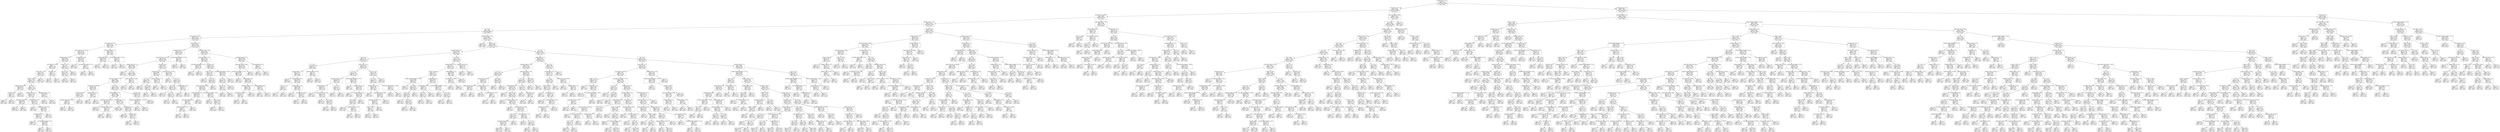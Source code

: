 digraph Tree {
node [shape=box] ;
0 [label="content_type <= 12.5\ngini = 0.5\nsamples = 54000\nvalue = [27000, 27000]\nclass = spam"] ;
1 [label="has_html <= 0.5\ngini = 0.2259\nsamples = 24686\nvalue = [3205, 21481]\nclass = ham"] ;
0 -> 1 [labeldistance=2.5, labelangle=45, headlabel="True"] ;
2 [label="raw_mail_len <= 18485.5\ngini = 0.4588\nsamples = 8513\nvalue = [3034, 5479]\nclass = ham"] ;
1 -> 2 ;
3 [label="headers_count <= 17.5\ngini = 0.4149\nsamples = 7559\nvalue = [2220, 5339]\nclass = ham"] ;
2 -> 3 ;
4 [label="the <= 0.5\ngini = 0.3562\nsamples = 6464\nvalue = [1499, 4965]\nclass = ham"] ;
3 -> 4 ;
5 [label="raw_mail_len <= 240.5\ngini = 0.1823\nsamples = 3234\nvalue = [328, 2906]\nclass = ham"] ;
4 -> 5 ;
6 [label="raw_mail_len <= 233.5\ngini = 0.4871\nsamples = 460\nvalue = [193, 267]\nclass = ham"] ;
5 -> 6 ;
7 [label="spaces_over_len <= 0.1314\ngini = 0.3692\nsamples = 348\nvalue = [85, 263]\nclass = ham"] ;
6 -> 7 ;
8 [label="recipient_count <= 6.5\ngini = 0.2381\nsamples = 304\nvalue = [42, 262]\nclass = ham"] ;
7 -> 8 ;
9 [label="raw_mail_len <= 227.0\ngini = 0.2\nsamples = 284\nvalue = [32, 252]\nclass = ham"] ;
8 -> 9 ;
10 [label="parts_count <= 1.5\ngini = 0.168\nsamples = 270\nvalue = [25, 245]\nclass = ham"] ;
9 -> 10 ;
11 [label="mailer <= 505.5\ngini = 0.2748\nsamples = 152\nvalue = [25, 127]\nclass = ham"] ;
10 -> 11 ;
12 [label="headers_count <= 14.5\ngini = 0.4688\nsamples = 24\nvalue = [15, 9]\nclass = spam"] ;
11 -> 12 ;
13 [label="has_link <= 0.5\ngini = 0.18\nsamples = 10\nvalue = [1, 9]\nclass = ham"] ;
12 -> 13 ;
14 [label="gini = 0.0\nsamples = 1\nvalue = [1, 0]\nclass = spam"] ;
13 -> 14 ;
15 [label="gini = 0.0\nsamples = 9\nvalue = [0, 9]\nclass = ham"] ;
13 -> 15 ;
16 [label="gini = 0.0\nsamples = 14\nvalue = [14, 0]\nclass = spam"] ;
12 -> 16 ;
17 [label="of <= 0.5\ngini = 0.144\nsamples = 128\nvalue = [10, 118]\nclass = ham"] ;
11 -> 17 ;
18 [label="headers_count <= 11.5\ngini = 0.1198\nsamples = 125\nvalue = [8, 117]\nclass = ham"] ;
17 -> 18 ;
19 [label="uppercase_count <= 10.5\ngini = 0.029\nsamples = 68\nvalue = [1, 67]\nclass = ham"] ;
18 -> 19 ;
20 [label="gini = 0.0\nsamples = 67\nvalue = [0, 67]\nclass = ham"] ;
19 -> 20 ;
21 [label="gini = 0.0\nsamples = 1\nvalue = [1, 0]\nclass = spam"] ;
19 -> 21 ;
22 [label="recipient_count <= 0.5\ngini = 0.2155\nsamples = 57\nvalue = [7, 50]\nclass = ham"] ;
18 -> 22 ;
23 [label="gini = 0.0\nsamples = 2\nvalue = [2, 0]\nclass = spam"] ;
22 -> 23 ;
24 [label="spell_error_count <= 0.5\ngini = 0.1653\nsamples = 55\nvalue = [5, 50]\nclass = ham"] ;
22 -> 24 ;
25 [label="raw_mail_len <= 1.5\ngini = 0.3512\nsamples = 22\nvalue = [5, 17]\nclass = ham"] ;
24 -> 25 ;
26 [label="gini = 0.0\nsamples = 15\nvalue = [0, 15]\nclass = ham"] ;
25 -> 26 ;
27 [label="raw_body_count_spaces <= 2.0\ngini = 0.4082\nsamples = 7\nvalue = [5, 2]\nclass = spam"] ;
25 -> 27 ;
28 [label="gini = 0.0\nsamples = 5\nvalue = [5, 0]\nclass = spam"] ;
27 -> 28 ;
29 [label="gini = 0.0\nsamples = 2\nvalue = [0, 2]\nclass = ham"] ;
27 -> 29 ;
30 [label="gini = 0.0\nsamples = 33\nvalue = [0, 33]\nclass = ham"] ;
24 -> 30 ;
31 [label="uppercase_count <= 5.0\ngini = 0.4444\nsamples = 3\nvalue = [2, 1]\nclass = spam"] ;
17 -> 31 ;
32 [label="gini = 0.0\nsamples = 1\nvalue = [0, 1]\nclass = ham"] ;
31 -> 32 ;
33 [label="gini = 0.0\nsamples = 2\nvalue = [2, 0]\nclass = spam"] ;
31 -> 33 ;
34 [label="gini = 0.0\nsamples = 118\nvalue = [0, 118]\nclass = ham"] ;
10 -> 34 ;
35 [label="has_link <= 0.5\ngini = 0.5\nsamples = 14\nvalue = [7, 7]\nclass = spam"] ;
9 -> 35 ;
36 [label="gini = 0.0\nsamples = 7\nvalue = [0, 7]\nclass = ham"] ;
35 -> 36 ;
37 [label="gini = 0.0\nsamples = 7\nvalue = [7, 0]\nclass = spam"] ;
35 -> 37 ;
38 [label="mailer <= 412.5\ngini = 0.5\nsamples = 20\nvalue = [10, 10]\nclass = spam"] ;
8 -> 38 ;
39 [label="has_cc <= 0.5\ngini = 0.1653\nsamples = 11\nvalue = [10, 1]\nclass = spam"] ;
38 -> 39 ;
40 [label="gini = 0.0\nsamples = 10\nvalue = [10, 0]\nclass = spam"] ;
39 -> 40 ;
41 [label="gini = 0.0\nsamples = 1\nvalue = [0, 1]\nclass = ham"] ;
39 -> 41 ;
42 [label="gini = 0.0\nsamples = 9\nvalue = [0, 9]\nclass = ham"] ;
38 -> 42 ;
43 [label="content_type <= 9.5\ngini = 0.0444\nsamples = 44\nvalue = [43, 1]\nclass = spam"] ;
7 -> 43 ;
44 [label="gini = 0.0\nsamples = 42\nvalue = [42, 0]\nclass = spam"] ;
43 -> 44 ;
45 [label="raw_body_count_spaces <= 5.0\ngini = 0.5\nsamples = 2\nvalue = [1, 1]\nclass = spam"] ;
43 -> 45 ;
46 [label="gini = 0.0\nsamples = 1\nvalue = [1, 0]\nclass = spam"] ;
45 -> 46 ;
47 [label="gini = 0.0\nsamples = 1\nvalue = [0, 1]\nclass = ham"] ;
45 -> 47 ;
48 [label="spell_error_count <= 7.5\ngini = 0.0689\nsamples = 112\nvalue = [108, 4]\nclass = spam"] ;
6 -> 48 ;
49 [label="subject_length <= 8.0\ngini = 0.0183\nsamples = 108\nvalue = [107, 1]\nclass = spam"] ;
48 -> 49 ;
50 [label="gini = 0.0\nsamples = 1\nvalue = [0, 1]\nclass = ham"] ;
49 -> 50 ;
51 [label="gini = 0.0\nsamples = 107\nvalue = [107, 0]\nclass = spam"] ;
49 -> 51 ;
52 [label="raw_body_count_spaces <= 16.0\ngini = 0.375\nsamples = 4\nvalue = [1, 3]\nclass = ham"] ;
48 -> 52 ;
53 [label="gini = 0.0\nsamples = 1\nvalue = [1, 0]\nclass = spam"] ;
52 -> 53 ;
54 [label="gini = 0.0\nsamples = 3\nvalue = [0, 3]\nclass = ham"] ;
52 -> 54 ;
55 [label="parts_count <= 2.5\ngini = 0.0926\nsamples = 2774\nvalue = [135, 2639]\nclass = ham"] ;
5 -> 55 ;
56 [label="recipient_count <= 25.0\ngini = 0.0278\nsamples = 2338\nvalue = [33, 2305]\nclass = ham"] ;
55 -> 56 ;
57 [label="spaces_over_len <= 0.1218\ngini = 0.0254\nsamples = 2333\nvalue = [30, 2303]\nclass = ham"] ;
56 -> 57 ;
58 [label="headers_count <= 1.5\ngini = 0.0085\nsamples = 2102\nvalue = [9, 2093]\nclass = ham"] ;
57 -> 58 ;
59 [label="gini = 0.0\nsamples = 1\nvalue = [1, 0]\nclass = spam"] ;
58 -> 59 ;
60 [label="to <= 4.5\ngini = 0.0076\nsamples = 2101\nvalue = [8, 2093]\nclass = ham"] ;
58 -> 60 ;
61 [label="spell_error_count <= 7.5\ngini = 0.0067\nsamples = 2096\nvalue = [7, 2089]\nclass = ham"] ;
60 -> 61 ;
62 [label="raw_mail_len <= 799.5\ngini = 0.0465\nsamples = 168\nvalue = [4, 164]\nclass = ham"] ;
61 -> 62 ;
63 [label="has_link <= 0.5\ngini = 0.0239\nsamples = 165\nvalue = [2, 163]\nclass = ham"] ;
62 -> 63 ;
64 [label="raw_body_count_spaces <= 38.5\ngini = 0.5\nsamples = 4\nvalue = [2, 2]\nclass = spam"] ;
63 -> 64 ;
65 [label="gini = 0.0\nsamples = 2\nvalue = [0, 2]\nclass = ham"] ;
64 -> 65 ;
66 [label="gini = 0.0\nsamples = 2\nvalue = [2, 0]\nclass = spam"] ;
64 -> 66 ;
67 [label="gini = 0.0\nsamples = 161\nvalue = [0, 161]\nclass = ham"] ;
63 -> 67 ;
68 [label="headers_count <= 13.5\ngini = 0.4444\nsamples = 3\nvalue = [2, 1]\nclass = spam"] ;
62 -> 68 ;
69 [label="gini = 0.0\nsamples = 1\nvalue = [0, 1]\nclass = ham"] ;
68 -> 69 ;
70 [label="gini = 0.0\nsamples = 2\nvalue = [2, 0]\nclass = spam"] ;
68 -> 70 ;
71 [label="for <= 1.5\ngini = 0.0031\nsamples = 1928\nvalue = [3, 1925]\nclass = ham"] ;
61 -> 71 ;
72 [label="subject_length <= 15.5\ngini = 0.0021\nsamples = 1886\nvalue = [2, 1884]\nclass = ham"] ;
71 -> 72 ;
73 [label="uppercase_count <= 1829.5\ngini = 0.0213\nsamples = 93\nvalue = [1, 92]\nclass = ham"] ;
72 -> 73 ;
74 [label="gini = 0.0\nsamples = 85\nvalue = [0, 85]\nclass = ham"] ;
73 -> 74 ;
75 [label="spell_error_count <= 556.5\ngini = 0.2188\nsamples = 8\nvalue = [1, 7]\nclass = ham"] ;
73 -> 75 ;
76 [label="gini = 0.0\nsamples = 1\nvalue = [1, 0]\nclass = spam"] ;
75 -> 76 ;
77 [label="gini = 0.0\nsamples = 7\nvalue = [0, 7]\nclass = ham"] ;
75 -> 77 ;
78 [label="recipient_count <= 1.5\ngini = 0.0011\nsamples = 1793\nvalue = [1, 1792]\nclass = ham"] ;
72 -> 78 ;
79 [label="gini = 0.0\nsamples = 1549\nvalue = [0, 1549]\nclass = ham"] ;
78 -> 79 ;
80 [label="is_mulipart <= 0.5\ngini = 0.0082\nsamples = 244\nvalue = [1, 243]\nclass = ham"] ;
78 -> 80 ;
81 [label="gini = 0.0\nsamples = 236\nvalue = [0, 236]\nclass = ham"] ;
80 -> 81 ;
82 [label="has_link <= 0.5\ngini = 0.2188\nsamples = 8\nvalue = [1, 7]\nclass = ham"] ;
80 -> 82 ;
83 [label="gini = 0.0\nsamples = 1\nvalue = [1, 0]\nclass = spam"] ;
82 -> 83 ;
84 [label="gini = 0.0\nsamples = 7\nvalue = [0, 7]\nclass = ham"] ;
82 -> 84 ;
85 [label="has_link <= 0.5\ngini = 0.0465\nsamples = 42\nvalue = [1, 41]\nclass = ham"] ;
71 -> 85 ;
86 [label="content_transfer_encoding, <= 19.5\ngini = 0.5\nsamples = 2\nvalue = [1, 1]\nclass = spam"] ;
85 -> 86 ;
87 [label="gini = 0.0\nsamples = 1\nvalue = [0, 1]\nclass = ham"] ;
86 -> 87 ;
88 [label="gini = 0.0\nsamples = 1\nvalue = [1, 0]\nclass = spam"] ;
86 -> 88 ;
89 [label="gini = 0.0\nsamples = 40\nvalue = [0, 40]\nclass = ham"] ;
85 -> 89 ;
90 [label="spaces_over_len <= 0.1084\ngini = 0.32\nsamples = 5\nvalue = [1, 4]\nclass = ham"] ;
60 -> 90 ;
91 [label="gini = 0.0\nsamples = 4\nvalue = [0, 4]\nclass = ham"] ;
90 -> 91 ;
92 [label="gini = 0.0\nsamples = 1\nvalue = [1, 0]\nclass = spam"] ;
90 -> 92 ;
93 [label="has_link <= 0.5\ngini = 0.1653\nsamples = 231\nvalue = [21, 210]\nclass = ham"] ;
57 -> 93 ;
94 [label="content_type <= 7.5\ngini = 0.4996\nsamples = 37\nvalue = [18, 19]\nclass = ham"] ;
93 -> 94 ;
95 [label="to <= 3.5\ngini = 0.1884\nsamples = 19\nvalue = [17, 2]\nclass = spam"] ;
94 -> 95 ;
96 [label="gini = 0.0\nsamples = 16\nvalue = [16, 0]\nclass = spam"] ;
95 -> 96 ;
97 [label="for <= 0.5\ngini = 0.4444\nsamples = 3\nvalue = [1, 2]\nclass = ham"] ;
95 -> 97 ;
98 [label="gini = 0.0\nsamples = 1\nvalue = [1, 0]\nclass = spam"] ;
97 -> 98 ;
99 [label="gini = 0.0\nsamples = 2\nvalue = [0, 2]\nclass = ham"] ;
97 -> 99 ;
100 [label="spell_error_count <= 7.5\ngini = 0.1049\nsamples = 18\nvalue = [1, 17]\nclass = ham"] ;
94 -> 100 ;
101 [label="gini = 0.0\nsamples = 1\nvalue = [1, 0]\nclass = spam"] ;
100 -> 101 ;
102 [label="gini = 0.0\nsamples = 17\nvalue = [0, 17]\nclass = ham"] ;
100 -> 102 ;
103 [label="spaces_over_len <= 0.1221\ngini = 0.0304\nsamples = 194\nvalue = [3, 191]\nclass = ham"] ;
93 -> 103 ;
104 [label="gini = 0.0\nsamples = 1\nvalue = [1, 0]\nclass = spam"] ;
103 -> 104 ;
105 [label="of <= 2.5\ngini = 0.0205\nsamples = 193\nvalue = [2, 191]\nclass = ham"] ;
103 -> 105 ;
106 [label="for <= 1.5\ngini = 0.0106\nsamples = 187\nvalue = [1, 186]\nclass = ham"] ;
105 -> 106 ;
107 [label="gini = 0.0\nsamples = 176\nvalue = [0, 176]\nclass = ham"] ;
106 -> 107 ;
108 [label="in <= 1.5\ngini = 0.1653\nsamples = 11\nvalue = [1, 10]\nclass = ham"] ;
106 -> 108 ;
109 [label="gini = 0.0\nsamples = 10\nvalue = [0, 10]\nclass = ham"] ;
108 -> 109 ;
110 [label="gini = 0.0\nsamples = 1\nvalue = [1, 0]\nclass = spam"] ;
108 -> 110 ;
111 [label="subject_length <= 28.5\ngini = 0.2778\nsamples = 6\nvalue = [1, 5]\nclass = ham"] ;
105 -> 111 ;
112 [label="gini = 0.0\nsamples = 1\nvalue = [1, 0]\nclass = spam"] ;
111 -> 112 ;
113 [label="gini = 0.0\nsamples = 5\nvalue = [0, 5]\nclass = ham"] ;
111 -> 113 ;
114 [label="content_transfer_encoding, <= 18.5\ngini = 0.48\nsamples = 5\nvalue = [3, 2]\nclass = spam"] ;
56 -> 114 ;
115 [label="gini = 0.0\nsamples = 2\nvalue = [0, 2]\nclass = ham"] ;
114 -> 115 ;
116 [label="gini = 0.0\nsamples = 3\nvalue = [3, 0]\nclass = spam"] ;
114 -> 116 ;
117 [label="spell_error_count <= 59.5\ngini = 0.3584\nsamples = 436\nvalue = [102, 334]\nclass = ham"] ;
55 -> 117 ;
118 [label="uppercase_count <= 22.5\ngini = 0.4901\nsamples = 156\nvalue = [89, 67]\nclass = spam"] ;
117 -> 118 ;
119 [label="raw_body_count_spaces <= 5.0\ngini = 0.054\nsamples = 36\nvalue = [1, 35]\nclass = ham"] ;
118 -> 119 ;
120 [label="gini = 0.0\nsamples = 1\nvalue = [1, 0]\nclass = spam"] ;
119 -> 120 ;
121 [label="gini = 0.0\nsamples = 35\nvalue = [0, 35]\nclass = ham"] ;
119 -> 121 ;
122 [label="has_link <= 0.5\ngini = 0.3911\nsamples = 120\nvalue = [88, 32]\nclass = spam"] ;
118 -> 122 ;
123 [label="mailer <= 122.0\ngini = 0.148\nsamples = 87\nvalue = [80, 7]\nclass = spam"] ;
122 -> 123 ;
124 [label="gini = 0.0\nsamples = 2\nvalue = [0, 2]\nclass = ham"] ;
123 -> 124 ;
125 [label="in <= 4.0\ngini = 0.1107\nsamples = 85\nvalue = [80, 5]\nclass = spam"] ;
123 -> 125 ;
126 [label="spaces_over_len <= 0.0503\ngini = 0.0907\nsamples = 84\nvalue = [80, 4]\nclass = spam"] ;
125 -> 126 ;
127 [label="subject_length <= 2.5\ngini = 0.0308\nsamples = 64\nvalue = [63, 1]\nclass = spam"] ;
126 -> 127 ;
128 [label="spell_error_count <= 8.5\ngini = 0.2778\nsamples = 6\nvalue = [5, 1]\nclass = spam"] ;
127 -> 128 ;
129 [label="uppercase_count <= 45.0\ngini = 0.5\nsamples = 2\nvalue = [1, 1]\nclass = spam"] ;
128 -> 129 ;
130 [label="gini = 0.0\nsamples = 1\nvalue = [1, 0]\nclass = spam"] ;
129 -> 130 ;
131 [label="gini = 0.0\nsamples = 1\nvalue = [0, 1]\nclass = ham"] ;
129 -> 131 ;
132 [label="gini = 0.0\nsamples = 4\nvalue = [4, 0]\nclass = spam"] ;
128 -> 132 ;
133 [label="gini = 0.0\nsamples = 58\nvalue = [58, 0]\nclass = spam"] ;
127 -> 133 ;
134 [label="raw_body_count_spaces <= 24.0\ngini = 0.255\nsamples = 20\nvalue = [17, 3]\nclass = spam"] ;
126 -> 134 ;
135 [label="gini = 0.0\nsamples = 2\nvalue = [0, 2]\nclass = ham"] ;
134 -> 135 ;
136 [label="has_cc <= 0.5\ngini = 0.1049\nsamples = 18\nvalue = [17, 1]\nclass = spam"] ;
134 -> 136 ;
137 [label="gini = 0.0\nsamples = 17\nvalue = [17, 0]\nclass = spam"] ;
136 -> 137 ;
138 [label="gini = 0.0\nsamples = 1\nvalue = [0, 1]\nclass = ham"] ;
136 -> 138 ;
139 [label="gini = 0.0\nsamples = 1\nvalue = [0, 1]\nclass = ham"] ;
125 -> 139 ;
140 [label="raw_body_count_spaces <= 118.5\ngini = 0.3673\nsamples = 33\nvalue = [8, 25]\nclass = ham"] ;
122 -> 140 ;
141 [label="in <= 0.5\ngini = 0.1913\nsamples = 28\nvalue = [3, 25]\nclass = ham"] ;
140 -> 141 ;
142 [label="has_cc <= 0.5\ngini = 0.375\nsamples = 4\nvalue = [3, 1]\nclass = spam"] ;
141 -> 142 ;
143 [label="gini = 0.0\nsamples = 3\nvalue = [3, 0]\nclass = spam"] ;
142 -> 143 ;
144 [label="gini = 0.0\nsamples = 1\nvalue = [0, 1]\nclass = ham"] ;
142 -> 144 ;
145 [label="gini = 0.0\nsamples = 24\nvalue = [0, 24]\nclass = ham"] ;
141 -> 145 ;
146 [label="gini = 0.0\nsamples = 5\nvalue = [5, 0]\nclass = spam"] ;
140 -> 146 ;
147 [label="recipient_count <= 17.5\ngini = 0.0885\nsamples = 280\nvalue = [13, 267]\nclass = ham"] ;
117 -> 147 ;
148 [label="uppercase_count <= 7416.0\ngini = 0.0633\nsamples = 275\nvalue = [9, 266]\nclass = ham"] ;
147 -> 148 ;
149 [label="raw_body_count_spaces <= 5.5\ngini = 0.0431\nsamples = 272\nvalue = [6, 266]\nclass = ham"] ;
148 -> 149 ;
150 [label="gini = 0.0\nsamples = 3\nvalue = [3, 0]\nclass = spam"] ;
149 -> 150 ;
151 [label="content_type <= 8.5\ngini = 0.0221\nsamples = 269\nvalue = [3, 266]\nclass = ham"] ;
149 -> 151 ;
152 [label="spell_error_count <= 71.5\ngini = 0.0076\nsamples = 262\nvalue = [1, 261]\nclass = ham"] ;
151 -> 152 ;
153 [label="raw_mail_len <= 2447.5\ngini = 0.1975\nsamples = 9\nvalue = [1, 8]\nclass = ham"] ;
152 -> 153 ;
154 [label="gini = 0.0\nsamples = 8\nvalue = [0, 8]\nclass = ham"] ;
153 -> 154 ;
155 [label="gini = 0.0\nsamples = 1\nvalue = [1, 0]\nclass = spam"] ;
153 -> 155 ;
156 [label="gini = 0.0\nsamples = 253\nvalue = [0, 253]\nclass = ham"] ;
152 -> 156 ;
157 [label="subject_length <= 46.5\ngini = 0.4082\nsamples = 7\nvalue = [2, 5]\nclass = ham"] ;
151 -> 157 ;
158 [label="gini = 0.0\nsamples = 2\nvalue = [2, 0]\nclass = spam"] ;
157 -> 158 ;
159 [label="gini = 0.0\nsamples = 5\nvalue = [0, 5]\nclass = ham"] ;
157 -> 159 ;
160 [label="gini = 0.0\nsamples = 3\nvalue = [3, 0]\nclass = spam"] ;
148 -> 160 ;
161 [label="has_attachment <= 0.5\ngini = 0.32\nsamples = 5\nvalue = [4, 1]\nclass = spam"] ;
147 -> 161 ;
162 [label="gini = 0.0\nsamples = 4\nvalue = [4, 0]\nclass = spam"] ;
161 -> 162 ;
163 [label="gini = 0.0\nsamples = 1\nvalue = [0, 1]\nclass = ham"] ;
161 -> 163 ;
164 [label="uppercase_count <= 0.5\ngini = 0.4622\nsamples = 3230\nvalue = [1171, 2059]\nclass = ham"] ;
4 -> 164 ;
165 [label="gini = 0.0\nsamples = 639\nvalue = [0, 639]\nclass = ham"] ;
164 -> 165 ;
166 [label="has_link <= 0.5\ngini = 0.4954\nsamples = 2591\nvalue = [1171, 1420]\nclass = ham"] ;
164 -> 166 ;
167 [label="headers_count <= 14.5\ngini = 0.3999\nsamples = 637\nvalue = [461, 176]\nclass = spam"] ;
166 -> 167 ;
168 [label="and <= 1.5\ngini = 0.4997\nsamples = 273\nvalue = [133, 140]\nclass = ham"] ;
167 -> 168 ;
169 [label="a <= 2.5\ngini = 0.2064\nsamples = 77\nvalue = [68, 9]\nclass = spam"] ;
168 -> 169 ;
170 [label="subject_length <= 7.0\ngini = 0.1123\nsamples = 67\nvalue = [63, 4]\nclass = spam"] ;
169 -> 170 ;
171 [label="gini = 0.0\nsamples = 2\nvalue = [0, 2]\nclass = ham"] ;
170 -> 171 ;
172 [label="subject_length <= 14.5\ngini = 0.0596\nsamples = 65\nvalue = [63, 2]\nclass = spam"] ;
170 -> 172 ;
173 [label="the <= 1.5\ngini = 0.32\nsamples = 5\nvalue = [4, 1]\nclass = spam"] ;
172 -> 173 ;
174 [label="gini = 0.0\nsamples = 1\nvalue = [0, 1]\nclass = ham"] ;
173 -> 174 ;
175 [label="gini = 0.0\nsamples = 4\nvalue = [4, 0]\nclass = spam"] ;
173 -> 175 ;
176 [label="headers_count <= 13.5\ngini = 0.0328\nsamples = 60\nvalue = [59, 1]\nclass = spam"] ;
172 -> 176 ;
177 [label="gini = 0.0\nsamples = 51\nvalue = [51, 0]\nclass = spam"] ;
176 -> 177 ;
178 [label="raw_mail_len <= 418.5\ngini = 0.1975\nsamples = 9\nvalue = [8, 1]\nclass = spam"] ;
176 -> 178 ;
179 [label="gini = 0.0\nsamples = 1\nvalue = [0, 1]\nclass = ham"] ;
178 -> 179 ;
180 [label="gini = 0.0\nsamples = 8\nvalue = [8, 0]\nclass = spam"] ;
178 -> 180 ;
181 [label="uppercase_count <= 294.5\ngini = 0.5\nsamples = 10\nvalue = [5, 5]\nclass = spam"] ;
169 -> 181 ;
182 [label="gini = 0.0\nsamples = 5\nvalue = [0, 5]\nclass = ham"] ;
181 -> 182 ;
183 [label="gini = 0.0\nsamples = 5\nvalue = [5, 0]\nclass = spam"] ;
181 -> 183 ;
184 [label="parts_count <= 2.5\ngini = 0.4433\nsamples = 196\nvalue = [65, 131]\nclass = ham"] ;
168 -> 184 ;
185 [label="in <= 2.5\ngini = 0.2793\nsamples = 143\nvalue = [24, 119]\nclass = ham"] ;
184 -> 185 ;
186 [label="uppercase_count <= 87.5\ngini = 0.4938\nsamples = 45\nvalue = [20, 25]\nclass = ham"] ;
185 -> 186 ;
187 [label="subject_length <= 7.5\ngini = 0.375\nsamples = 32\nvalue = [8, 24]\nclass = ham"] ;
186 -> 187 ;
188 [label="gini = 0.0\nsamples = 4\nvalue = [4, 0]\nclass = spam"] ;
187 -> 188 ;
189 [label="spaces_over_len <= 0.156\ngini = 0.2449\nsamples = 28\nvalue = [4, 24]\nclass = ham"] ;
187 -> 189 ;
190 [label="gini = 0.0\nsamples = 19\nvalue = [0, 19]\nclass = ham"] ;
189 -> 190 ;
191 [label="to <= 5.5\ngini = 0.4938\nsamples = 9\nvalue = [4, 5]\nclass = ham"] ;
189 -> 191 ;
192 [label="gini = 0.0\nsamples = 4\nvalue = [4, 0]\nclass = spam"] ;
191 -> 192 ;
193 [label="gini = 0.0\nsamples = 5\nvalue = [0, 5]\nclass = ham"] ;
191 -> 193 ;
194 [label="a <= 1.0\ngini = 0.142\nsamples = 13\nvalue = [12, 1]\nclass = spam"] ;
186 -> 194 ;
195 [label="gini = 0.0\nsamples = 1\nvalue = [0, 1]\nclass = ham"] ;
194 -> 195 ;
196 [label="gini = 0.0\nsamples = 12\nvalue = [12, 0]\nclass = spam"] ;
194 -> 196 ;
197 [label="content_transfer_encoding, <= 7.0\ngini = 0.0783\nsamples = 98\nvalue = [4, 94]\nclass = ham"] ;
185 -> 197 ;
198 [label="gini = 0.0\nsamples = 1\nvalue = [1, 0]\nclass = spam"] ;
197 -> 198 ;
199 [label="headers_count <= 2.0\ngini = 0.0599\nsamples = 97\nvalue = [3, 94]\nclass = ham"] ;
197 -> 199 ;
200 [label="gini = 0.0\nsamples = 1\nvalue = [1, 0]\nclass = spam"] ;
199 -> 200 ;
201 [label="recipient_count <= 16.5\ngini = 0.0408\nsamples = 96\nvalue = [2, 94]\nclass = ham"] ;
199 -> 201 ;
202 [label="the <= 44.0\ngini = 0.0208\nsamples = 95\nvalue = [1, 94]\nclass = ham"] ;
201 -> 202 ;
203 [label="gini = 0.0\nsamples = 90\nvalue = [0, 90]\nclass = ham"] ;
202 -> 203 ;
204 [label="spell_error_count <= 19.5\ngini = 0.32\nsamples = 5\nvalue = [1, 4]\nclass = ham"] ;
202 -> 204 ;
205 [label="gini = 0.0\nsamples = 1\nvalue = [1, 0]\nclass = spam"] ;
204 -> 205 ;
206 [label="gini = 0.0\nsamples = 4\nvalue = [0, 4]\nclass = ham"] ;
204 -> 206 ;
207 [label="gini = 0.0\nsamples = 1\nvalue = [1, 0]\nclass = spam"] ;
201 -> 207 ;
208 [label="has_cc <= 0.5\ngini = 0.3503\nsamples = 53\nvalue = [41, 12]\nclass = spam"] ;
184 -> 208 ;
209 [label="in <= 17.5\ngini = 0.2227\nsamples = 47\nvalue = [41, 6]\nclass = spam"] ;
208 -> 209 ;
210 [label="recipient_count <= 0.5\ngini = 0.1298\nsamples = 43\nvalue = [40, 3]\nclass = spam"] ;
209 -> 210 ;
211 [label="gini = 0.0\nsamples = 1\nvalue = [0, 1]\nclass = ham"] ;
210 -> 211 ;
212 [label="uppercase_count <= 209.0\ngini = 0.0907\nsamples = 42\nvalue = [40, 2]\nclass = spam"] ;
210 -> 212 ;
213 [label="uppercase_count <= 177.5\ngini = 0.2975\nsamples = 11\nvalue = [9, 2]\nclass = spam"] ;
212 -> 213 ;
214 [label="mailer <= 407.0\ngini = 0.18\nsamples = 10\nvalue = [9, 1]\nclass = spam"] ;
213 -> 214 ;
215 [label="gini = 0.0\nsamples = 9\nvalue = [9, 0]\nclass = spam"] ;
214 -> 215 ;
216 [label="gini = 0.0\nsamples = 1\nvalue = [0, 1]\nclass = ham"] ;
214 -> 216 ;
217 [label="gini = 0.0\nsamples = 1\nvalue = [0, 1]\nclass = ham"] ;
213 -> 217 ;
218 [label="gini = 0.0\nsamples = 31\nvalue = [31, 0]\nclass = spam"] ;
212 -> 218 ;
219 [label="raw_body_count_spaces <= 2150.5\ngini = 0.375\nsamples = 4\nvalue = [1, 3]\nclass = ham"] ;
209 -> 219 ;
220 [label="gini = 0.0\nsamples = 3\nvalue = [0, 3]\nclass = ham"] ;
219 -> 220 ;
221 [label="gini = 0.0\nsamples = 1\nvalue = [1, 0]\nclass = spam"] ;
219 -> 221 ;
222 [label="gini = 0.0\nsamples = 6\nvalue = [0, 6]\nclass = ham"] ;
208 -> 222 ;
223 [label="of <= 30.5\ngini = 0.1782\nsamples = 364\nvalue = [328, 36]\nclass = spam"] ;
167 -> 223 ;
224 [label="recipient_count <= 1.5\ngini = 0.132\nsamples = 352\nvalue = [327, 25]\nclass = spam"] ;
223 -> 224 ;
225 [label="mailer <= 934.5\ngini = 0.318\nsamples = 121\nvalue = [97, 24]\nclass = spam"] ;
224 -> 225 ;
226 [label="content_transfer_encoding, <= 19.5\ngini = 0.1435\nsamples = 90\nvalue = [83, 7]\nclass = spam"] ;
225 -> 226 ;
227 [label="gini = 0.0\nsamples = 3\nvalue = [0, 3]\nclass = ham"] ;
226 -> 227 ;
228 [label="to <= 29.0\ngini = 0.0877\nsamples = 87\nvalue = [83, 4]\nclass = spam"] ;
226 -> 228 ;
229 [label="and <= 5.5\ngini = 0.0673\nsamples = 86\nvalue = [83, 3]\nclass = spam"] ;
228 -> 229 ;
230 [label="gini = 0.0\nsamples = 59\nvalue = [59, 0]\nclass = spam"] ;
229 -> 230 ;
231 [label="the <= 5.5\ngini = 0.1975\nsamples = 27\nvalue = [24, 3]\nclass = spam"] ;
229 -> 231 ;
232 [label="gini = 0.0\nsamples = 3\nvalue = [0, 3]\nclass = ham"] ;
231 -> 232 ;
233 [label="gini = 0.0\nsamples = 24\nvalue = [24, 0]\nclass = spam"] ;
231 -> 233 ;
234 [label="gini = 0.0\nsamples = 1\nvalue = [0, 1]\nclass = ham"] ;
228 -> 234 ;
235 [label="content_type <= 6.5\ngini = 0.4953\nsamples = 31\nvalue = [14, 17]\nclass = ham"] ;
225 -> 235 ;
236 [label="subject_length <= 96.5\ngini = 0.32\nsamples = 15\nvalue = [3, 12]\nclass = ham"] ;
235 -> 236 ;
237 [label="for <= 6.5\ngini = 0.142\nsamples = 13\nvalue = [1, 12]\nclass = ham"] ;
236 -> 237 ;
238 [label="gini = 0.0\nsamples = 12\nvalue = [0, 12]\nclass = ham"] ;
237 -> 238 ;
239 [label="gini = 0.0\nsamples = 1\nvalue = [1, 0]\nclass = spam"] ;
237 -> 239 ;
240 [label="gini = 0.0\nsamples = 2\nvalue = [2, 0]\nclass = spam"] ;
236 -> 240 ;
241 [label="content_transfer_encoding, <= 15.0\ngini = 0.4297\nsamples = 16\nvalue = [11, 5]\nclass = spam"] ;
235 -> 241 ;
242 [label="gini = 0.0\nsamples = 4\nvalue = [0, 4]\nclass = ham"] ;
241 -> 242 ;
243 [label="in <= 13.0\ngini = 0.1528\nsamples = 12\nvalue = [11, 1]\nclass = spam"] ;
241 -> 243 ;
244 [label="gini = 0.0\nsamples = 11\nvalue = [11, 0]\nclass = spam"] ;
243 -> 244 ;
245 [label="gini = 0.0\nsamples = 1\nvalue = [0, 1]\nclass = ham"] ;
243 -> 245 ;
246 [label="subject_length <= 4.5\ngini = 0.0086\nsamples = 231\nvalue = [230, 1]\nclass = spam"] ;
224 -> 246 ;
247 [label="raw_mail_len <= 1068.0\ngini = 0.18\nsamples = 10\nvalue = [9, 1]\nclass = spam"] ;
246 -> 247 ;
248 [label="gini = 0.0\nsamples = 1\nvalue = [0, 1]\nclass = ham"] ;
247 -> 248 ;
249 [label="gini = 0.0\nsamples = 9\nvalue = [9, 0]\nclass = spam"] ;
247 -> 249 ;
250 [label="gini = 0.0\nsamples = 221\nvalue = [221, 0]\nclass = spam"] ;
246 -> 250 ;
251 [label="headers_count <= 16.5\ngini = 0.1528\nsamples = 12\nvalue = [1, 11]\nclass = ham"] ;
223 -> 251 ;
252 [label="gini = 0.0\nsamples = 11\nvalue = [0, 11]\nclass = ham"] ;
251 -> 252 ;
253 [label="gini = 0.0\nsamples = 1\nvalue = [1, 0]\nclass = spam"] ;
251 -> 253 ;
254 [label="of <= 0.5\ngini = 0.4627\nsamples = 1954\nvalue = [710, 1244]\nclass = ham"] ;
166 -> 254 ;
255 [label="parts_count <= 1.5\ngini = 0.4833\nsamples = 612\nvalue = [362, 250]\nclass = spam"] ;
254 -> 255 ;
256 [label="uppercase_count <= 19.5\ngini = 0.4104\nsamples = 482\nvalue = [343, 139]\nclass = spam"] ;
255 -> 256 ;
257 [label="to <= 2.5\ngini = 0.4692\nsamples = 141\nvalue = [53, 88]\nclass = ham"] ;
256 -> 257 ;
258 [label="raw_mail_len <= 259.0\ngini = 0.084\nsamples = 91\nvalue = [4, 87]\nclass = ham"] ;
257 -> 258 ;
259 [label="spaces_over_len <= 0.1211\ngini = 0.4898\nsamples = 7\nvalue = [3, 4]\nclass = ham"] ;
258 -> 259 ;
260 [label="gini = 0.0\nsamples = 4\nvalue = [0, 4]\nclass = ham"] ;
259 -> 260 ;
261 [label="gini = 0.0\nsamples = 3\nvalue = [3, 0]\nclass = spam"] ;
259 -> 261 ;
262 [label="uppercase_count <= 18.5\ngini = 0.0235\nsamples = 84\nvalue = [1, 83]\nclass = ham"] ;
258 -> 262 ;
263 [label="gini = 0.0\nsamples = 82\nvalue = [0, 82]\nclass = ham"] ;
262 -> 263 ;
264 [label="spaces_over_len <= 0.1271\ngini = 0.5\nsamples = 2\nvalue = [1, 1]\nclass = spam"] ;
262 -> 264 ;
265 [label="gini = 0.0\nsamples = 1\nvalue = [1, 0]\nclass = spam"] ;
264 -> 265 ;
266 [label="gini = 0.0\nsamples = 1\nvalue = [0, 1]\nclass = ham"] ;
264 -> 266 ;
267 [label="and <= 0.5\ngini = 0.0392\nsamples = 50\nvalue = [49, 1]\nclass = spam"] ;
257 -> 267 ;
268 [label="gini = 0.0\nsamples = 1\nvalue = [0, 1]\nclass = ham"] ;
267 -> 268 ;
269 [label="gini = 0.0\nsamples = 49\nvalue = [49, 0]\nclass = spam"] ;
267 -> 269 ;
270 [label="spell_error_count <= 32.5\ngini = 0.2544\nsamples = 341\nvalue = [290, 51]\nclass = spam"] ;
256 -> 270 ;
271 [label="a <= 2.5\ngini = 0.1658\nsamples = 318\nvalue = [289, 29]\nclass = spam"] ;
270 -> 271 ;
272 [label="subject_length <= 13.5\ngini = 0.1323\nsamples = 309\nvalue = [287, 22]\nclass = spam"] ;
271 -> 272 ;
273 [label="gini = 0.0\nsamples = 3\nvalue = [0, 3]\nclass = ham"] ;
272 -> 273 ;
274 [label="mailer <= 155.0\ngini = 0.1165\nsamples = 306\nvalue = [287, 19]\nclass = spam"] ;
272 -> 274 ;
275 [label="gini = 0.0\nsamples = 2\nvalue = [0, 2]\nclass = ham"] ;
274 -> 275 ;
276 [label="headers_count <= 10.0\ngini = 0.1056\nsamples = 304\nvalue = [287, 17]\nclass = spam"] ;
274 -> 276 ;
277 [label="gini = 0.0\nsamples = 2\nvalue = [0, 2]\nclass = ham"] ;
276 -> 277 ;
278 [label="spaces_over_len <= 0.1198\ngini = 0.0944\nsamples = 302\nvalue = [287, 15]\nclass = spam"] ;
276 -> 278 ;
279 [label="and <= 3.5\ngini = 0.0456\nsamples = 257\nvalue = [251, 6]\nclass = spam"] ;
278 -> 279 ;
280 [label="uppercase_count <= 91.0\ngini = 0.0309\nsamples = 255\nvalue = [251, 4]\nclass = spam"] ;
279 -> 280 ;
281 [label="gini = 0.0233\nsamples = 254\nvalue = [251, 3]\nclass = spam"] ;
280 -> 281 ;
282 [label="gini = 0.0\nsamples = 1\nvalue = [0, 1]\nclass = ham"] ;
280 -> 282 ;
283 [label="gini = 0.0\nsamples = 2\nvalue = [0, 2]\nclass = ham"] ;
279 -> 283 ;
284 [label="uppercase_count <= 21.5\ngini = 0.32\nsamples = 45\nvalue = [36, 9]\nclass = spam"] ;
278 -> 284 ;
285 [label="gini = 0.0\nsamples = 4\nvalue = [0, 4]\nclass = ham"] ;
284 -> 285 ;
286 [label="in <= 0.5\ngini = 0.2142\nsamples = 41\nvalue = [36, 5]\nclass = spam"] ;
284 -> 286 ;
287 [label="gini = 0.0\nsamples = 31\nvalue = [31, 0]\nclass = spam"] ;
286 -> 287 ;
288 [label="gini = 0.5\nsamples = 10\nvalue = [5, 5]\nclass = spam"] ;
286 -> 288 ;
289 [label="a <= 3.5\ngini = 0.3457\nsamples = 9\nvalue = [2, 7]\nclass = ham"] ;
271 -> 289 ;
290 [label="gini = 0.0\nsamples = 6\nvalue = [0, 6]\nclass = ham"] ;
289 -> 290 ;
291 [label="has_dollar <= 0.5\ngini = 0.4444\nsamples = 3\nvalue = [2, 1]\nclass = spam"] ;
289 -> 291 ;
292 [label="gini = 0.0\nsamples = 2\nvalue = [2, 0]\nclass = spam"] ;
291 -> 292 ;
293 [label="gini = 0.0\nsamples = 1\nvalue = [0, 1]\nclass = ham"] ;
291 -> 293 ;
294 [label="the <= 5.5\ngini = 0.0832\nsamples = 23\nvalue = [1, 22]\nclass = ham"] ;
270 -> 294 ;
295 [label="gini = 0.0\nsamples = 22\nvalue = [0, 22]\nclass = ham"] ;
294 -> 295 ;
296 [label="gini = 0.0\nsamples = 1\nvalue = [1, 0]\nclass = spam"] ;
294 -> 296 ;
297 [label="and <= 7.0\ngini = 0.2496\nsamples = 130\nvalue = [19, 111]\nclass = ham"] ;
255 -> 297 ;
298 [label="content_type <= 6.5\ngini = 0.1761\nsamples = 123\nvalue = [12, 111]\nclass = ham"] ;
297 -> 298 ;
299 [label="a <= 9.5\ngini = 0.0868\nsamples = 110\nvalue = [5, 105]\nclass = ham"] ;
298 -> 299 ;
300 [label="mailer <= 209.5\ngini = 0.0707\nsamples = 109\nvalue = [4, 105]\nclass = ham"] ;
299 -> 300 ;
301 [label="gini = 0.0\nsamples = 1\nvalue = [1, 0]\nclass = spam"] ;
300 -> 301 ;
302 [label="parts_count <= 2.5\ngini = 0.054\nsamples = 108\nvalue = [3, 105]\nclass = ham"] ;
300 -> 302 ;
303 [label="gini = 0.0\nsamples = 88\nvalue = [0, 88]\nclass = ham"] ;
302 -> 303 ;
304 [label="spell_error_count <= 29.5\ngini = 0.255\nsamples = 20\nvalue = [3, 17]\nclass = ham"] ;
302 -> 304 ;
305 [label="headers_count <= 13.5\ngini = 0.375\nsamples = 4\nvalue = [3, 1]\nclass = spam"] ;
304 -> 305 ;
306 [label="gini = 0.0\nsamples = 1\nvalue = [0, 1]\nclass = ham"] ;
305 -> 306 ;
307 [label="gini = 0.0\nsamples = 3\nvalue = [3, 0]\nclass = spam"] ;
305 -> 307 ;
308 [label="gini = 0.0\nsamples = 16\nvalue = [0, 16]\nclass = ham"] ;
304 -> 308 ;
309 [label="gini = 0.0\nsamples = 1\nvalue = [1, 0]\nclass = spam"] ;
299 -> 309 ;
310 [label="spaces_over_len <= 0.0733\ngini = 0.497\nsamples = 13\nvalue = [7, 6]\nclass = spam"] ;
298 -> 310 ;
311 [label="gini = 0.0\nsamples = 5\nvalue = [5, 0]\nclass = spam"] ;
310 -> 311 ;
312 [label="recipient_count <= 4.0\ngini = 0.375\nsamples = 8\nvalue = [2, 6]\nclass = ham"] ;
310 -> 312 ;
313 [label="gini = 0.0\nsamples = 6\nvalue = [0, 6]\nclass = ham"] ;
312 -> 313 ;
314 [label="gini = 0.0\nsamples = 2\nvalue = [2, 0]\nclass = spam"] ;
312 -> 314 ;
315 [label="gini = 0.0\nsamples = 7\nvalue = [7, 0]\nclass = spam"] ;
297 -> 315 ;
316 [label="the <= 6.5\ngini = 0.3841\nsamples = 1342\nvalue = [348, 994]\nclass = ham"] ;
254 -> 316 ;
317 [label="parts_count <= 1.5\ngini = 0.2146\nsamples = 720\nvalue = [88, 632]\nclass = ham"] ;
316 -> 317 ;
318 [label="raw_mail_len <= 633.5\ngini = 0.306\nsamples = 419\nvalue = [79, 340]\nclass = ham"] ;
317 -> 318 ;
319 [label="mailer <= 175.5\ngini = 0.0575\nsamples = 135\nvalue = [4, 131]\nclass = ham"] ;
318 -> 319 ;
320 [label="gini = 0.0\nsamples = 1\nvalue = [1, 0]\nclass = spam"] ;
319 -> 320 ;
321 [label="content_type <= 3.0\ngini = 0.0438\nsamples = 134\nvalue = [3, 131]\nclass = ham"] ;
319 -> 321 ;
322 [label="gini = 0.0\nsamples = 122\nvalue = [0, 122]\nclass = ham"] ;
321 -> 322 ;
323 [label="raw_body_count_spaces <= 54.5\ngini = 0.375\nsamples = 12\nvalue = [3, 9]\nclass = ham"] ;
321 -> 323 ;
324 [label="spell_error_count <= 10.5\ngini = 0.375\nsamples = 4\nvalue = [3, 1]\nclass = spam"] ;
323 -> 324 ;
325 [label="gini = 0.0\nsamples = 3\nvalue = [3, 0]\nclass = spam"] ;
324 -> 325 ;
326 [label="gini = 0.0\nsamples = 1\nvalue = [0, 1]\nclass = ham"] ;
324 -> 326 ;
327 [label="gini = 0.0\nsamples = 8\nvalue = [0, 8]\nclass = ham"] ;
323 -> 327 ;
328 [label="raw_body_count_spaces <= 87.5\ngini = 0.3887\nsamples = 284\nvalue = [75, 209]\nclass = ham"] ;
318 -> 328 ;
329 [label="a <= 0.5\ngini = 0.375\nsamples = 20\nvalue = [15, 5]\nclass = spam"] ;
328 -> 329 ;
330 [label="gini = 0.0\nsamples = 11\nvalue = [11, 0]\nclass = spam"] ;
329 -> 330 ;
331 [label="of <= 3.5\ngini = 0.4938\nsamples = 9\nvalue = [4, 5]\nclass = ham"] ;
329 -> 331 ;
332 [label="gini = 0.0\nsamples = 5\nvalue = [0, 5]\nclass = ham"] ;
331 -> 332 ;
333 [label="gini = 0.0\nsamples = 4\nvalue = [4, 0]\nclass = spam"] ;
331 -> 333 ;
334 [label="content_type <= 3.0\ngini = 0.3512\nsamples = 264\nvalue = [60, 204]\nclass = ham"] ;
328 -> 334 ;
335 [label="uppercase_count <= 73.0\ngini = 0.4344\nsamples = 138\nvalue = [44, 94]\nclass = ham"] ;
334 -> 335 ;
336 [label="subject_length <= 52.5\ngini = 0.2542\nsamples = 87\nvalue = [13, 74]\nclass = ham"] ;
335 -> 336 ;
337 [label="spaces_over_len <= 0.1057\ngini = 0.1229\nsamples = 76\nvalue = [5, 71]\nclass = ham"] ;
336 -> 337 ;
338 [label="gini = 0.0\nsamples = 1\nvalue = [1, 0]\nclass = spam"] ;
337 -> 338 ;
339 [label="headers_count <= 15.5\ngini = 0.101\nsamples = 75\nvalue = [4, 71]\nclass = ham"] ;
337 -> 339 ;
340 [label="for <= 3.5\ngini = 0.0778\nsamples = 74\nvalue = [3, 71]\nclass = ham"] ;
339 -> 340 ;
341 [label="gini = 0.054\nsamples = 72\nvalue = [2, 70]\nclass = ham"] ;
340 -> 341 ;
342 [label="gini = 0.5\nsamples = 2\nvalue = [1, 1]\nclass = spam"] ;
340 -> 342 ;
343 [label="gini = 0.0\nsamples = 1\nvalue = [1, 0]\nclass = spam"] ;
339 -> 343 ;
344 [label="of <= 3.0\ngini = 0.3967\nsamples = 11\nvalue = [8, 3]\nclass = spam"] ;
336 -> 344 ;
345 [label="recipient_count <= 1.5\ngini = 0.375\nsamples = 4\nvalue = [1, 3]\nclass = ham"] ;
344 -> 345 ;
346 [label="gini = 0.0\nsamples = 3\nvalue = [0, 3]\nclass = ham"] ;
345 -> 346 ;
347 [label="gini = 0.0\nsamples = 1\nvalue = [1, 0]\nclass = spam"] ;
345 -> 347 ;
348 [label="gini = 0.0\nsamples = 7\nvalue = [7, 0]\nclass = spam"] ;
344 -> 348 ;
349 [label="has_dollar <= 0.5\ngini = 0.4767\nsamples = 51\nvalue = [31, 20]\nclass = spam"] ;
335 -> 349 ;
350 [label="mailer <= 1140.5\ngini = 0.2188\nsamples = 24\nvalue = [21, 3]\nclass = spam"] ;
349 -> 350 ;
351 [label="gini = 0.0\nsamples = 1\nvalue = [0, 1]\nclass = ham"] ;
350 -> 351 ;
352 [label="for <= 0.5\ngini = 0.1588\nsamples = 23\nvalue = [21, 2]\nclass = spam"] ;
350 -> 352 ;
353 [label="gini = 0.0\nsamples = 1\nvalue = [0, 1]\nclass = ham"] ;
352 -> 353 ;
354 [label="spell_error_count <= 24.0\ngini = 0.0868\nsamples = 22\nvalue = [21, 1]\nclass = spam"] ;
352 -> 354 ;
355 [label="gini = 0.0\nsamples = 19\nvalue = [19, 0]\nclass = spam"] ;
354 -> 355 ;
356 [label="gini = 0.4444\nsamples = 3\nvalue = [2, 1]\nclass = spam"] ;
354 -> 356 ;
357 [label="uppercase_count <= 86.0\ngini = 0.4664\nsamples = 27\nvalue = [10, 17]\nclass = ham"] ;
349 -> 357 ;
358 [label="gini = 0.0\nsamples = 5\nvalue = [5, 0]\nclass = spam"] ;
357 -> 358 ;
359 [label="spell_error_count <= 5.5\ngini = 0.3512\nsamples = 22\nvalue = [5, 17]\nclass = ham"] ;
357 -> 359 ;
360 [label="gini = 0.0\nsamples = 2\nvalue = [2, 0]\nclass = spam"] ;
359 -> 360 ;
361 [label="the <= 3.5\ngini = 0.255\nsamples = 20\nvalue = [3, 17]\nclass = ham"] ;
359 -> 361 ;
362 [label="gini = 0.0\nsamples = 11\nvalue = [0, 11]\nclass = ham"] ;
361 -> 362 ;
363 [label="gini = 0.4444\nsamples = 9\nvalue = [3, 6]\nclass = ham"] ;
361 -> 363 ;
364 [label="recipient_count <= 3.0\ngini = 0.2217\nsamples = 126\nvalue = [16, 110]\nclass = ham"] ;
334 -> 364 ;
365 [label="uppercase_count <= 52.5\ngini = 0.189\nsamples = 123\nvalue = [13, 110]\nclass = ham"] ;
364 -> 365 ;
366 [label="spaces_over_len <= 0.1275\ngini = 0.4444\nsamples = 18\nvalue = [6, 12]\nclass = ham"] ;
365 -> 366 ;
367 [label="gini = 0.0\nsamples = 9\nvalue = [0, 9]\nclass = ham"] ;
366 -> 367 ;
368 [label="mailer <= 448.5\ngini = 0.4444\nsamples = 9\nvalue = [6, 3]\nclass = spam"] ;
366 -> 368 ;
369 [label="gini = 0.0\nsamples = 2\nvalue = [0, 2]\nclass = ham"] ;
368 -> 369 ;
370 [label="a <= 1.0\ngini = 0.2449\nsamples = 7\nvalue = [6, 1]\nclass = spam"] ;
368 -> 370 ;
371 [label="gini = 0.0\nsamples = 1\nvalue = [0, 1]\nclass = ham"] ;
370 -> 371 ;
372 [label="gini = 0.0\nsamples = 6\nvalue = [6, 0]\nclass = spam"] ;
370 -> 372 ;
373 [label="headers_count <= 13.5\ngini = 0.1244\nsamples = 105\nvalue = [7, 98]\nclass = ham"] ;
365 -> 373 ;
374 [label="the <= 3.5\ngini = 0.3122\nsamples = 31\nvalue = [6, 25]\nclass = ham"] ;
373 -> 374 ;
375 [label="uppercase_count <= 96.0\ngini = 0.497\nsamples = 13\nvalue = [6, 7]\nclass = ham"] ;
374 -> 375 ;
376 [label="gini = 0.0\nsamples = 5\nvalue = [0, 5]\nclass = ham"] ;
375 -> 376 ;
377 [label="gini = 0.375\nsamples = 8\nvalue = [6, 2]\nclass = spam"] ;
375 -> 377 ;
378 [label="gini = 0.0\nsamples = 18\nvalue = [0, 18]\nclass = ham"] ;
374 -> 378 ;
379 [label="raw_mail_len <= 7559.5\ngini = 0.0267\nsamples = 74\nvalue = [1, 73]\nclass = ham"] ;
373 -> 379 ;
380 [label="gini = 0.0\nsamples = 72\nvalue = [0, 72]\nclass = ham"] ;
379 -> 380 ;
381 [label="content_transfer_encoding, <= 10.5\ngini = 0.5\nsamples = 2\nvalue = [1, 1]\nclass = spam"] ;
379 -> 381 ;
382 [label="gini = 0.0\nsamples = 1\nvalue = [1, 0]\nclass = spam"] ;
381 -> 382 ;
383 [label="gini = 0.0\nsamples = 1\nvalue = [0, 1]\nclass = ham"] ;
381 -> 383 ;
384 [label="gini = 0.0\nsamples = 3\nvalue = [3, 0]\nclass = spam"] ;
364 -> 384 ;
385 [label="recipient_count <= 14.0\ngini = 0.058\nsamples = 301\nvalue = [9, 292]\nclass = ham"] ;
317 -> 385 ;
386 [label="content_transfer_encoding, <= 13.0\ngini = 0.0395\nsamples = 298\nvalue = [6, 292]\nclass = ham"] ;
385 -> 386 ;
387 [label="gini = 0.0\nsamples = 1\nvalue = [1, 0]\nclass = spam"] ;
386 -> 387 ;
388 [label="mailer <= 548.5\ngini = 0.0331\nsamples = 297\nvalue = [5, 292]\nclass = ham"] ;
386 -> 388 ;
389 [label="spaces_over_len <= 0.1028\ngini = 0.2285\nsamples = 38\nvalue = [5, 33]\nclass = ham"] ;
388 -> 389 ;
390 [label="recipient_count <= 5.5\ngini = 0.0588\nsamples = 33\nvalue = [1, 32]\nclass = ham"] ;
389 -> 390 ;
391 [label="gini = 0.0\nsamples = 32\nvalue = [0, 32]\nclass = ham"] ;
390 -> 391 ;
392 [label="gini = 0.0\nsamples = 1\nvalue = [1, 0]\nclass = spam"] ;
390 -> 392 ;
393 [label="subject_length <= 50.0\ngini = 0.32\nsamples = 5\nvalue = [4, 1]\nclass = spam"] ;
389 -> 393 ;
394 [label="gini = 0.0\nsamples = 4\nvalue = [4, 0]\nclass = spam"] ;
393 -> 394 ;
395 [label="gini = 0.0\nsamples = 1\nvalue = [0, 1]\nclass = ham"] ;
393 -> 395 ;
396 [label="gini = 0.0\nsamples = 259\nvalue = [0, 259]\nclass = ham"] ;
388 -> 396 ;
397 [label="gini = 0.0\nsamples = 3\nvalue = [3, 0]\nclass = spam"] ;
385 -> 397 ;
398 [label="recipient_count <= 1.5\ngini = 0.4866\nsamples = 622\nvalue = [260, 362]\nclass = ham"] ;
316 -> 398 ;
399 [label="content_transfer_encoding, <= 17.0\ngini = 0.4585\nsamples = 545\nvalue = [194, 351]\nclass = ham"] ;
398 -> 399 ;
400 [label="the <= 26.5\ngini = 0.447\nsamples = 86\nvalue = [57, 29]\nclass = spam"] ;
399 -> 400 ;
401 [label="parts_count <= 3.0\ngini = 0.4861\nsamples = 48\nvalue = [20, 28]\nclass = ham"] ;
400 -> 401 ;
402 [label="subject_length <= 40.5\ngini = 0.3878\nsamples = 38\nvalue = [10, 28]\nclass = ham"] ;
401 -> 402 ;
403 [label="raw_body_count_spaces <= 246.5\ngini = 0.18\nsamples = 20\nvalue = [2, 18]\nclass = ham"] ;
402 -> 403 ;
404 [label="the <= 10.0\ngini = 0.5\nsamples = 4\nvalue = [2, 2]\nclass = spam"] ;
403 -> 404 ;
405 [label="gini = 0.0\nsamples = 2\nvalue = [0, 2]\nclass = ham"] ;
404 -> 405 ;
406 [label="gini = 0.0\nsamples = 2\nvalue = [2, 0]\nclass = spam"] ;
404 -> 406 ;
407 [label="gini = 0.0\nsamples = 16\nvalue = [0, 16]\nclass = ham"] ;
403 -> 407 ;
408 [label="subject_length <= 61.5\ngini = 0.4938\nsamples = 18\nvalue = [8, 10]\nclass = ham"] ;
402 -> 408 ;
409 [label="spell_error_count <= 70.0\ngini = 0.4898\nsamples = 14\nvalue = [8, 6]\nclass = spam"] ;
408 -> 409 ;
410 [label="to <= 4.0\ngini = 0.2449\nsamples = 7\nvalue = [6, 1]\nclass = spam"] ;
409 -> 410 ;
411 [label="gini = 0.0\nsamples = 1\nvalue = [0, 1]\nclass = ham"] ;
410 -> 411 ;
412 [label="gini = 0.0\nsamples = 6\nvalue = [6, 0]\nclass = spam"] ;
410 -> 412 ;
413 [label="a <= 12.0\ngini = 0.4082\nsamples = 7\nvalue = [2, 5]\nclass = ham"] ;
409 -> 413 ;
414 [label="gini = 0.0\nsamples = 5\nvalue = [0, 5]\nclass = ham"] ;
413 -> 414 ;
415 [label="gini = 0.0\nsamples = 2\nvalue = [2, 0]\nclass = spam"] ;
413 -> 415 ;
416 [label="gini = 0.0\nsamples = 4\nvalue = [0, 4]\nclass = ham"] ;
408 -> 416 ;
417 [label="gini = 0.0\nsamples = 10\nvalue = [10, 0]\nclass = spam"] ;
401 -> 417 ;
418 [label="subject_length <= 21.5\ngini = 0.0512\nsamples = 38\nvalue = [37, 1]\nclass = spam"] ;
400 -> 418 ;
419 [label="gini = 0.0\nsamples = 1\nvalue = [0, 1]\nclass = ham"] ;
418 -> 419 ;
420 [label="gini = 0.0\nsamples = 37\nvalue = [37, 0]\nclass = spam"] ;
418 -> 420 ;
421 [label="headers_count <= 11.5\ngini = 0.4188\nsamples = 459\nvalue = [137, 322]\nclass = ham"] ;
399 -> 421 ;
422 [label="subject_length <= 40.5\ngini = 0.2268\nsamples = 23\nvalue = [20, 3]\nclass = spam"] ;
421 -> 422 ;
423 [label="and <= 12.5\ngini = 0.0907\nsamples = 21\nvalue = [20, 1]\nclass = spam"] ;
422 -> 423 ;
424 [label="gini = 0.0\nsamples = 19\nvalue = [19, 0]\nclass = spam"] ;
423 -> 424 ;
425 [label="recipient_count <= 0.5\ngini = 0.5\nsamples = 2\nvalue = [1, 1]\nclass = spam"] ;
423 -> 425 ;
426 [label="gini = 0.0\nsamples = 1\nvalue = [0, 1]\nclass = ham"] ;
425 -> 426 ;
427 [label="gini = 0.0\nsamples = 1\nvalue = [1, 0]\nclass = spam"] ;
425 -> 427 ;
428 [label="gini = 0.0\nsamples = 2\nvalue = [0, 2]\nclass = ham"] ;
422 -> 428 ;
429 [label="mailer <= 497.5\ngini = 0.3927\nsamples = 436\nvalue = [117, 319]\nclass = ham"] ;
421 -> 429 ;
430 [label="mailer <= 218.0\ngini = 0.4753\nsamples = 36\nvalue = [22, 14]\nclass = spam"] ;
429 -> 430 ;
431 [label="headers_count <= 14.5\ngini = 0.3599\nsamples = 17\nvalue = [4, 13]\nclass = ham"] ;
430 -> 431 ;
432 [label="mailer <= 168.0\ngini = 0.4444\nsamples = 6\nvalue = [4, 2]\nclass = spam"] ;
431 -> 432 ;
433 [label="gini = 0.0\nsamples = 4\nvalue = [4, 0]\nclass = spam"] ;
432 -> 433 ;
434 [label="gini = 0.0\nsamples = 2\nvalue = [0, 2]\nclass = ham"] ;
432 -> 434 ;
435 [label="gini = 0.0\nsamples = 11\nvalue = [0, 11]\nclass = ham"] ;
431 -> 435 ;
436 [label="a <= 1.0\ngini = 0.0997\nsamples = 19\nvalue = [18, 1]\nclass = spam"] ;
430 -> 436 ;
437 [label="gini = 0.0\nsamples = 1\nvalue = [0, 1]\nclass = ham"] ;
436 -> 437 ;
438 [label="gini = 0.0\nsamples = 18\nvalue = [18, 0]\nclass = spam"] ;
436 -> 438 ;
439 [label="parts_count <= 1.5\ngini = 0.3622\nsamples = 400\nvalue = [95, 305]\nclass = ham"] ;
429 -> 439 ;
440 [label="has_dollar <= 0.5\ngini = 0.4543\nsamples = 215\nvalue = [75, 140]\nclass = ham"] ;
439 -> 440 ;
441 [label="headers_count <= 12.5\ngini = 0.4998\nsamples = 94\nvalue = [48, 46]\nclass = spam"] ;
440 -> 441 ;
442 [label="to <= 0.5\ngini = 0.2449\nsamples = 21\nvalue = [3, 18]\nclass = ham"] ;
441 -> 442 ;
443 [label="gini = 0.0\nsamples = 1\nvalue = [1, 0]\nclass = spam"] ;
442 -> 443 ;
444 [label="for <= 5.0\ngini = 0.18\nsamples = 20\nvalue = [2, 18]\nclass = ham"] ;
442 -> 444 ;
445 [label="gini = 0.0997\nsamples = 19\nvalue = [1, 18]\nclass = ham"] ;
444 -> 445 ;
446 [label="gini = 0.0\nsamples = 1\nvalue = [1, 0]\nclass = spam"] ;
444 -> 446 ;
447 [label="spaces_over_len <= 0.1157\ngini = 0.4729\nsamples = 73\nvalue = [45, 28]\nclass = spam"] ;
441 -> 447 ;
448 [label="of <= 12.5\ngini = 0.2188\nsamples = 16\nvalue = [2, 14]\nclass = ham"] ;
447 -> 448 ;
449 [label="gini = 0.1244\nsamples = 15\nvalue = [1, 14]\nclass = ham"] ;
448 -> 449 ;
450 [label="gini = 0.0\nsamples = 1\nvalue = [1, 0]\nclass = spam"] ;
448 -> 450 ;
451 [label="content_type <= 3.0\ngini = 0.3706\nsamples = 57\nvalue = [43, 14]\nclass = spam"] ;
447 -> 451 ;
452 [label="gini = 0.0768\nsamples = 25\nvalue = [24, 1]\nclass = spam"] ;
451 -> 452 ;
453 [label="gini = 0.4824\nsamples = 32\nvalue = [19, 13]\nclass = spam"] ;
451 -> 453 ;
454 [label="the <= 46.0\ngini = 0.3467\nsamples = 121\nvalue = [27, 94]\nclass = ham"] ;
440 -> 454 ;
455 [label="raw_mail_len <= 4716.0\ngini = 0.2934\nsamples = 112\nvalue = [20, 92]\nclass = ham"] ;
454 -> 455 ;
456 [label="the <= 10.5\ngini = 0.4543\nsamples = 43\nvalue = [15, 28]\nclass = ham"] ;
455 -> 456 ;
457 [label="gini = 0.1244\nsamples = 15\nvalue = [1, 14]\nclass = ham"] ;
456 -> 457 ;
458 [label="gini = 0.5\nsamples = 28\nvalue = [14, 14]\nclass = spam"] ;
456 -> 458 ;
459 [label="for <= 3.5\ngini = 0.1344\nsamples = 69\nvalue = [5, 64]\nclass = ham"] ;
455 -> 459 ;
460 [label="gini = 0.48\nsamples = 5\nvalue = [3, 2]\nclass = spam"] ;
459 -> 460 ;
461 [label="gini = 0.0605\nsamples = 64\nvalue = [2, 62]\nclass = ham"] ;
459 -> 461 ;
462 [label="and <= 18.5\ngini = 0.3457\nsamples = 9\nvalue = [7, 2]\nclass = spam"] ;
454 -> 462 ;
463 [label="gini = 0.0\nsamples = 1\nvalue = [0, 1]\nclass = ham"] ;
462 -> 463 ;
464 [label="headers_count <= 12.5\ngini = 0.2188\nsamples = 8\nvalue = [7, 1]\nclass = spam"] ;
462 -> 464 ;
465 [label="gini = 0.0\nsamples = 1\nvalue = [0, 1]\nclass = ham"] ;
464 -> 465 ;
466 [label="gini = 0.0\nsamples = 7\nvalue = [7, 0]\nclass = spam"] ;
464 -> 466 ;
467 [label="the <= 15.5\ngini = 0.1928\nsamples = 185\nvalue = [20, 165]\nclass = ham"] ;
439 -> 467 ;
468 [label="uppercase_count <= 1125.0\ngini = 0.0196\nsamples = 101\nvalue = [1, 100]\nclass = ham"] ;
467 -> 468 ;
469 [label="gini = 0.0\nsamples = 98\nvalue = [0, 98]\nclass = ham"] ;
468 -> 469 ;
470 [label="and <= 3.0\ngini = 0.4444\nsamples = 3\nvalue = [1, 2]\nclass = ham"] ;
468 -> 470 ;
471 [label="gini = 0.0\nsamples = 1\nvalue = [1, 0]\nclass = spam"] ;
470 -> 471 ;
472 [label="gini = 0.0\nsamples = 2\nvalue = [0, 2]\nclass = ham"] ;
470 -> 472 ;
473 [label="headers_count <= 15.5\ngini = 0.3501\nsamples = 84\nvalue = [19, 65]\nclass = ham"] ;
467 -> 473 ;
474 [label="parts_count <= 2.5\ngini = 0.4522\nsamples = 55\nvalue = [19, 36]\nclass = ham"] ;
473 -> 474 ;
475 [label="spell_error_count <= 13.5\ngini = 0.1327\nsamples = 28\nvalue = [2, 26]\nclass = ham"] ;
474 -> 475 ;
476 [label="gini = 0.0\nsamples = 2\nvalue = [2, 0]\nclass = spam"] ;
475 -> 476 ;
477 [label="gini = 0.0\nsamples = 26\nvalue = [0, 26]\nclass = ham"] ;
475 -> 477 ;
478 [label="spell_error_count <= 350.5\ngini = 0.4664\nsamples = 27\nvalue = [17, 10]\nclass = spam"] ;
474 -> 478 ;
479 [label="gini = 0.3084\nsamples = 21\nvalue = [17, 4]\nclass = spam"] ;
478 -> 479 ;
480 [label="gini = 0.0\nsamples = 6\nvalue = [0, 6]\nclass = ham"] ;
478 -> 480 ;
481 [label="gini = 0.0\nsamples = 29\nvalue = [0, 29]\nclass = ham"] ;
473 -> 481 ;
482 [label="has_cc <= 0.5\ngini = 0.2449\nsamples = 77\nvalue = [66, 11]\nclass = spam"] ;
398 -> 482 ;
483 [label="content_transfer_encoding, <= 10.5\ngini = 0.0894\nsamples = 64\nvalue = [61, 3]\nclass = spam"] ;
482 -> 483 ;
484 [label="gini = 0.0\nsamples = 2\nvalue = [0, 2]\nclass = ham"] ;
483 -> 484 ;
485 [label="has_non_english_chars <= 0.5\ngini = 0.0317\nsamples = 62\nvalue = [61, 1]\nclass = spam"] ;
483 -> 485 ;
486 [label="gini = 0.0\nsamples = 59\nvalue = [59, 0]\nclass = spam"] ;
485 -> 486 ;
487 [label="subject_length <= 23.5\ngini = 0.4444\nsamples = 3\nvalue = [2, 1]\nclass = spam"] ;
485 -> 487 ;
488 [label="gini = 0.0\nsamples = 1\nvalue = [0, 1]\nclass = ham"] ;
487 -> 488 ;
489 [label="gini = 0.0\nsamples = 2\nvalue = [2, 0]\nclass = spam"] ;
487 -> 489 ;
490 [label="raw_body_count_spaces <= 445.5\ngini = 0.4734\nsamples = 13\nvalue = [5, 8]\nclass = ham"] ;
482 -> 490 ;
491 [label="headers_count <= 15.5\ngini = 0.1975\nsamples = 9\nvalue = [1, 8]\nclass = ham"] ;
490 -> 491 ;
492 [label="gini = 0.0\nsamples = 8\nvalue = [0, 8]\nclass = ham"] ;
491 -> 492 ;
493 [label="gini = 0.0\nsamples = 1\nvalue = [1, 0]\nclass = spam"] ;
491 -> 493 ;
494 [label="gini = 0.0\nsamples = 4\nvalue = [4, 0]\nclass = spam"] ;
490 -> 494 ;
495 [label="has_link <= 0.5\ngini = 0.4498\nsamples = 1095\nvalue = [721, 374]\nclass = spam"] ;
3 -> 495 ;
496 [label="content_type <= 7.5\ngini = 0.1904\nsamples = 563\nvalue = [503, 60]\nclass = spam"] ;
495 -> 496 ;
497 [label="spaces_over_len <= 0.0166\ngini = 0.0995\nsamples = 514\nvalue = [487, 27]\nclass = spam"] ;
496 -> 497 ;
498 [label="uppercase_count <= 50.0\ngini = 0.3658\nsamples = 83\nvalue = [63, 20]\nclass = spam"] ;
497 -> 498 ;
499 [label="mailer <= 933.5\ngini = 0.0317\nsamples = 62\nvalue = [61, 1]\nclass = spam"] ;
498 -> 499 ;
500 [label="gini = 0.0\nsamples = 56\nvalue = [56, 0]\nclass = spam"] ;
499 -> 500 ;
501 [label="headers_count <= 19.5\ngini = 0.2778\nsamples = 6\nvalue = [5, 1]\nclass = spam"] ;
499 -> 501 ;
502 [label="headers_count <= 18.5\ngini = 0.5\nsamples = 2\nvalue = [1, 1]\nclass = spam"] ;
501 -> 502 ;
503 [label="gini = 0.0\nsamples = 1\nvalue = [1, 0]\nclass = spam"] ;
502 -> 503 ;
504 [label="gini = 0.0\nsamples = 1\nvalue = [0, 1]\nclass = ham"] ;
502 -> 504 ;
505 [label="gini = 0.0\nsamples = 4\nvalue = [4, 0]\nclass = spam"] ;
501 -> 505 ;
506 [label="mailer <= 1225.0\ngini = 0.1723\nsamples = 21\nvalue = [2, 19]\nclass = ham"] ;
498 -> 506 ;
507 [label="gini = 0.0\nsamples = 19\nvalue = [0, 19]\nclass = ham"] ;
506 -> 507 ;
508 [label="gini = 0.0\nsamples = 2\nvalue = [2, 0]\nclass = spam"] ;
506 -> 508 ;
509 [label="uppercase_count <= 1.0\ngini = 0.032\nsamples = 431\nvalue = [424, 7]\nclass = spam"] ;
497 -> 509 ;
510 [label="raw_body_count_spaces <= 4.5\ngini = 0.5\nsamples = 2\nvalue = [1, 1]\nclass = spam"] ;
509 -> 510 ;
511 [label="gini = 0.0\nsamples = 1\nvalue = [1, 0]\nclass = spam"] ;
510 -> 511 ;
512 [label="gini = 0.0\nsamples = 1\nvalue = [0, 1]\nclass = ham"] ;
510 -> 512 ;
513 [label="of <= 7.5\ngini = 0.0276\nsamples = 429\nvalue = [423, 6]\nclass = spam"] ;
509 -> 513 ;
514 [label="the <= 13.5\ngini = 0.006\nsamples = 335\nvalue = [334, 1]\nclass = spam"] ;
513 -> 514 ;
515 [label="gini = 0.0\nsamples = 302\nvalue = [302, 0]\nclass = spam"] ;
514 -> 515 ;
516 [label="spell_error_count <= 4.5\ngini = 0.0588\nsamples = 33\nvalue = [32, 1]\nclass = spam"] ;
514 -> 516 ;
517 [label="gini = 0.0\nsamples = 1\nvalue = [0, 1]\nclass = ham"] ;
516 -> 517 ;
518 [label="gini = 0.0\nsamples = 32\nvalue = [32, 0]\nclass = spam"] ;
516 -> 518 ;
519 [label="uppercase_count <= 95.0\ngini = 0.1007\nsamples = 94\nvalue = [89, 5]\nclass = spam"] ;
513 -> 519 ;
520 [label="the <= 9.5\ngini = 0.5\nsamples = 6\nvalue = [3, 3]\nclass = spam"] ;
519 -> 520 ;
521 [label="gini = 0.0\nsamples = 2\nvalue = [0, 2]\nclass = ham"] ;
520 -> 521 ;
522 [label="mailer <= 755.0\ngini = 0.375\nsamples = 4\nvalue = [3, 1]\nclass = spam"] ;
520 -> 522 ;
523 [label="gini = 0.0\nsamples = 3\nvalue = [3, 0]\nclass = spam"] ;
522 -> 523 ;
524 [label="gini = 0.0\nsamples = 1\nvalue = [0, 1]\nclass = ham"] ;
522 -> 524 ;
525 [label="mailer <= 275.0\ngini = 0.0444\nsamples = 88\nvalue = [86, 2]\nclass = spam"] ;
519 -> 525 ;
526 [label="spell_error_count <= 159.5\ngini = 0.5\nsamples = 2\nvalue = [1, 1]\nclass = spam"] ;
525 -> 526 ;
527 [label="gini = 0.0\nsamples = 1\nvalue = [1, 0]\nclass = spam"] ;
526 -> 527 ;
528 [label="gini = 0.0\nsamples = 1\nvalue = [0, 1]\nclass = ham"] ;
526 -> 528 ;
529 [label="raw_mail_len <= 2236.0\ngini = 0.023\nsamples = 86\nvalue = [85, 1]\nclass = spam"] ;
525 -> 529 ;
530 [label="raw_body_count_spaces <= 290.0\ngini = 0.2449\nsamples = 7\nvalue = [6, 1]\nclass = spam"] ;
529 -> 530 ;
531 [label="gini = 0.0\nsamples = 6\nvalue = [6, 0]\nclass = spam"] ;
530 -> 531 ;
532 [label="gini = 0.0\nsamples = 1\nvalue = [0, 1]\nclass = ham"] ;
530 -> 532 ;
533 [label="gini = 0.0\nsamples = 79\nvalue = [79, 0]\nclass = spam"] ;
529 -> 533 ;
534 [label="recipient_count <= 1.5\ngini = 0.4398\nsamples = 49\nvalue = [16, 33]\nclass = ham"] ;
496 -> 534 ;
535 [label="spaces_over_len <= 0.2088\ngini = 0.1928\nsamples = 37\nvalue = [4, 33]\nclass = ham"] ;
534 -> 535 ;
536 [label="parts_count <= 2.5\ngini = 0.1078\nsamples = 35\nvalue = [2, 33]\nclass = ham"] ;
535 -> 536 ;
537 [label="gini = 0.0\nsamples = 32\nvalue = [0, 32]\nclass = ham"] ;
536 -> 537 ;
538 [label="of <= 6.5\ngini = 0.4444\nsamples = 3\nvalue = [2, 1]\nclass = spam"] ;
536 -> 538 ;
539 [label="gini = 0.0\nsamples = 2\nvalue = [2, 0]\nclass = spam"] ;
538 -> 539 ;
540 [label="gini = 0.0\nsamples = 1\nvalue = [0, 1]\nclass = ham"] ;
538 -> 540 ;
541 [label="gini = 0.0\nsamples = 2\nvalue = [2, 0]\nclass = spam"] ;
535 -> 541 ;
542 [label="gini = 0.0\nsamples = 12\nvalue = [12, 0]\nclass = spam"] ;
534 -> 542 ;
543 [label="headers_count <= 20.5\ngini = 0.4837\nsamples = 532\nvalue = [218, 314]\nclass = ham"] ;
495 -> 543 ;
544 [label="content_type <= 3.0\ngini = 0.4375\nsamples = 430\nvalue = [139, 291]\nclass = ham"] ;
543 -> 544 ;
545 [label="subject_length <= 29.0\ngini = 0.0928\nsamples = 41\nvalue = [39, 2]\nclass = spam"] ;
544 -> 545 ;
546 [label="gini = 0.0\nsamples = 2\nvalue = [0, 2]\nclass = ham"] ;
545 -> 546 ;
547 [label="gini = 0.0\nsamples = 39\nvalue = [39, 0]\nclass = spam"] ;
545 -> 547 ;
548 [label="recipient_count <= 1.5\ngini = 0.382\nsamples = 389\nvalue = [100, 289]\nclass = ham"] ;
544 -> 548 ;
549 [label="in <= 9.5\ngini = 0.3025\nsamples = 323\nvalue = [60, 263]\nclass = ham"] ;
548 -> 549 ;
550 [label="spaces_over_len <= 0.2363\ngini = 0.2407\nsamples = 293\nvalue = [41, 252]\nclass = ham"] ;
549 -> 550 ;
551 [label="headers_count <= 18.5\ngini = 0.2277\nsamples = 290\nvalue = [38, 252]\nclass = ham"] ;
550 -> 551 ;
552 [label="raw_mail_len <= 392.0\ngini = 0.1372\nsamples = 162\nvalue = [12, 150]\nclass = ham"] ;
551 -> 552 ;
553 [label="content_type <= 9.0\ngini = 0.4444\nsamples = 3\nvalue = [2, 1]\nclass = spam"] ;
552 -> 553 ;
554 [label="gini = 0.0\nsamples = 2\nvalue = [2, 0]\nclass = spam"] ;
553 -> 554 ;
555 [label="gini = 0.0\nsamples = 1\nvalue = [0, 1]\nclass = ham"] ;
553 -> 555 ;
556 [label="mailer <= 503.5\ngini = 0.1179\nsamples = 159\nvalue = [10, 149]\nclass = ham"] ;
552 -> 556 ;
557 [label="spell_error_count <= 1.5\ngini = 0.2449\nsamples = 49\nvalue = [7, 42]\nclass = ham"] ;
556 -> 557 ;
558 [label="gini = 0.0\nsamples = 1\nvalue = [1, 0]\nclass = spam"] ;
557 -> 558 ;
559 [label="spell_error_count <= 372.5\ngini = 0.2188\nsamples = 48\nvalue = [6, 42]\nclass = ham"] ;
557 -> 559 ;
560 [label="and <= 3.5\ngini = 0.1901\nsamples = 47\nvalue = [5, 42]\nclass = ham"] ;
559 -> 560 ;
561 [label="gini = 0.0\nsamples = 29\nvalue = [0, 29]\nclass = ham"] ;
560 -> 561 ;
562 [label="a <= 0.5\ngini = 0.4012\nsamples = 18\nvalue = [5, 13]\nclass = ham"] ;
560 -> 562 ;
563 [label="gini = 0.0\nsamples = 3\nvalue = [3, 0]\nclass = spam"] ;
562 -> 563 ;
564 [label="spaces_over_len <= 0.0791\ngini = 0.2311\nsamples = 15\nvalue = [2, 13]\nclass = ham"] ;
562 -> 564 ;
565 [label="gini = 0.0\nsamples = 1\nvalue = [1, 0]\nclass = spam"] ;
564 -> 565 ;
566 [label="gini = 0.1327\nsamples = 14\nvalue = [1, 13]\nclass = ham"] ;
564 -> 566 ;
567 [label="gini = 0.0\nsamples = 1\nvalue = [1, 0]\nclass = spam"] ;
559 -> 567 ;
568 [label="the <= 30.5\ngini = 0.0531\nsamples = 110\nvalue = [3, 107]\nclass = ham"] ;
556 -> 568 ;
569 [label="for <= 9.5\ngini = 0.0364\nsamples = 108\nvalue = [2, 106]\nclass = ham"] ;
568 -> 569 ;
570 [label="subject_length <= 30.5\ngini = 0.0192\nsamples = 103\nvalue = [1, 102]\nclass = ham"] ;
569 -> 570 ;
571 [label="the <= 16.0\ngini = 0.1528\nsamples = 12\nvalue = [1, 11]\nclass = ham"] ;
570 -> 571 ;
572 [label="gini = 0.0\nsamples = 11\nvalue = [0, 11]\nclass = ham"] ;
571 -> 572 ;
573 [label="gini = 0.0\nsamples = 1\nvalue = [1, 0]\nclass = spam"] ;
571 -> 573 ;
574 [label="gini = 0.0\nsamples = 91\nvalue = [0, 91]\nclass = ham"] ;
570 -> 574 ;
575 [label="subject_length <= 52.5\ngini = 0.32\nsamples = 5\nvalue = [1, 4]\nclass = ham"] ;
569 -> 575 ;
576 [label="gini = 0.0\nsamples = 4\nvalue = [0, 4]\nclass = ham"] ;
575 -> 576 ;
577 [label="gini = 0.0\nsamples = 1\nvalue = [1, 0]\nclass = spam"] ;
575 -> 577 ;
578 [label="for <= 4.5\ngini = 0.5\nsamples = 2\nvalue = [1, 1]\nclass = spam"] ;
568 -> 578 ;
579 [label="gini = 0.0\nsamples = 1\nvalue = [0, 1]\nclass = ham"] ;
578 -> 579 ;
580 [label="gini = 0.0\nsamples = 1\nvalue = [1, 0]\nclass = spam"] ;
578 -> 580 ;
581 [label="parts_count <= 2.5\ngini = 0.3237\nsamples = 128\nvalue = [26, 102]\nclass = ham"] ;
551 -> 581 ;
582 [label="mailer <= 1284.0\ngini = 0.2524\nsamples = 108\nvalue = [16, 92]\nclass = ham"] ;
581 -> 582 ;
583 [label="for <= 9.5\ngini = 0.12\nsamples = 78\nvalue = [5, 73]\nclass = ham"] ;
582 -> 583 ;
584 [label="spell_error_count <= 3.0\ngini = 0.0758\nsamples = 76\nvalue = [3, 73]\nclass = ham"] ;
583 -> 584 ;
585 [label="parts_count <= 1.5\ngini = 0.4082\nsamples = 7\nvalue = [2, 5]\nclass = ham"] ;
584 -> 585 ;
586 [label="gini = 0.0\nsamples = 2\nvalue = [2, 0]\nclass = spam"] ;
585 -> 586 ;
587 [label="gini = 0.0\nsamples = 5\nvalue = [0, 5]\nclass = ham"] ;
585 -> 587 ;
588 [label="in <= 6.5\ngini = 0.0286\nsamples = 69\nvalue = [1, 68]\nclass = ham"] ;
584 -> 588 ;
589 [label="gini = 0.0\nsamples = 63\nvalue = [0, 63]\nclass = ham"] ;
588 -> 589 ;
590 [label="of <= 9.5\ngini = 0.2778\nsamples = 6\nvalue = [1, 5]\nclass = ham"] ;
588 -> 590 ;
591 [label="gini = 0.0\nsamples = 1\nvalue = [1, 0]\nclass = spam"] ;
590 -> 591 ;
592 [label="gini = 0.0\nsamples = 5\nvalue = [0, 5]\nclass = ham"] ;
590 -> 592 ;
593 [label="gini = 0.0\nsamples = 2\nvalue = [2, 0]\nclass = spam"] ;
583 -> 593 ;
594 [label="in <= 2.5\ngini = 0.4644\nsamples = 30\nvalue = [11, 19]\nclass = ham"] ;
582 -> 594 ;
595 [label="subject_length <= 16.0\ngini = 0.2311\nsamples = 15\nvalue = [2, 13]\nclass = ham"] ;
594 -> 595 ;
596 [label="gini = 0.0\nsamples = 1\nvalue = [1, 0]\nclass = spam"] ;
595 -> 596 ;
597 [label="is_mulipart <= 0.5\ngini = 0.1327\nsamples = 14\nvalue = [1, 13]\nclass = ham"] ;
595 -> 597 ;
598 [label="gini = 0.0\nsamples = 10\nvalue = [0, 10]\nclass = ham"] ;
597 -> 598 ;
599 [label="a <= 2.0\ngini = 0.375\nsamples = 4\nvalue = [1, 3]\nclass = ham"] ;
597 -> 599 ;
600 [label="gini = 0.0\nsamples = 1\nvalue = [1, 0]\nclass = spam"] ;
599 -> 600 ;
601 [label="gini = 0.0\nsamples = 3\nvalue = [0, 3]\nclass = ham"] ;
599 -> 601 ;
602 [label="and <= 10.5\ngini = 0.48\nsamples = 15\nvalue = [9, 6]\nclass = spam"] ;
594 -> 602 ;
603 [label="spell_error_count <= 5.0\ngini = 0.18\nsamples = 10\nvalue = [9, 1]\nclass = spam"] ;
602 -> 603 ;
604 [label="gini = 0.0\nsamples = 1\nvalue = [0, 1]\nclass = ham"] ;
603 -> 604 ;
605 [label="gini = 0.0\nsamples = 9\nvalue = [9, 0]\nclass = spam"] ;
603 -> 605 ;
606 [label="gini = 0.0\nsamples = 5\nvalue = [0, 5]\nclass = ham"] ;
602 -> 606 ;
607 [label="spaces_over_len <= 0.1013\ngini = 0.5\nsamples = 20\nvalue = [10, 10]\nclass = spam"] ;
581 -> 607 ;
608 [label="a <= 0.5\ngini = 0.2975\nsamples = 11\nvalue = [2, 9]\nclass = ham"] ;
607 -> 608 ;
609 [label="gini = 0.0\nsamples = 1\nvalue = [1, 0]\nclass = spam"] ;
608 -> 609 ;
610 [label="subject_length <= 43.0\ngini = 0.18\nsamples = 10\nvalue = [1, 9]\nclass = ham"] ;
608 -> 610 ;
611 [label="gini = 0.0\nsamples = 8\nvalue = [0, 8]\nclass = ham"] ;
610 -> 611 ;
612 [label="raw_mail_len <= 1920.0\ngini = 0.5\nsamples = 2\nvalue = [1, 1]\nclass = spam"] ;
610 -> 612 ;
613 [label="gini = 0.0\nsamples = 1\nvalue = [0, 1]\nclass = ham"] ;
612 -> 613 ;
614 [label="gini = 0.0\nsamples = 1\nvalue = [1, 0]\nclass = spam"] ;
612 -> 614 ;
615 [label="of <= 15.0\ngini = 0.1975\nsamples = 9\nvalue = [8, 1]\nclass = spam"] ;
607 -> 615 ;
616 [label="gini = 0.0\nsamples = 8\nvalue = [8, 0]\nclass = spam"] ;
615 -> 616 ;
617 [label="gini = 0.0\nsamples = 1\nvalue = [0, 1]\nclass = ham"] ;
615 -> 617 ;
618 [label="gini = 0.0\nsamples = 3\nvalue = [3, 0]\nclass = spam"] ;
550 -> 618 ;
619 [label="and <= 23.5\ngini = 0.4644\nsamples = 30\nvalue = [19, 11]\nclass = spam"] ;
549 -> 619 ;
620 [label="uppercase_count <= 232.0\ngini = 0.1107\nsamples = 17\nvalue = [16, 1]\nclass = spam"] ;
619 -> 620 ;
621 [label="gini = 0.0\nsamples = 1\nvalue = [0, 1]\nclass = ham"] ;
620 -> 621 ;
622 [label="gini = 0.0\nsamples = 16\nvalue = [16, 0]\nclass = spam"] ;
620 -> 622 ;
623 [label="subject_length <= 29.5\ngini = 0.355\nsamples = 13\nvalue = [3, 10]\nclass = ham"] ;
619 -> 623 ;
624 [label="spell_error_count <= 156.0\ngini = 0.375\nsamples = 4\nvalue = [3, 1]\nclass = spam"] ;
623 -> 624 ;
625 [label="gini = 0.0\nsamples = 1\nvalue = [0, 1]\nclass = ham"] ;
624 -> 625 ;
626 [label="gini = 0.0\nsamples = 3\nvalue = [3, 0]\nclass = spam"] ;
624 -> 626 ;
627 [label="gini = 0.0\nsamples = 9\nvalue = [0, 9]\nclass = ham"] ;
623 -> 627 ;
628 [label="raw_body_count_spaces <= 85.5\ngini = 0.4775\nsamples = 66\nvalue = [40, 26]\nclass = spam"] ;
548 -> 628 ;
629 [label="recipient_count <= 31.5\ngini = 0.2934\nsamples = 28\nvalue = [5, 23]\nclass = ham"] ;
628 -> 629 ;
630 [label="spaces_over_len <= 0.1216\ngini = 0.2041\nsamples = 26\nvalue = [3, 23]\nclass = ham"] ;
629 -> 630 ;
631 [label="parts_count <= 2.5\ngini = 0.0799\nsamples = 24\nvalue = [1, 23]\nclass = ham"] ;
630 -> 631 ;
632 [label="gini = 0.0\nsamples = 23\nvalue = [0, 23]\nclass = ham"] ;
631 -> 632 ;
633 [label="gini = 0.0\nsamples = 1\nvalue = [1, 0]\nclass = spam"] ;
631 -> 633 ;
634 [label="gini = 0.0\nsamples = 2\nvalue = [2, 0]\nclass = spam"] ;
630 -> 634 ;
635 [label="gini = 0.0\nsamples = 2\nvalue = [2, 0]\nclass = spam"] ;
629 -> 635 ;
636 [label="content_transfer_encoding, <= 11.5\ngini = 0.1454\nsamples = 38\nvalue = [35, 3]\nclass = spam"] ;
628 -> 636 ;
637 [label="for <= 2.0\ngini = 0.4444\nsamples = 3\nvalue = [1, 2]\nclass = ham"] ;
636 -> 637 ;
638 [label="gini = 0.0\nsamples = 1\nvalue = [1, 0]\nclass = spam"] ;
637 -> 638 ;
639 [label="gini = 0.0\nsamples = 2\nvalue = [0, 2]\nclass = ham"] ;
637 -> 639 ;
640 [label="has_body <= 0.5\ngini = 0.0555\nsamples = 35\nvalue = [34, 1]\nclass = spam"] ;
636 -> 640 ;
641 [label="uppercase_count <= 289.0\ngini = 0.5\nsamples = 2\nvalue = [1, 1]\nclass = spam"] ;
640 -> 641 ;
642 [label="gini = 0.0\nsamples = 1\nvalue = [0, 1]\nclass = ham"] ;
641 -> 642 ;
643 [label="gini = 0.0\nsamples = 1\nvalue = [1, 0]\nclass = spam"] ;
641 -> 643 ;
644 [label="gini = 0.0\nsamples = 33\nvalue = [33, 0]\nclass = spam"] ;
640 -> 644 ;
645 [label="of <= 3.5\ngini = 0.3493\nsamples = 102\nvalue = [79, 23]\nclass = spam"] ;
543 -> 645 ;
646 [label="headers_count <= 23.5\ngini = 0.4824\nsamples = 32\nvalue = [13, 19]\nclass = ham"] ;
645 -> 646 ;
647 [label="spaces_over_len <= 0.1384\ngini = 0.3935\nsamples = 26\nvalue = [7, 19]\nclass = ham"] ;
646 -> 647 ;
648 [label="spaces_over_len <= 0.0194\ngini = 0.2355\nsamples = 22\nvalue = [3, 19]\nclass = ham"] ;
647 -> 648 ;
649 [label="gini = 0.0\nsamples = 3\nvalue = [3, 0]\nclass = spam"] ;
648 -> 649 ;
650 [label="gini = 0.0\nsamples = 19\nvalue = [0, 19]\nclass = ham"] ;
648 -> 650 ;
651 [label="gini = 0.0\nsamples = 4\nvalue = [4, 0]\nclass = spam"] ;
647 -> 651 ;
652 [label="gini = 0.0\nsamples = 6\nvalue = [6, 0]\nclass = spam"] ;
646 -> 652 ;
653 [label="content_transfer_encoding, <= 13.5\ngini = 0.1078\nsamples = 70\nvalue = [66, 4]\nclass = spam"] ;
645 -> 653 ;
654 [label="subject_length <= 37.5\ngini = 0.5\nsamples = 6\nvalue = [3, 3]\nclass = spam"] ;
653 -> 654 ;
655 [label="gini = 0.0\nsamples = 3\nvalue = [0, 3]\nclass = ham"] ;
654 -> 655 ;
656 [label="gini = 0.0\nsamples = 3\nvalue = [3, 0]\nclass = spam"] ;
654 -> 656 ;
657 [label="uppercase_count <= 2718.0\ngini = 0.0308\nsamples = 64\nvalue = [63, 1]\nclass = spam"] ;
653 -> 657 ;
658 [label="gini = 0.0\nsamples = 63\nvalue = [63, 0]\nclass = spam"] ;
657 -> 658 ;
659 [label="gini = 0.0\nsamples = 1\nvalue = [0, 1]\nclass = ham"] ;
657 -> 659 ;
660 [label="uppercase_count <= 739.0\ngini = 0.2504\nsamples = 954\nvalue = [814, 140]\nclass = spam"] ;
2 -> 660 ;
661 [label="subject_length <= 16.0\ngini = 0.1014\nsamples = 56\nvalue = [3, 53]\nclass = ham"] ;
660 -> 661 ;
662 [label="has_cc <= 0.5\ngini = 0.4444\nsamples = 3\nvalue = [2, 1]\nclass = spam"] ;
661 -> 662 ;
663 [label="gini = 0.0\nsamples = 2\nvalue = [2, 0]\nclass = spam"] ;
662 -> 663 ;
664 [label="gini = 0.0\nsamples = 1\nvalue = [0, 1]\nclass = ham"] ;
662 -> 664 ;
665 [label="raw_mail_len <= 19347.5\ngini = 0.037\nsamples = 53\nvalue = [1, 52]\nclass = ham"] ;
661 -> 665 ;
666 [label="in <= 3.0\ngini = 0.2778\nsamples = 6\nvalue = [1, 5]\nclass = ham"] ;
665 -> 666 ;
667 [label="gini = 0.0\nsamples = 1\nvalue = [1, 0]\nclass = spam"] ;
666 -> 667 ;
668 [label="gini = 0.0\nsamples = 5\nvalue = [0, 5]\nclass = ham"] ;
666 -> 668 ;
669 [label="gini = 0.0\nsamples = 47\nvalue = [0, 47]\nclass = ham"] ;
665 -> 669 ;
670 [label="content_type <= 6.5\ngini = 0.175\nsamples = 898\nvalue = [811, 87]\nclass = spam"] ;
660 -> 670 ;
671 [label="in <= 32.5\ngini = 0.4918\nsamples = 156\nvalue = [88, 68]\nclass = spam"] ;
670 -> 671 ;
672 [label="spaces_over_len <= 0.2076\ngini = 0.1362\nsamples = 68\nvalue = [5, 63]\nclass = ham"] ;
671 -> 672 ;
673 [label="subject_length <= 30.5\ngini = 0.0868\nsamples = 66\nvalue = [3, 63]\nclass = ham"] ;
672 -> 673 ;
674 [label="headers_count <= 14.0\ngini = 0.4898\nsamples = 7\nvalue = [3, 4]\nclass = ham"] ;
673 -> 674 ;
675 [label="gini = 0.0\nsamples = 2\nvalue = [2, 0]\nclass = spam"] ;
674 -> 675 ;
676 [label="raw_mail_len <= 22427.0\ngini = 0.32\nsamples = 5\nvalue = [1, 4]\nclass = ham"] ;
674 -> 676 ;
677 [label="gini = 0.0\nsamples = 1\nvalue = [1, 0]\nclass = spam"] ;
676 -> 677 ;
678 [label="gini = 0.0\nsamples = 4\nvalue = [0, 4]\nclass = ham"] ;
676 -> 678 ;
679 [label="gini = 0.0\nsamples = 59\nvalue = [0, 59]\nclass = ham"] ;
673 -> 679 ;
680 [label="gini = 0.0\nsamples = 2\nvalue = [2, 0]\nclass = spam"] ;
672 -> 680 ;
681 [label="spell_error_count <= 1438.0\ngini = 0.1072\nsamples = 88\nvalue = [83, 5]\nclass = spam"] ;
671 -> 681 ;
682 [label="for <= 18.5\ngini = 0.0681\nsamples = 85\nvalue = [82, 3]\nclass = spam"] ;
681 -> 682 ;
683 [label="uppercase_count <= 1519.0\ngini = 0.4444\nsamples = 6\nvalue = [4, 2]\nclass = spam"] ;
682 -> 683 ;
684 [label="gini = 0.0\nsamples = 4\nvalue = [4, 0]\nclass = spam"] ;
683 -> 684 ;
685 [label="gini = 0.0\nsamples = 2\nvalue = [0, 2]\nclass = ham"] ;
683 -> 685 ;
686 [label="raw_mail_len <= 44401.0\ngini = 0.025\nsamples = 79\nvalue = [78, 1]\nclass = spam"] ;
682 -> 686 ;
687 [label="gini = 0.0\nsamples = 76\nvalue = [76, 0]\nclass = spam"] ;
686 -> 687 ;
688 [label="of <= 111.0\ngini = 0.4444\nsamples = 3\nvalue = [2, 1]\nclass = spam"] ;
686 -> 688 ;
689 [label="gini = 0.0\nsamples = 1\nvalue = [0, 1]\nclass = ham"] ;
688 -> 689 ;
690 [label="gini = 0.0\nsamples = 2\nvalue = [2, 0]\nclass = spam"] ;
688 -> 690 ;
691 [label="raw_body_count_spaces <= 18653.5\ngini = 0.4444\nsamples = 3\nvalue = [1, 2]\nclass = ham"] ;
681 -> 691 ;
692 [label="gini = 0.0\nsamples = 2\nvalue = [0, 2]\nclass = ham"] ;
691 -> 692 ;
693 [label="gini = 0.0\nsamples = 1\nvalue = [1, 0]\nclass = spam"] ;
691 -> 693 ;
694 [label="spaces_over_len <= 0.2222\ngini = 0.0499\nsamples = 742\nvalue = [723, 19]\nclass = spam"] ;
670 -> 694 ;
695 [label="subject_length <= 127.0\ngini = 0.0424\nsamples = 738\nvalue = [722, 16]\nclass = spam"] ;
694 -> 695 ;
696 [label="content_type <= 7.5\ngini = 0.0348\nsamples = 733\nvalue = [720, 13]\nclass = spam"] ;
695 -> 696 ;
697 [label="uppercase_count <= 1495.0\ngini = 0.0129\nsamples = 617\nvalue = [613, 4]\nclass = spam"] ;
696 -> 697 ;
698 [label="of <= 16.0\ngini = 0.2449\nsamples = 7\nvalue = [6, 1]\nclass = spam"] ;
697 -> 698 ;
699 [label="gini = 0.0\nsamples = 1\nvalue = [0, 1]\nclass = ham"] ;
698 -> 699 ;
700 [label="gini = 0.0\nsamples = 6\nvalue = [6, 0]\nclass = spam"] ;
698 -> 700 ;
701 [label="headers_count <= 13.5\ngini = 0.0098\nsamples = 610\nvalue = [607, 3]\nclass = spam"] ;
697 -> 701 ;
702 [label="of <= 8.0\ngini = 0.142\nsamples = 13\nvalue = [12, 1]\nclass = spam"] ;
701 -> 702 ;
703 [label="gini = 0.0\nsamples = 12\nvalue = [12, 0]\nclass = spam"] ;
702 -> 703 ;
704 [label="gini = 0.0\nsamples = 1\nvalue = [0, 1]\nclass = ham"] ;
702 -> 704 ;
705 [label="headers_count <= 14.5\ngini = 0.0067\nsamples = 597\nvalue = [595, 2]\nclass = spam"] ;
701 -> 705 ;
706 [label="uppercase_count <= 18635.5\ngini = 0.0396\nsamples = 99\nvalue = [97, 2]\nclass = spam"] ;
705 -> 706 ;
707 [label="spell_error_count <= 3229.5\ngini = 0.2778\nsamples = 6\nvalue = [5, 1]\nclass = spam"] ;
706 -> 707 ;
708 [label="gini = 0.0\nsamples = 5\nvalue = [5, 0]\nclass = spam"] ;
707 -> 708 ;
709 [label="gini = 0.0\nsamples = 1\nvalue = [0, 1]\nclass = ham"] ;
707 -> 709 ;
710 [label="parts_count <= 5.5\ngini = 0.0213\nsamples = 93\nvalue = [92, 1]\nclass = spam"] ;
706 -> 710 ;
711 [label="gini = 0.0\nsamples = 86\nvalue = [86, 0]\nclass = spam"] ;
710 -> 711 ;
712 [label="raw_mail_len <= 81929.5\ngini = 0.2449\nsamples = 7\nvalue = [6, 1]\nclass = spam"] ;
710 -> 712 ;
713 [label="gini = 0.0\nsamples = 1\nvalue = [0, 1]\nclass = ham"] ;
712 -> 713 ;
714 [label="gini = 0.0\nsamples = 6\nvalue = [6, 0]\nclass = spam"] ;
712 -> 714 ;
715 [label="gini = 0.0\nsamples = 498\nvalue = [498, 0]\nclass = spam"] ;
705 -> 715 ;
716 [label="the <= 2.5\ngini = 0.1431\nsamples = 116\nvalue = [107, 9]\nclass = spam"] ;
696 -> 716 ;
717 [label="in <= 0.5\ngini = 0.2449\nsamples = 7\nvalue = [1, 6]\nclass = ham"] ;
716 -> 717 ;
718 [label="gini = 0.0\nsamples = 1\nvalue = [1, 0]\nclass = spam"] ;
717 -> 718 ;
719 [label="gini = 0.0\nsamples = 6\nvalue = [0, 6]\nclass = ham"] ;
717 -> 719 ;
720 [label="raw_body_count_spaces <= 6335.0\ngini = 0.0535\nsamples = 109\nvalue = [106, 3]\nclass = spam"] ;
716 -> 720 ;
721 [label="to <= 1.5\ngini = 0.0364\nsamples = 108\nvalue = [106, 2]\nclass = spam"] ;
720 -> 721 ;
722 [label="gini = 0.0\nsamples = 1\nvalue = [0, 1]\nclass = ham"] ;
721 -> 722 ;
723 [label="the <= 5.0\ngini = 0.0185\nsamples = 107\nvalue = [106, 1]\nclass = spam"] ;
721 -> 723 ;
724 [label="spell_error_count <= 1559.5\ngini = 0.4444\nsamples = 3\nvalue = [2, 1]\nclass = spam"] ;
723 -> 724 ;
725 [label="gini = 0.0\nsamples = 2\nvalue = [2, 0]\nclass = spam"] ;
724 -> 725 ;
726 [label="gini = 0.0\nsamples = 1\nvalue = [0, 1]\nclass = ham"] ;
724 -> 726 ;
727 [label="gini = 0.0\nsamples = 104\nvalue = [104, 0]\nclass = spam"] ;
723 -> 727 ;
728 [label="gini = 0.0\nsamples = 1\nvalue = [0, 1]\nclass = ham"] ;
720 -> 728 ;
729 [label="the <= 0.5\ngini = 0.48\nsamples = 5\nvalue = [2, 3]\nclass = ham"] ;
695 -> 729 ;
730 [label="gini = 0.0\nsamples = 3\nvalue = [0, 3]\nclass = ham"] ;
729 -> 730 ;
731 [label="gini = 0.0\nsamples = 2\nvalue = [2, 0]\nclass = spam"] ;
729 -> 731 ;
732 [label="and <= 174.5\ngini = 0.375\nsamples = 4\nvalue = [1, 3]\nclass = ham"] ;
694 -> 732 ;
733 [label="gini = 0.0\nsamples = 3\nvalue = [0, 3]\nclass = ham"] ;
732 -> 733 ;
734 [label="gini = 0.0\nsamples = 1\nvalue = [1, 0]\nclass = spam"] ;
732 -> 734 ;
735 [label="spaces_over_len <= 0.8015\ngini = 0.0209\nsamples = 16173\nvalue = [171, 16002]\nclass = ham"] ;
1 -> 735 ;
736 [label="a <= 19.5\ngini = 0.0182\nsamples = 16150\nvalue = [148, 16002]\nclass = ham"] ;
735 -> 736 ;
737 [label="headers_count <= 21.5\ngini = 0.0131\nsamples = 15875\nvalue = [105, 15770]\nclass = ham"] ;
736 -> 737 ;
738 [label="headers_count <= 18.5\ngini = 0.0116\nsamples = 15829\nvalue = [92, 15737]\nclass = ham"] ;
737 -> 738 ;
739 [label="the <= 50.5\ngini = 0.008\nsamples = 15385\nvalue = [62, 15323]\nclass = ham"] ;
738 -> 739 ;
740 [label="to <= 8.5\ngini = 0.0071\nsamples = 15335\nvalue = [55, 15280]\nclass = ham"] ;
739 -> 740 ;
741 [label="the <= 18.5\ngini = 0.0039\nsamples = 14185\nvalue = [28, 14157]\nclass = ham"] ;
740 -> 741 ;
742 [label="spell_error_count <= 18.5\ngini = 0.0037\nsamples = 14153\nvalue = [26, 14127]\nclass = ham"] ;
741 -> 742 ;
743 [label="content_type <= 3.0\ngini = 0.0279\nsamples = 635\nvalue = [9, 626]\nclass = ham"] ;
742 -> 743 ;
744 [label="gini = 0.0\nsamples = 4\nvalue = [4, 0]\nclass = spam"] ;
743 -> 744 ;
745 [label="uppercase_count <= 195.5\ngini = 0.0157\nsamples = 631\nvalue = [5, 626]\nclass = ham"] ;
743 -> 745 ;
746 [label="recipient_count <= 14.5\ngini = 0.0064\nsamples = 626\nvalue = [2, 624]\nclass = ham"] ;
745 -> 746 ;
747 [label="content_transfer_encoding, <= 19.5\ngini = 0.0032\nsamples = 625\nvalue = [1, 624]\nclass = ham"] ;
746 -> 747 ;
748 [label="gini = 0.0\nsamples = 590\nvalue = [0, 590]\nclass = ham"] ;
747 -> 748 ;
749 [label="subject_length <= 0.5\ngini = 0.0555\nsamples = 35\nvalue = [1, 34]\nclass = ham"] ;
747 -> 749 ;
750 [label="gini = 0.0\nsamples = 1\nvalue = [1, 0]\nclass = spam"] ;
749 -> 750 ;
751 [label="gini = 0.0\nsamples = 34\nvalue = [0, 34]\nclass = ham"] ;
749 -> 751 ;
752 [label="gini = 0.0\nsamples = 1\nvalue = [1, 0]\nclass = spam"] ;
746 -> 752 ;
753 [label="spaces_over_len <= 0.0842\ngini = 0.48\nsamples = 5\nvalue = [3, 2]\nclass = spam"] ;
745 -> 753 ;
754 [label="gini = 0.0\nsamples = 2\nvalue = [0, 2]\nclass = ham"] ;
753 -> 754 ;
755 [label="gini = 0.0\nsamples = 3\nvalue = [3, 0]\nclass = spam"] ;
753 -> 755 ;
756 [label="mailer <= 355.0\ngini = 0.0025\nsamples = 13518\nvalue = [17, 13501]\nclass = ham"] ;
742 -> 756 ;
757 [label="mailer <= 322.5\ngini = 0.0383\nsamples = 307\nvalue = [6, 301]\nclass = ham"] ;
756 -> 757 ;
758 [label="the <= 2.5\ngini = 0.026\nsamples = 304\nvalue = [4, 300]\nclass = ham"] ;
757 -> 758 ;
759 [label="uppercase_count <= 24.0\ngini = 0.0069\nsamples = 288\nvalue = [1, 287]\nclass = ham"] ;
758 -> 759 ;
760 [label="uppercase_count <= 17.5\ngini = 0.2188\nsamples = 8\nvalue = [1, 7]\nclass = ham"] ;
759 -> 760 ;
761 [label="gini = 0.0\nsamples = 6\nvalue = [0, 6]\nclass = ham"] ;
760 -> 761 ;
762 [label="mailer <= 174.5\ngini = 0.5\nsamples = 2\nvalue = [1, 1]\nclass = spam"] ;
760 -> 762 ;
763 [label="gini = 0.0\nsamples = 1\nvalue = [0, 1]\nclass = ham"] ;
762 -> 763 ;
764 [label="gini = 0.0\nsamples = 1\nvalue = [1, 0]\nclass = spam"] ;
762 -> 764 ;
765 [label="gini = 0.0\nsamples = 280\nvalue = [0, 280]\nclass = ham"] ;
759 -> 765 ;
766 [label="raw_body_count_spaces <= 138.0\ngini = 0.3047\nsamples = 16\nvalue = [3, 13]\nclass = ham"] ;
758 -> 766 ;
767 [label="gini = 0.0\nsamples = 3\nvalue = [3, 0]\nclass = spam"] ;
766 -> 767 ;
768 [label="gini = 0.0\nsamples = 13\nvalue = [0, 13]\nclass = ham"] ;
766 -> 768 ;
769 [label="in <= 1.5\ngini = 0.4444\nsamples = 3\nvalue = [2, 1]\nclass = spam"] ;
757 -> 769 ;
770 [label="gini = 0.0\nsamples = 1\nvalue = [0, 1]\nclass = ham"] ;
769 -> 770 ;
771 [label="gini = 0.0\nsamples = 2\nvalue = [2, 0]\nclass = spam"] ;
769 -> 771 ;
772 [label="of <= 5.5\ngini = 0.0017\nsamples = 13211\nvalue = [11, 13200]\nclass = ham"] ;
756 -> 772 ;
773 [label="spell_error_count <= 52.5\ngini = 0.0009\nsamples = 12682\nvalue = [6, 12676]\nclass = ham"] ;
772 -> 773 ;
774 [label="uppercase_count <= 344.5\ngini = 0.0033\nsamples = 3658\nvalue = [6, 3652]\nclass = ham"] ;
773 -> 774 ;
775 [label="spaces_over_len <= 0.1135\ngini = 0.0022\nsamples = 3646\nvalue = [4, 3642]\nclass = ham"] ;
774 -> 775 ;
776 [label="gini = 0.0\nsamples = 3182\nvalue = [0, 3182]\nclass = ham"] ;
775 -> 776 ;
777 [label="spaces_over_len <= 0.1136\ngini = 0.0171\nsamples = 464\nvalue = [4, 460]\nclass = ham"] ;
775 -> 777 ;
778 [label="gini = 0.0\nsamples = 1\nvalue = [1, 0]\nclass = spam"] ;
777 -> 778 ;
779 [label="spell_error_count <= 51.5\ngini = 0.0129\nsamples = 463\nvalue = [3, 460]\nclass = ham"] ;
777 -> 779 ;
780 [label="has_link <= 0.5\ngini = 0.0087\nsamples = 457\nvalue = [2, 455]\nclass = ham"] ;
779 -> 780 ;
781 [label="gini = 0.1172\nsamples = 16\nvalue = [1, 15]\nclass = ham"] ;
780 -> 781 ;
782 [label="gini = 0.0045\nsamples = 441\nvalue = [1, 440]\nclass = ham"] ;
780 -> 782 ;
783 [label="raw_body_count_spaces <= 154.5\ngini = 0.2778\nsamples = 6\nvalue = [1, 5]\nclass = ham"] ;
779 -> 783 ;
784 [label="gini = 0.0\nsamples = 1\nvalue = [1, 0]\nclass = spam"] ;
783 -> 784 ;
785 [label="gini = 0.0\nsamples = 5\nvalue = [0, 5]\nclass = ham"] ;
783 -> 785 ;
786 [label="of <= 2.5\ngini = 0.2778\nsamples = 12\nvalue = [2, 10]\nclass = ham"] ;
774 -> 786 ;
787 [label="gini = 0.0\nsamples = 9\nvalue = [0, 9]\nclass = ham"] ;
786 -> 787 ;
788 [label="raw_mail_len <= 2964.0\ngini = 0.4444\nsamples = 3\nvalue = [2, 1]\nclass = spam"] ;
786 -> 788 ;
789 [label="gini = 0.0\nsamples = 2\nvalue = [2, 0]\nclass = spam"] ;
788 -> 789 ;
790 [label="gini = 0.0\nsamples = 1\nvalue = [0, 1]\nclass = ham"] ;
788 -> 790 ;
791 [label="gini = 0.0\nsamples = 9024\nvalue = [0, 9024]\nclass = ham"] ;
773 -> 791 ;
792 [label="subject_length <= 0.5\ngini = 0.0187\nsamples = 529\nvalue = [5, 524]\nclass = ham"] ;
772 -> 792 ;
793 [label="gini = 0.0\nsamples = 1\nvalue = [1, 0]\nclass = spam"] ;
792 -> 793 ;
794 [label="uppercase_count <= 1289.5\ngini = 0.015\nsamples = 528\nvalue = [4, 524]\nclass = ham"] ;
792 -> 794 ;
795 [label="has_body <= 0.5\ngini = 0.0077\nsamples = 518\nvalue = [2, 516]\nclass = ham"] ;
794 -> 795 ;
796 [label="uppercase_count <= 149.5\ngini = 0.1244\nsamples = 30\nvalue = [2, 28]\nclass = ham"] ;
795 -> 796 ;
797 [label="gini = 0.0\nsamples = 26\nvalue = [0, 26]\nclass = ham"] ;
796 -> 797 ;
798 [label="raw_mail_len <= 4462.0\ngini = 0.5\nsamples = 4\nvalue = [2, 2]\nclass = spam"] ;
796 -> 798 ;
799 [label="gini = 0.0\nsamples = 2\nvalue = [2, 0]\nclass = spam"] ;
798 -> 799 ;
800 [label="gini = 0.0\nsamples = 2\nvalue = [0, 2]\nclass = ham"] ;
798 -> 800 ;
801 [label="gini = 0.0\nsamples = 488\nvalue = [0, 488]\nclass = ham"] ;
795 -> 801 ;
802 [label="in <= 3.0\ngini = 0.32\nsamples = 10\nvalue = [2, 8]\nclass = ham"] ;
794 -> 802 ;
803 [label="gini = 0.0\nsamples = 2\nvalue = [2, 0]\nclass = spam"] ;
802 -> 803 ;
804 [label="gini = 0.0\nsamples = 8\nvalue = [0, 8]\nclass = ham"] ;
802 -> 804 ;
805 [label="and <= 3.5\ngini = 0.1172\nsamples = 32\nvalue = [2, 30]\nclass = ham"] ;
741 -> 805 ;
806 [label="gini = 0.0\nsamples = 1\nvalue = [1, 0]\nclass = spam"] ;
805 -> 806 ;
807 [label="has_body <= 0.5\ngini = 0.0624\nsamples = 31\nvalue = [1, 30]\nclass = ham"] ;
805 -> 807 ;
808 [label="gini = 0.0\nsamples = 1\nvalue = [1, 0]\nclass = spam"] ;
807 -> 808 ;
809 [label="gini = 0.0\nsamples = 30\nvalue = [0, 30]\nclass = ham"] ;
807 -> 809 ;
810 [label="headers_count <= 13.5\ngini = 0.0459\nsamples = 1150\nvalue = [27, 1123]\nclass = ham"] ;
740 -> 810 ;
811 [label="gini = 0.0\nsamples = 937\nvalue = [0, 937]\nclass = ham"] ;
810 -> 811 ;
812 [label="content_type <= 6.5\ngini = 0.2214\nsamples = 213\nvalue = [27, 186]\nclass = ham"] ;
810 -> 812 ;
813 [label="gini = 0.0\nsamples = 97\nvalue = [0, 97]\nclass = ham"] ;
812 -> 813 ;
814 [label="spell_error_count <= 264.5\ngini = 0.3572\nsamples = 116\nvalue = [27, 89]\nclass = ham"] ;
812 -> 814 ;
815 [label="subject_length <= 7.5\ngini = 0.1928\nsamples = 74\nvalue = [8, 66]\nclass = ham"] ;
814 -> 815 ;
816 [label="gini = 0.0\nsamples = 1\nvalue = [1, 0]\nclass = spam"] ;
815 -> 816 ;
817 [label="in <= 0.5\ngini = 0.1734\nsamples = 73\nvalue = [7, 66]\nclass = ham"] ;
815 -> 817 ;
818 [label="the <= 5.5\ngini = 0.5\nsamples = 4\nvalue = [2, 2]\nclass = spam"] ;
817 -> 818 ;
819 [label="gini = 0.0\nsamples = 2\nvalue = [0, 2]\nclass = ham"] ;
818 -> 819 ;
820 [label="gini = 0.0\nsamples = 2\nvalue = [2, 0]\nclass = spam"] ;
818 -> 820 ;
821 [label="the <= 19.5\ngini = 0.1344\nsamples = 69\nvalue = [5, 64]\nclass = ham"] ;
817 -> 821 ;
822 [label="in <= 7.5\ngini = 0.0357\nsamples = 55\nvalue = [1, 54]\nclass = ham"] ;
821 -> 822 ;
823 [label="gini = 0.0\nsamples = 50\nvalue = [0, 50]\nclass = ham"] ;
822 -> 823 ;
824 [label="spaces_over_len <= 0.1023\ngini = 0.32\nsamples = 5\nvalue = [1, 4]\nclass = ham"] ;
822 -> 824 ;
825 [label="gini = 0.0\nsamples = 1\nvalue = [1, 0]\nclass = spam"] ;
824 -> 825 ;
826 [label="gini = 0.0\nsamples = 4\nvalue = [0, 4]\nclass = ham"] ;
824 -> 826 ;
827 [label="and <= 15.5\ngini = 0.4082\nsamples = 14\nvalue = [4, 10]\nclass = ham"] ;
821 -> 827 ;
828 [label="headers_count <= 15.0\ngini = 0.32\nsamples = 5\nvalue = [4, 1]\nclass = spam"] ;
827 -> 828 ;
829 [label="gini = 0.0\nsamples = 1\nvalue = [0, 1]\nclass = ham"] ;
828 -> 829 ;
830 [label="gini = 0.0\nsamples = 4\nvalue = [4, 0]\nclass = spam"] ;
828 -> 830 ;
831 [label="gini = 0.0\nsamples = 9\nvalue = [0, 9]\nclass = ham"] ;
827 -> 831 ;
832 [label="mailer <= 312.5\ngini = 0.4955\nsamples = 42\nvalue = [19, 23]\nclass = ham"] ;
814 -> 832 ;
833 [label="gini = 0.0\nsamples = 8\nvalue = [0, 8]\nclass = ham"] ;
832 -> 833 ;
834 [label="the <= 19.0\ngini = 0.4931\nsamples = 34\nvalue = [19, 15]\nclass = spam"] ;
832 -> 834 ;
835 [label="has_dollar <= 0.5\ngini = 0.4628\nsamples = 22\nvalue = [8, 14]\nclass = ham"] ;
834 -> 835 ;
836 [label="for <= 4.5\ngini = 0.4734\nsamples = 13\nvalue = [8, 5]\nclass = spam"] ;
835 -> 836 ;
837 [label="uppercase_count <= 3314.0\ngini = 0.2778\nsamples = 6\nvalue = [1, 5]\nclass = ham"] ;
836 -> 837 ;
838 [label="gini = 0.0\nsamples = 5\nvalue = [0, 5]\nclass = ham"] ;
837 -> 838 ;
839 [label="gini = 0.0\nsamples = 1\nvalue = [1, 0]\nclass = spam"] ;
837 -> 839 ;
840 [label="gini = 0.0\nsamples = 7\nvalue = [7, 0]\nclass = spam"] ;
836 -> 840 ;
841 [label="gini = 0.0\nsamples = 9\nvalue = [0, 9]\nclass = ham"] ;
835 -> 841 ;
842 [label="spaces_over_len <= 0.1192\ngini = 0.1528\nsamples = 12\nvalue = [11, 1]\nclass = spam"] ;
834 -> 842 ;
843 [label="gini = 0.0\nsamples = 11\nvalue = [11, 0]\nclass = spam"] ;
842 -> 843 ;
844 [label="gini = 0.0\nsamples = 1\nvalue = [0, 1]\nclass = ham"] ;
842 -> 844 ;
845 [label="spaces_over_len <= 0.0966\ngini = 0.2408\nsamples = 50\nvalue = [7, 43]\nclass = ham"] ;
739 -> 845 ;
846 [label="gini = 0.0\nsamples = 7\nvalue = [7, 0]\nclass = spam"] ;
845 -> 846 ;
847 [label="gini = 0.0\nsamples = 43\nvalue = [0, 43]\nclass = ham"] ;
845 -> 847 ;
848 [label="spell_error_count <= 23.5\ngini = 0.126\nsamples = 444\nvalue = [30, 414]\nclass = ham"] ;
738 -> 848 ;
849 [label="is_mulipart <= 0.5\ngini = 0.4444\nsamples = 27\nvalue = [18, 9]\nclass = spam"] ;
848 -> 849 ;
850 [label="gini = 0.0\nsamples = 9\nvalue = [0, 9]\nclass = ham"] ;
849 -> 850 ;
851 [label="gini = 0.0\nsamples = 18\nvalue = [18, 0]\nclass = spam"] ;
849 -> 851 ;
852 [label="has_cc <= 0.5\ngini = 0.0559\nsamples = 417\nvalue = [12, 405]\nclass = ham"] ;
848 -> 852 ;
853 [label="to <= 17.0\ngini = 0.0244\nsamples = 405\nvalue = [5, 400]\nclass = ham"] ;
852 -> 853 ;
854 [label="and <= 5.5\ngini = 0.0149\nsamples = 399\nvalue = [3, 396]\nclass = ham"] ;
853 -> 854 ;
855 [label="gini = 0.0\nsamples = 353\nvalue = [0, 353]\nclass = ham"] ;
854 -> 855 ;
856 [label="uppercase_count <= 244.0\ngini = 0.1219\nsamples = 46\nvalue = [3, 43]\nclass = ham"] ;
854 -> 856 ;
857 [label="spaces_over_len <= 0.1381\ngini = 0.4444\nsamples = 3\nvalue = [2, 1]\nclass = spam"] ;
856 -> 857 ;
858 [label="gini = 0.0\nsamples = 2\nvalue = [2, 0]\nclass = spam"] ;
857 -> 858 ;
859 [label="gini = 0.0\nsamples = 1\nvalue = [0, 1]\nclass = ham"] ;
857 -> 859 ;
860 [label="subject_length <= 67.0\ngini = 0.0454\nsamples = 43\nvalue = [1, 42]\nclass = ham"] ;
856 -> 860 ;
861 [label="gini = 0.0\nsamples = 39\nvalue = [0, 39]\nclass = ham"] ;
860 -> 861 ;
862 [label="subject_length <= 85.5\ngini = 0.375\nsamples = 4\nvalue = [1, 3]\nclass = ham"] ;
860 -> 862 ;
863 [label="gini = 0.0\nsamples = 1\nvalue = [1, 0]\nclass = spam"] ;
862 -> 863 ;
864 [label="gini = 0.0\nsamples = 3\nvalue = [0, 3]\nclass = ham"] ;
862 -> 864 ;
865 [label="in <= 11.5\ngini = 0.4444\nsamples = 6\nvalue = [2, 4]\nclass = ham"] ;
853 -> 865 ;
866 [label="gini = 0.0\nsamples = 2\nvalue = [2, 0]\nclass = spam"] ;
865 -> 866 ;
867 [label="gini = 0.0\nsamples = 4\nvalue = [0, 4]\nclass = ham"] ;
865 -> 867 ;
868 [label="spell_error_count <= 186.0\ngini = 0.4861\nsamples = 12\nvalue = [7, 5]\nclass = spam"] ;
852 -> 868 ;
869 [label="spell_error_count <= 44.0\ngini = 0.2778\nsamples = 6\nvalue = [1, 5]\nclass = ham"] ;
868 -> 869 ;
870 [label="gini = 0.0\nsamples = 1\nvalue = [1, 0]\nclass = spam"] ;
869 -> 870 ;
871 [label="gini = 0.0\nsamples = 5\nvalue = [0, 5]\nclass = ham"] ;
869 -> 871 ;
872 [label="gini = 0.0\nsamples = 6\nvalue = [6, 0]\nclass = spam"] ;
868 -> 872 ;
873 [label="mailer <= 294.5\ngini = 0.4055\nsamples = 46\nvalue = [13, 33]\nclass = ham"] ;
737 -> 873 ;
874 [label="gini = 0.0\nsamples = 7\nvalue = [7, 0]\nclass = spam"] ;
873 -> 874 ;
875 [label="mailer <= 1336.5\ngini = 0.2604\nsamples = 39\nvalue = [6, 33]\nclass = ham"] ;
873 -> 875 ;
876 [label="recipient_count <= 5.5\ngini = 0.0666\nsamples = 29\nvalue = [1, 28]\nclass = ham"] ;
875 -> 876 ;
877 [label="gini = 0.0\nsamples = 28\nvalue = [0, 28]\nclass = ham"] ;
876 -> 877 ;
878 [label="gini = 0.0\nsamples = 1\nvalue = [1, 0]\nclass = spam"] ;
876 -> 878 ;
879 [label="and <= 3.5\ngini = 0.5\nsamples = 10\nvalue = [5, 5]\nclass = spam"] ;
875 -> 879 ;
880 [label="gini = 0.0\nsamples = 5\nvalue = [0, 5]\nclass = ham"] ;
879 -> 880 ;
881 [label="gini = 0.0\nsamples = 5\nvalue = [5, 0]\nclass = spam"] ;
879 -> 881 ;
882 [label="uppercase_count <= 698.5\ngini = 0.2638\nsamples = 275\nvalue = [43, 232]\nclass = ham"] ;
736 -> 882 ;
883 [label="gini = 0.0\nsamples = 206\nvalue = [0, 206]\nclass = ham"] ;
882 -> 883 ;
884 [label="mailer <= 1141.0\ngini = 0.4696\nsamples = 69\nvalue = [43, 26]\nclass = spam"] ;
882 -> 884 ;
885 [label="spaces_over_len <= 0.071\ngini = 0.2188\nsamples = 24\nvalue = [3, 21]\nclass = ham"] ;
884 -> 885 ;
886 [label="gini = 0.0\nsamples = 3\nvalue = [3, 0]\nclass = spam"] ;
885 -> 886 ;
887 [label="gini = 0.0\nsamples = 21\nvalue = [0, 21]\nclass = ham"] ;
885 -> 887 ;
888 [label="of <= 19.0\ngini = 0.1975\nsamples = 45\nvalue = [40, 5]\nclass = spam"] ;
884 -> 888 ;
889 [label="gini = 0.0\nsamples = 3\nvalue = [0, 3]\nclass = ham"] ;
888 -> 889 ;
890 [label="headers_count <= 13.0\ngini = 0.0907\nsamples = 42\nvalue = [40, 2]\nclass = spam"] ;
888 -> 890 ;
891 [label="gini = 0.0\nsamples = 1\nvalue = [0, 1]\nclass = ham"] ;
890 -> 891 ;
892 [label="spaces_over_len <= 0.1831\ngini = 0.0476\nsamples = 41\nvalue = [40, 1]\nclass = spam"] ;
890 -> 892 ;
893 [label="gini = 0.0\nsamples = 40\nvalue = [40, 0]\nclass = spam"] ;
892 -> 893 ;
894 [label="gini = 0.0\nsamples = 1\nvalue = [0, 1]\nclass = ham"] ;
892 -> 894 ;
895 [label="gini = 0.0\nsamples = 23\nvalue = [23, 0]\nclass = spam"] ;
735 -> 895 ;
896 [label="recipient_count <= 1.5\ngini = 0.3057\nsamples = 29314\nvalue = [23795, 5519]\nclass = spam"] ;
0 -> 896 [labeldistance=2.5, labelangle=-45, headlabel="False"] ;
897 [label="uppercase_count <= 0.5\ngini = 0.4979\nsamples = 10647\nvalue = [5665, 4982]\nclass = spam"] ;
896 -> 897 ;
898 [label="mailer <= 1329.5\ngini = 0.2862\nsamples = 4468\nvalue = [3695, 773]\nclass = spam"] ;
897 -> 898 ;
899 [label="headers_count <= 17.5\ngini = 0.0377\nsamples = 521\nvalue = [10, 511]\nclass = ham"] ;
898 -> 899 ;
900 [label="spaces_over_len <= 0.2927\ngini = 0.0155\nsamples = 511\nvalue = [4, 507]\nclass = ham"] ;
899 -> 900 ;
901 [label="subject_length <= 4.5\ngini = 0.0117\nsamples = 510\nvalue = [3, 507]\nclass = ham"] ;
900 -> 901 ;
902 [label="headers_count <= 14.5\ngini = 0.2778\nsamples = 12\nvalue = [2, 10]\nclass = ham"] ;
901 -> 902 ;
903 [label="gini = 0.0\nsamples = 10\nvalue = [0, 10]\nclass = ham"] ;
902 -> 903 ;
904 [label="gini = 0.0\nsamples = 2\nvalue = [2, 0]\nclass = spam"] ;
902 -> 904 ;
905 [label="headers_count <= 15.5\ngini = 0.004\nsamples = 498\nvalue = [1, 497]\nclass = ham"] ;
901 -> 905 ;
906 [label="gini = 0.0\nsamples = 466\nvalue = [0, 466]\nclass = ham"] ;
905 -> 906 ;
907 [label="content_transfer_encoding, <= 13.5\ngini = 0.0605\nsamples = 32\nvalue = [1, 31]\nclass = ham"] ;
905 -> 907 ;
908 [label="gini = 0.0\nsamples = 30\nvalue = [0, 30]\nclass = ham"] ;
907 -> 908 ;
909 [label="in <= 3.0\ngini = 0.5\nsamples = 2\nvalue = [1, 1]\nclass = spam"] ;
907 -> 909 ;
910 [label="gini = 0.0\nsamples = 1\nvalue = [1, 0]\nclass = spam"] ;
909 -> 910 ;
911 [label="gini = 0.0\nsamples = 1\nvalue = [0, 1]\nclass = ham"] ;
909 -> 911 ;
912 [label="gini = 0.0\nsamples = 1\nvalue = [1, 0]\nclass = spam"] ;
900 -> 912 ;
913 [label="mailer <= 858.0\ngini = 0.48\nsamples = 10\nvalue = [6, 4]\nclass = spam"] ;
899 -> 913 ;
914 [label="gini = 0.0\nsamples = 6\nvalue = [6, 0]\nclass = spam"] ;
913 -> 914 ;
915 [label="gini = 0.0\nsamples = 4\nvalue = [0, 4]\nclass = ham"] ;
913 -> 915 ;
916 [label="headers_count <= 12.5\ngini = 0.1239\nsamples = 3947\nvalue = [3685, 262]\nclass = spam"] ;
898 -> 916 ;
917 [label="gini = 0.0\nsamples = 156\nvalue = [0, 156]\nclass = ham"] ;
916 -> 917 ;
918 [label="headers_count <= 14.5\ngini = 0.0544\nsamples = 3791\nvalue = [3685, 106]\nclass = spam"] ;
916 -> 918 ;
919 [label="has_non_english_chars <= 0.5\ngini = 0.0354\nsamples = 3716\nvalue = [3649, 67]\nclass = spam"] ;
918 -> 919 ;
920 [label="raw_mail_len <= 3.0\ngini = 0.0323\nsamples = 3710\nvalue = [3649, 61]\nclass = spam"] ;
919 -> 920 ;
921 [label="gini = 0.0\nsamples = 5\nvalue = [0, 5]\nclass = ham"] ;
920 -> 921 ;
922 [label="to <= 16.5\ngini = 0.0298\nsamples = 3705\nvalue = [3649, 56]\nclass = spam"] ;
920 -> 922 ;
923 [label="headers_count <= 13.5\ngini = 0.0152\nsamples = 3393\nvalue = [3367, 26]\nclass = spam"] ;
922 -> 923 ;
924 [label="recipient_count <= 0.5\ngini = 0.0889\nsamples = 236\nvalue = [225, 11]\nclass = spam"] ;
923 -> 924 ;
925 [label="gini = 0.0\nsamples = 225\nvalue = [225, 0]\nclass = spam"] ;
924 -> 925 ;
926 [label="gini = 0.0\nsamples = 11\nvalue = [0, 11]\nclass = ham"] ;
924 -> 926 ;
927 [label="has_link <= 0.5\ngini = 0.0095\nsamples = 3157\nvalue = [3142, 15]\nclass = spam"] ;
923 -> 927 ;
928 [label="in <= 3.5\ngini = 0.0015\nsamples = 2634\nvalue = [2632, 2]\nclass = spam"] ;
927 -> 928 ;
929 [label="gini = 0.0\nsamples = 2194\nvalue = [2194, 0]\nclass = spam"] ;
928 -> 929 ;
930 [label="and <= 0.5\ngini = 0.009\nsamples = 440\nvalue = [438, 2]\nclass = spam"] ;
928 -> 930 ;
931 [label="content_transfer_encoding, <= 11.5\ngini = 0.1327\nsamples = 14\nvalue = [13, 1]\nclass = spam"] ;
930 -> 931 ;
932 [label="gini = 0.0\nsamples = 13\nvalue = [13, 0]\nclass = spam"] ;
931 -> 932 ;
933 [label="gini = 0.0\nsamples = 1\nvalue = [0, 1]\nclass = ham"] ;
931 -> 933 ;
934 [label="spaces_over_len <= 0.1385\ngini = 0.0047\nsamples = 426\nvalue = [425, 1]\nclass = spam"] ;
930 -> 934 ;
935 [label="spaces_over_len <= 0.1384\ngini = 0.022\nsamples = 90\nvalue = [89, 1]\nclass = spam"] ;
934 -> 935 ;
936 [label="gini = 0.0\nsamples = 89\nvalue = [89, 0]\nclass = spam"] ;
935 -> 936 ;
937 [label="gini = 0.0\nsamples = 1\nvalue = [0, 1]\nclass = ham"] ;
935 -> 937 ;
938 [label="gini = 0.0\nsamples = 336\nvalue = [336, 0]\nclass = spam"] ;
934 -> 938 ;
939 [label="spaces_over_len <= 0.1645\ngini = 0.0485\nsamples = 523\nvalue = [510, 13]\nclass = spam"] ;
927 -> 939 ;
940 [label="the <= 1.5\ngini = 0.0145\nsamples = 410\nvalue = [407, 3]\nclass = spam"] ;
939 -> 940 ;
941 [label="and <= 6.5\ngini = 0.0508\nsamples = 115\nvalue = [112, 3]\nclass = spam"] ;
940 -> 941 ;
942 [label="has_dollar <= 0.5\ngini = 0.0175\nsamples = 113\nvalue = [112, 1]\nclass = spam"] ;
941 -> 942 ;
943 [label="gini = 0.0\nsamples = 109\nvalue = [109, 0]\nclass = spam"] ;
942 -> 943 ;
944 [label="spell_error_count <= 12.5\ngini = 0.375\nsamples = 4\nvalue = [3, 1]\nclass = spam"] ;
942 -> 944 ;
945 [label="gini = 0.0\nsamples = 3\nvalue = [3, 0]\nclass = spam"] ;
944 -> 945 ;
946 [label="gini = 0.0\nsamples = 1\nvalue = [0, 1]\nclass = ham"] ;
944 -> 946 ;
947 [label="gini = 0.0\nsamples = 2\nvalue = [0, 2]\nclass = ham"] ;
941 -> 947 ;
948 [label="gini = 0.0\nsamples = 295\nvalue = [295, 0]\nclass = spam"] ;
940 -> 948 ;
949 [label="and <= 2.5\ngini = 0.1613\nsamples = 113\nvalue = [103, 10]\nclass = spam"] ;
939 -> 949 ;
950 [label="gini = 0.0\nsamples = 79\nvalue = [79, 0]\nclass = spam"] ;
949 -> 950 ;
951 [label="the <= 6.0\ngini = 0.4152\nsamples = 34\nvalue = [24, 10]\nclass = spam"] ;
949 -> 951 ;
952 [label="to <= 3.5\ngini = 0.4938\nsamples = 18\nvalue = [8, 10]\nclass = ham"] ;
951 -> 952 ;
953 [label="gini = 0.0\nsamples = 6\nvalue = [0, 6]\nclass = ham"] ;
952 -> 953 ;
954 [label="and <= 6.5\ngini = 0.4444\nsamples = 12\nvalue = [8, 4]\nclass = spam"] ;
952 -> 954 ;
955 [label="spell_error_count <= 7.5\ngini = 0.1975\nsamples = 9\nvalue = [8, 1]\nclass = spam"] ;
954 -> 955 ;
956 [label="gini = 0.0\nsamples = 1\nvalue = [0, 1]\nclass = ham"] ;
955 -> 956 ;
957 [label="gini = 0.0\nsamples = 8\nvalue = [8, 0]\nclass = spam"] ;
955 -> 957 ;
958 [label="gini = 0.0\nsamples = 3\nvalue = [0, 3]\nclass = ham"] ;
954 -> 958 ;
959 [label="gini = 0.0\nsamples = 16\nvalue = [16, 0]\nclass = spam"] ;
951 -> 959 ;
960 [label="raw_body_count_spaces <= 351.0\ngini = 0.1738\nsamples = 312\nvalue = [282, 30]\nclass = spam"] ;
922 -> 960 ;
961 [label="and <= 9.5\ngini = 0.3662\nsamples = 29\nvalue = [7, 22]\nclass = ham"] ;
960 -> 961 ;
962 [label="gini = 0.0\nsamples = 7\nvalue = [7, 0]\nclass = spam"] ;
961 -> 962 ;
963 [label="gini = 0.0\nsamples = 22\nvalue = [0, 22]\nclass = ham"] ;
961 -> 963 ;
964 [label="content_transfer_encoding, <= 19.5\ngini = 0.0549\nsamples = 283\nvalue = [275, 8]\nclass = spam"] ;
960 -> 964 ;
965 [label="headers_count <= 13.5\ngini = 0.0418\nsamples = 281\nvalue = [275, 6]\nclass = spam"] ;
964 -> 965 ;
966 [label="recipient_count <= 0.5\ngini = 0.1244\nsamples = 90\nvalue = [84, 6]\nclass = spam"] ;
965 -> 966 ;
967 [label="gini = 0.0\nsamples = 84\nvalue = [84, 0]\nclass = spam"] ;
966 -> 967 ;
968 [label="gini = 0.0\nsamples = 6\nvalue = [0, 6]\nclass = ham"] ;
966 -> 968 ;
969 [label="gini = 0.0\nsamples = 191\nvalue = [191, 0]\nclass = spam"] ;
965 -> 969 ;
970 [label="gini = 0.0\nsamples = 2\nvalue = [0, 2]\nclass = ham"] ;
964 -> 970 ;
971 [label="gini = 0.0\nsamples = 6\nvalue = [0, 6]\nclass = ham"] ;
919 -> 971 ;
972 [label="raw_mail_len <= 86.0\ngini = 0.4992\nsamples = 75\nvalue = [36, 39]\nclass = ham"] ;
918 -> 972 ;
973 [label="content_transfer_encoding, <= 9.5\ngini = 0.0588\nsamples = 33\nvalue = [32, 1]\nclass = spam"] ;
972 -> 973 ;
974 [label="gini = 0.0\nsamples = 1\nvalue = [0, 1]\nclass = ham"] ;
973 -> 974 ;
975 [label="gini = 0.0\nsamples = 32\nvalue = [32, 0]\nclass = spam"] ;
973 -> 975 ;
976 [label="subject_length <= 61.5\ngini = 0.1723\nsamples = 42\nvalue = [4, 38]\nclass = ham"] ;
972 -> 976 ;
977 [label="gini = 0.0\nsamples = 36\nvalue = [0, 36]\nclass = ham"] ;
976 -> 977 ;
978 [label="and <= 2.5\ngini = 0.4444\nsamples = 6\nvalue = [4, 2]\nclass = spam"] ;
976 -> 978 ;
979 [label="gini = 0.0\nsamples = 2\nvalue = [0, 2]\nclass = ham"] ;
978 -> 979 ;
980 [label="gini = 0.0\nsamples = 4\nvalue = [4, 0]\nclass = spam"] ;
978 -> 980 ;
981 [label="content_transfer_encoding, <= 15.5\ngini = 0.4343\nsamples = 6179\nvalue = [1970, 4209]\nclass = ham"] ;
897 -> 981 ;
982 [label="headers_count <= 19.5\ngini = 0.2829\nsamples = 3484\nvalue = [594, 2890]\nclass = ham"] ;
981 -> 982 ;
983 [label="mailer <= 425.0\ngini = 0.1703\nsamples = 3012\nvalue = [283, 2729]\nclass = ham"] ;
982 -> 983 ;
984 [label="content_transfer_encoding, <= 7.0\ngini = 0.4595\nsamples = 453\nvalue = [162, 291]\nclass = ham"] ;
983 -> 984 ;
985 [label="mailer <= 158.5\ngini = 0.4997\nsamples = 311\nvalue = [159, 152]\nclass = spam"] ;
984 -> 985 ;
986 [label="mailer <= 138.0\ngini = 0.3274\nsamples = 160\nvalue = [33, 127]\nclass = ham"] ;
985 -> 986 ;
987 [label="has_link <= 0.5\ngini = 0.2392\nsamples = 36\nvalue = [31, 5]\nclass = spam"] ;
986 -> 987 ;
988 [label="gini = 0.0\nsamples = 31\nvalue = [31, 0]\nclass = spam"] ;
987 -> 988 ;
989 [label="gini = 0.0\nsamples = 5\nvalue = [0, 5]\nclass = ham"] ;
987 -> 989 ;
990 [label="uppercase_count <= 705.5\ngini = 0.0317\nsamples = 124\nvalue = [2, 122]\nclass = ham"] ;
986 -> 990 ;
991 [label="mailer <= 155.0\ngini = 0.0161\nsamples = 123\nvalue = [1, 122]\nclass = ham"] ;
990 -> 991 ;
992 [label="gini = 0.0\nsamples = 114\nvalue = [0, 114]\nclass = ham"] ;
991 -> 992 ;
993 [label="raw_body_count_spaces <= 346.0\ngini = 0.1975\nsamples = 9\nvalue = [1, 8]\nclass = ham"] ;
991 -> 993 ;
994 [label="gini = 0.0\nsamples = 1\nvalue = [1, 0]\nclass = spam"] ;
993 -> 994 ;
995 [label="gini = 0.0\nsamples = 8\nvalue = [0, 8]\nclass = ham"] ;
993 -> 995 ;
996 [label="gini = 0.0\nsamples = 1\nvalue = [1, 0]\nclass = spam"] ;
990 -> 996 ;
997 [label="spaces_over_len <= 0.0825\ngini = 0.2763\nsamples = 151\nvalue = [126, 25]\nclass = spam"] ;
985 -> 997 ;
998 [label="gini = 0.0\nsamples = 9\nvalue = [0, 9]\nclass = ham"] ;
997 -> 998 ;
999 [label="content_transfer_encoding, <= 4.0\ngini = 0.2\nsamples = 142\nvalue = [126, 16]\nclass = spam"] ;
997 -> 999 ;
1000 [label="subject_length <= 13.5\ngini = 0.1975\nsamples = 9\nvalue = [1, 8]\nclass = ham"] ;
999 -> 1000 ;
1001 [label="gini = 0.0\nsamples = 1\nvalue = [1, 0]\nclass = spam"] ;
1000 -> 1001 ;
1002 [label="gini = 0.0\nsamples = 8\nvalue = [0, 8]\nclass = ham"] ;
1000 -> 1002 ;
1003 [label="recipient_count <= 0.5\ngini = 0.1131\nsamples = 133\nvalue = [125, 8]\nclass = spam"] ;
999 -> 1003 ;
1004 [label="gini = 0.0\nsamples = 3\nvalue = [0, 3]\nclass = ham"] ;
1003 -> 1004 ;
1005 [label="to <= 1.5\ngini = 0.074\nsamples = 130\nvalue = [125, 5]\nclass = spam"] ;
1003 -> 1005 ;
1006 [label="gini = 0.0\nsamples = 99\nvalue = [99, 0]\nclass = spam"] ;
1005 -> 1006 ;
1007 [label="spell_error_count <= 0.5\ngini = 0.2706\nsamples = 31\nvalue = [26, 5]\nclass = spam"] ;
1005 -> 1007 ;
1008 [label="gini = 0.0\nsamples = 4\nvalue = [0, 4]\nclass = ham"] ;
1007 -> 1008 ;
1009 [label="to <= 24.0\ngini = 0.0713\nsamples = 27\nvalue = [26, 1]\nclass = spam"] ;
1007 -> 1009 ;
1010 [label="gini = 0.0\nsamples = 24\nvalue = [24, 0]\nclass = spam"] ;
1009 -> 1010 ;
1011 [label="a <= 14.0\ngini = 0.4444\nsamples = 3\nvalue = [2, 1]\nclass = spam"] ;
1009 -> 1011 ;
1012 [label="gini = 0.0\nsamples = 1\nvalue = [0, 1]\nclass = ham"] ;
1011 -> 1012 ;
1013 [label="gini = 0.0\nsamples = 2\nvalue = [2, 0]\nclass = spam"] ;
1011 -> 1013 ;
1014 [label="uppercase_count <= 17.0\ngini = 0.0414\nsamples = 142\nvalue = [3, 139]\nclass = ham"] ;
984 -> 1014 ;
1015 [label="to <= 0.5\ngini = 0.5\nsamples = 2\nvalue = [1, 1]\nclass = spam"] ;
1014 -> 1015 ;
1016 [label="gini = 0.0\nsamples = 1\nvalue = [0, 1]\nclass = ham"] ;
1015 -> 1016 ;
1017 [label="gini = 0.0\nsamples = 1\nvalue = [1, 0]\nclass = spam"] ;
1015 -> 1017 ;
1018 [label="mailer <= 33.0\ngini = 0.0282\nsamples = 140\nvalue = [2, 138]\nclass = ham"] ;
1014 -> 1018 ;
1019 [label="gini = 0.0\nsamples = 1\nvalue = [1, 0]\nclass = spam"] ;
1018 -> 1019 ;
1020 [label="raw_mail_len <= 348.0\ngini = 0.0143\nsamples = 139\nvalue = [1, 138]\nclass = ham"] ;
1018 -> 1020 ;
1021 [label="raw_body_count_spaces <= 33.5\ngini = 0.1653\nsamples = 11\nvalue = [1, 10]\nclass = ham"] ;
1020 -> 1021 ;
1022 [label="gini = 0.0\nsamples = 10\nvalue = [0, 10]\nclass = ham"] ;
1021 -> 1022 ;
1023 [label="gini = 0.0\nsamples = 1\nvalue = [1, 0]\nclass = spam"] ;
1021 -> 1023 ;
1024 [label="gini = 0.0\nsamples = 128\nvalue = [0, 128]\nclass = ham"] ;
1020 -> 1024 ;
1025 [label="headers_count <= 18.5\ngini = 0.0901\nsamples = 2559\nvalue = [121, 2438]\nclass = ham"] ;
983 -> 1025 ;
1026 [label="the <= 108.0\ngini = 0.0673\nsamples = 2380\nvalue = [83, 2297]\nclass = ham"] ;
1025 -> 1026 ;
1027 [label="content_transfer_encoding, <= 8.5\ngini = 0.0658\nsamples = 2378\nvalue = [81, 2297]\nclass = ham"] ;
1026 -> 1027 ;
1028 [label="spell_error_count <= 12.5\ngini = 0.1095\nsamples = 1342\nvalue = [78, 1264]\nclass = ham"] ;
1027 -> 1028 ;
1029 [label="spaces_over_len <= 0.1787\ngini = 0.2391\nsamples = 461\nvalue = [64, 397]\nclass = ham"] ;
1028 -> 1029 ;
1030 [label="raw_body_count_spaces <= 56.5\ngini = 0.2058\nsamples = 438\nvalue = [51, 387]\nclass = ham"] ;
1029 -> 1030 ;
1031 [label="has_link <= 0.5\ngini = 0.0911\nsamples = 209\nvalue = [10, 199]\nclass = ham"] ;
1030 -> 1031 ;
1032 [label="spaces_over_len <= 0.1422\ngini = 0.3856\nsamples = 23\nvalue = [6, 17]\nclass = ham"] ;
1031 -> 1032 ;
1033 [label="spell_error_count <= 0.5\ngini = 0.255\nsamples = 20\nvalue = [3, 17]\nclass = ham"] ;
1032 -> 1033 ;
1034 [label="gini = 0.0\nsamples = 1\nvalue = [1, 0]\nclass = spam"] ;
1033 -> 1034 ;
1035 [label="subject_length <= 4.0\ngini = 0.1884\nsamples = 19\nvalue = [2, 17]\nclass = ham"] ;
1033 -> 1035 ;
1036 [label="gini = 0.0\nsamples = 1\nvalue = [1, 0]\nclass = spam"] ;
1035 -> 1036 ;
1037 [label="spaces_over_len <= 0.1259\ngini = 0.1049\nsamples = 18\nvalue = [1, 17]\nclass = ham"] ;
1035 -> 1037 ;
1038 [label="gini = 0.0\nsamples = 16\nvalue = [0, 16]\nclass = ham"] ;
1037 -> 1038 ;
1039 [label="has_body <= 0.5\ngini = 0.5\nsamples = 2\nvalue = [1, 1]\nclass = spam"] ;
1037 -> 1039 ;
1040 [label="gini = 0.0\nsamples = 1\nvalue = [1, 0]\nclass = spam"] ;
1039 -> 1040 ;
1041 [label="gini = 0.0\nsamples = 1\nvalue = [0, 1]\nclass = ham"] ;
1039 -> 1041 ;
1042 [label="gini = 0.0\nsamples = 3\nvalue = [3, 0]\nclass = spam"] ;
1032 -> 1042 ;
1043 [label="content_transfer_encoding, <= 2.5\ngini = 0.0421\nsamples = 186\nvalue = [4, 182]\nclass = ham"] ;
1031 -> 1043 ;
1044 [label="gini = 0.0\nsamples = 2\nvalue = [2, 0]\nclass = spam"] ;
1043 -> 1044 ;
1045 [label="subject_length <= 12.5\ngini = 0.0215\nsamples = 184\nvalue = [2, 182]\nclass = ham"] ;
1043 -> 1045 ;
1046 [label="raw_body_count_spaces <= 14.5\ngini = 0.1653\nsamples = 11\nvalue = [1, 10]\nclass = ham"] ;
1045 -> 1046 ;
1047 [label="gini = 0.0\nsamples = 1\nvalue = [1, 0]\nclass = spam"] ;
1046 -> 1047 ;
1048 [label="gini = 0.0\nsamples = 10\nvalue = [0, 10]\nclass = ham"] ;
1046 -> 1048 ;
1049 [label="of <= 0.5\ngini = 0.0115\nsamples = 173\nvalue = [1, 172]\nclass = ham"] ;
1045 -> 1049 ;
1050 [label="gini = 0.0\nsamples = 138\nvalue = [0, 138]\nclass = ham"] ;
1049 -> 1050 ;
1051 [label="subject_length <= 62.5\ngini = 0.0555\nsamples = 35\nvalue = [1, 34]\nclass = ham"] ;
1049 -> 1051 ;
1052 [label="gini = 0.0\nsamples = 31\nvalue = [0, 31]\nclass = ham"] ;
1051 -> 1052 ;
1053 [label="mailer <= 963.0\ngini = 0.375\nsamples = 4\nvalue = [1, 3]\nclass = ham"] ;
1051 -> 1053 ;
1054 [label="gini = 0.0\nsamples = 3\nvalue = [0, 3]\nclass = ham"] ;
1053 -> 1054 ;
1055 [label="gini = 0.0\nsamples = 1\nvalue = [1, 0]\nclass = spam"] ;
1053 -> 1055 ;
1056 [label="spaces_over_len <= 0.1367\ngini = 0.294\nsamples = 229\nvalue = [41, 188]\nclass = ham"] ;
1030 -> 1056 ;
1057 [label="uppercase_count <= 21.5\ngini = 0.4789\nsamples = 73\nvalue = [29, 44]\nclass = ham"] ;
1056 -> 1057 ;
1058 [label="of <= 2.0\ngini = 0.1653\nsamples = 11\nvalue = [10, 1]\nclass = spam"] ;
1057 -> 1058 ;
1059 [label="gini = 0.0\nsamples = 10\nvalue = [10, 0]\nclass = spam"] ;
1058 -> 1059 ;
1060 [label="gini = 0.0\nsamples = 1\nvalue = [0, 1]\nclass = ham"] ;
1058 -> 1060 ;
1061 [label="to <= 2.5\ngini = 0.4251\nsamples = 62\nvalue = [19, 43]\nclass = ham"] ;
1057 -> 1061 ;
1062 [label="mailer <= 726.0\ngini = 0.2509\nsamples = 34\nvalue = [5, 29]\nclass = ham"] ;
1061 -> 1062 ;
1063 [label="mailer <= 517.5\ngini = 0.5\nsamples = 8\nvalue = [4, 4]\nclass = spam"] ;
1062 -> 1063 ;
1064 [label="gini = 0.0\nsamples = 4\nvalue = [0, 4]\nclass = ham"] ;
1063 -> 1064 ;
1065 [label="gini = 0.0\nsamples = 4\nvalue = [4, 0]\nclass = spam"] ;
1063 -> 1065 ;
1066 [label="headers_count <= 17.5\ngini = 0.074\nsamples = 26\nvalue = [1, 25]\nclass = ham"] ;
1062 -> 1066 ;
1067 [label="gini = 0.0\nsamples = 23\nvalue = [0, 23]\nclass = ham"] ;
1066 -> 1067 ;
1068 [label="spell_error_count <= 7.5\ngini = 0.4444\nsamples = 3\nvalue = [1, 2]\nclass = ham"] ;
1066 -> 1068 ;
1069 [label="gini = 0.0\nsamples = 1\nvalue = [1, 0]\nclass = spam"] ;
1068 -> 1069 ;
1070 [label="gini = 0.0\nsamples = 2\nvalue = [0, 2]\nclass = ham"] ;
1068 -> 1070 ;
1071 [label="has_dollar <= 0.5\ngini = 0.5\nsamples = 28\nvalue = [14, 14]\nclass = spam"] ;
1061 -> 1071 ;
1072 [label="spaces_over_len <= 0.1332\ngini = 0.3367\nsamples = 14\nvalue = [11, 3]\nclass = spam"] ;
1071 -> 1072 ;
1073 [label="uppercase_count <= 48.0\ngini = 0.1653\nsamples = 11\nvalue = [10, 1]\nclass = spam"] ;
1072 -> 1073 ;
1074 [label="gini = 0.0\nsamples = 1\nvalue = [0, 1]\nclass = ham"] ;
1073 -> 1074 ;
1075 [label="gini = 0.0\nsamples = 10\nvalue = [10, 0]\nclass = spam"] ;
1073 -> 1075 ;
1076 [label="raw_mail_len <= 1188.0\ngini = 0.4444\nsamples = 3\nvalue = [1, 2]\nclass = ham"] ;
1072 -> 1076 ;
1077 [label="gini = 0.0\nsamples = 1\nvalue = [1, 0]\nclass = spam"] ;
1076 -> 1077 ;
1078 [label="gini = 0.0\nsamples = 2\nvalue = [0, 2]\nclass = ham"] ;
1076 -> 1078 ;
1079 [label="to <= 4.5\ngini = 0.3367\nsamples = 14\nvalue = [3, 11]\nclass = ham"] ;
1071 -> 1079 ;
1080 [label="headers_count <= 16.0\ngini = 0.48\nsamples = 5\nvalue = [3, 2]\nclass = spam"] ;
1079 -> 1080 ;
1081 [label="gini = 0.0\nsamples = 3\nvalue = [3, 0]\nclass = spam"] ;
1080 -> 1081 ;
1082 [label="gini = 0.0\nsamples = 2\nvalue = [0, 2]\nclass = ham"] ;
1080 -> 1082 ;
1083 [label="gini = 0.0\nsamples = 9\nvalue = [0, 9]\nclass = ham"] ;
1079 -> 1083 ;
1084 [label="uppercase_count <= 46.0\ngini = 0.142\nsamples = 156\nvalue = [12, 144]\nclass = ham"] ;
1056 -> 1084 ;
1085 [label="subject_length <= 12.0\ngini = 0.0526\nsamples = 111\nvalue = [3, 108]\nclass = ham"] ;
1084 -> 1085 ;
1086 [label="gini = 0.0\nsamples = 1\nvalue = [1, 0]\nclass = spam"] ;
1085 -> 1086 ;
1087 [label="in <= 5.5\ngini = 0.0357\nsamples = 110\nvalue = [2, 108]\nclass = ham"] ;
1085 -> 1087 ;
1088 [label="spaces_over_len <= 0.1404\ngini = 0.0183\nsamples = 108\nvalue = [1, 107]\nclass = ham"] ;
1087 -> 1088 ;
1089 [label="spaces_over_len <= 0.1401\ngini = 0.1327\nsamples = 14\nvalue = [1, 13]\nclass = ham"] ;
1088 -> 1089 ;
1090 [label="gini = 0.0\nsamples = 13\nvalue = [0, 13]\nclass = ham"] ;
1089 -> 1090 ;
1091 [label="gini = 0.0\nsamples = 1\nvalue = [1, 0]\nclass = spam"] ;
1089 -> 1091 ;
1092 [label="gini = 0.0\nsamples = 94\nvalue = [0, 94]\nclass = ham"] ;
1088 -> 1092 ;
1093 [label="and <= 6.5\ngini = 0.5\nsamples = 2\nvalue = [1, 1]\nclass = spam"] ;
1087 -> 1093 ;
1094 [label="gini = 0.0\nsamples = 1\nvalue = [1, 0]\nclass = spam"] ;
1093 -> 1094 ;
1095 [label="gini = 0.0\nsamples = 1\nvalue = [0, 1]\nclass = ham"] ;
1093 -> 1095 ;
1096 [label="of <= 2.5\ngini = 0.32\nsamples = 45\nvalue = [9, 36]\nclass = ham"] ;
1084 -> 1096 ;
1097 [label="raw_mail_len <= 607.0\ngini = 0.2778\nsamples = 6\nvalue = [5, 1]\nclass = spam"] ;
1096 -> 1097 ;
1098 [label="gini = 0.0\nsamples = 1\nvalue = [0, 1]\nclass = ham"] ;
1097 -> 1098 ;
1099 [label="gini = 0.0\nsamples = 5\nvalue = [5, 0]\nclass = spam"] ;
1097 -> 1099 ;
1100 [label="to <= 4.5\ngini = 0.1841\nsamples = 39\nvalue = [4, 35]\nclass = ham"] ;
1096 -> 1100 ;
1101 [label="to <= 2.5\ngini = 0.42\nsamples = 10\nvalue = [3, 7]\nclass = ham"] ;
1100 -> 1101 ;
1102 [label="gini = 0.0\nsamples = 6\nvalue = [0, 6]\nclass = ham"] ;
1101 -> 1102 ;
1103 [label="raw_mail_len <= 635.0\ngini = 0.375\nsamples = 4\nvalue = [3, 1]\nclass = spam"] ;
1101 -> 1103 ;
1104 [label="gini = 0.0\nsamples = 1\nvalue = [0, 1]\nclass = ham"] ;
1103 -> 1104 ;
1105 [label="gini = 0.0\nsamples = 3\nvalue = [3, 0]\nclass = spam"] ;
1103 -> 1105 ;
1106 [label="mailer <= 488.0\ngini = 0.0666\nsamples = 29\nvalue = [1, 28]\nclass = ham"] ;
1100 -> 1106 ;
1107 [label="headers_count <= 17.5\ngini = 0.5\nsamples = 2\nvalue = [1, 1]\nclass = spam"] ;
1106 -> 1107 ;
1108 [label="gini = 0.0\nsamples = 1\nvalue = [1, 0]\nclass = spam"] ;
1107 -> 1108 ;
1109 [label="gini = 0.0\nsamples = 1\nvalue = [0, 1]\nclass = ham"] ;
1107 -> 1109 ;
1110 [label="gini = 0.0\nsamples = 27\nvalue = [0, 27]\nclass = ham"] ;
1106 -> 1110 ;
1111 [label="subject_length <= 20.0\ngini = 0.4915\nsamples = 23\nvalue = [13, 10]\nclass = spam"] ;
1029 -> 1111 ;
1112 [label="gini = 0.0\nsamples = 8\nvalue = [8, 0]\nclass = spam"] ;
1111 -> 1112 ;
1113 [label="raw_body_count_spaces <= 360.0\ngini = 0.4444\nsamples = 15\nvalue = [5, 10]\nclass = ham"] ;
1111 -> 1113 ;
1114 [label="spaces_over_len <= 0.1904\ngini = 0.2778\nsamples = 12\nvalue = [2, 10]\nclass = ham"] ;
1113 -> 1114 ;
1115 [label="to <= 7.5\ngini = 0.4444\nsamples = 3\nvalue = [2, 1]\nclass = spam"] ;
1114 -> 1115 ;
1116 [label="gini = 0.0\nsamples = 2\nvalue = [2, 0]\nclass = spam"] ;
1115 -> 1116 ;
1117 [label="gini = 0.0\nsamples = 1\nvalue = [0, 1]\nclass = ham"] ;
1115 -> 1117 ;
1118 [label="gini = 0.0\nsamples = 9\nvalue = [0, 9]\nclass = ham"] ;
1114 -> 1118 ;
1119 [label="gini = 0.0\nsamples = 3\nvalue = [3, 0]\nclass = spam"] ;
1113 -> 1119 ;
1120 [label="content_transfer_encoding, <= 7.5\ngini = 0.0313\nsamples = 881\nvalue = [14, 867]\nclass = ham"] ;
1028 -> 1120 ;
1121 [label="raw_mail_len <= 10222.0\ngini = 0.0269\nsamples = 879\nvalue = [12, 867]\nclass = ham"] ;
1120 -> 1121 ;
1122 [label="to <= 48.0\ngini = 0.0209\nsamples = 851\nvalue = [9, 842]\nclass = ham"] ;
1121 -> 1122 ;
1123 [label="mailer <= 492.5\ngini = 0.0186\nsamples = 850\nvalue = [8, 842]\nclass = ham"] ;
1122 -> 1123 ;
1124 [label="mailer <= 477.0\ngini = 0.2449\nsamples = 14\nvalue = [2, 12]\nclass = ham"] ;
1123 -> 1124 ;
1125 [label="gini = 0.0\nsamples = 11\nvalue = [0, 11]\nclass = ham"] ;
1124 -> 1125 ;
1126 [label="in <= 2.0\ngini = 0.4444\nsamples = 3\nvalue = [2, 1]\nclass = spam"] ;
1124 -> 1126 ;
1127 [label="gini = 0.0\nsamples = 1\nvalue = [0, 1]\nclass = ham"] ;
1126 -> 1127 ;
1128 [label="gini = 0.0\nsamples = 2\nvalue = [2, 0]\nclass = spam"] ;
1126 -> 1128 ;
1129 [label="spaces_over_len <= 0.1704\ngini = 0.0143\nsamples = 836\nvalue = [6, 830]\nclass = ham"] ;
1123 -> 1129 ;
1130 [label="subject_length <= 35.5\ngini = 0.0099\nsamples = 803\nvalue = [4, 799]\nclass = ham"] ;
1129 -> 1130 ;
1131 [label="has_link <= 0.5\ngini = 0.0319\nsamples = 247\nvalue = [4, 243]\nclass = ham"] ;
1130 -> 1131 ;
1132 [label="gini = 0.0\nsamples = 193\nvalue = [0, 193]\nclass = ham"] ;
1131 -> 1132 ;
1133 [label="raw_body_count_spaces <= 215.5\ngini = 0.1372\nsamples = 54\nvalue = [4, 50]\nclass = ham"] ;
1131 -> 1133 ;
1134 [label="gini = 0.0\nsamples = 48\nvalue = [0, 48]\nclass = ham"] ;
1133 -> 1134 ;
1135 [label="gini = 0.4444\nsamples = 6\nvalue = [4, 2]\nclass = spam"] ;
1133 -> 1135 ;
1136 [label="gini = 0.0\nsamples = 556\nvalue = [0, 556]\nclass = ham"] ;
1130 -> 1136 ;
1137 [label="mailer <= 625.5\ngini = 0.1139\nsamples = 33\nvalue = [2, 31]\nclass = ham"] ;
1129 -> 1137 ;
1138 [label="gini = 0.0\nsamples = 1\nvalue = [1, 0]\nclass = spam"] ;
1137 -> 1138 ;
1139 [label="mailer <= 1168.5\ngini = 0.0605\nsamples = 32\nvalue = [1, 31]\nclass = ham"] ;
1137 -> 1139 ;
1140 [label="raw_mail_len <= 3522.0\ngini = 0.2778\nsamples = 6\nvalue = [1, 5]\nclass = ham"] ;
1139 -> 1140 ;
1141 [label="gini = 0.0\nsamples = 5\nvalue = [0, 5]\nclass = ham"] ;
1140 -> 1141 ;
1142 [label="gini = 0.0\nsamples = 1\nvalue = [1, 0]\nclass = spam"] ;
1140 -> 1142 ;
1143 [label="gini = 0.0\nsamples = 26\nvalue = [0, 26]\nclass = ham"] ;
1139 -> 1143 ;
1144 [label="gini = 0.0\nsamples = 1\nvalue = [1, 0]\nclass = spam"] ;
1122 -> 1144 ;
1145 [label="spaces_over_len <= 0.1149\ngini = 0.1913\nsamples = 28\nvalue = [3, 25]\nclass = ham"] ;
1121 -> 1145 ;
1146 [label="gini = 0.0\nsamples = 3\nvalue = [3, 0]\nclass = spam"] ;
1145 -> 1146 ;
1147 [label="gini = 0.0\nsamples = 25\nvalue = [0, 25]\nclass = ham"] ;
1145 -> 1147 ;
1148 [label="gini = 0.0\nsamples = 2\nvalue = [2, 0]\nclass = spam"] ;
1120 -> 1148 ;
1149 [label="spaces_over_len <= 0.2209\ngini = 0.0058\nsamples = 1036\nvalue = [3, 1033]\nclass = ham"] ;
1027 -> 1149 ;
1150 [label="to <= 6.5\ngini = 0.0039\nsamples = 1015\nvalue = [2, 1013]\nclass = ham"] ;
1149 -> 1150 ;
1151 [label="the <= 6.5\ngini = 0.002\nsamples = 985\nvalue = [1, 984]\nclass = ham"] ;
1150 -> 1151 ;
1152 [label="gini = 0.0\nsamples = 960\nvalue = [0, 960]\nclass = ham"] ;
1151 -> 1152 ;
1153 [label="for <= 0.5\ngini = 0.0768\nsamples = 25\nvalue = [1, 24]\nclass = ham"] ;
1151 -> 1153 ;
1154 [label="gini = 0.0\nsamples = 1\nvalue = [1, 0]\nclass = spam"] ;
1153 -> 1154 ;
1155 [label="gini = 0.0\nsamples = 24\nvalue = [0, 24]\nclass = ham"] ;
1153 -> 1155 ;
1156 [label="a <= 0.5\ngini = 0.0644\nsamples = 30\nvalue = [1, 29]\nclass = ham"] ;
1150 -> 1156 ;
1157 [label="gini = 0.0\nsamples = 1\nvalue = [1, 0]\nclass = spam"] ;
1156 -> 1157 ;
1158 [label="gini = 0.0\nsamples = 29\nvalue = [0, 29]\nclass = ham"] ;
1156 -> 1158 ;
1159 [label="spaces_over_len <= 0.2251\ngini = 0.0907\nsamples = 21\nvalue = [1, 20]\nclass = ham"] ;
1149 -> 1159 ;
1160 [label="gini = 0.0\nsamples = 1\nvalue = [1, 0]\nclass = spam"] ;
1159 -> 1160 ;
1161 [label="gini = 0.0\nsamples = 20\nvalue = [0, 20]\nclass = ham"] ;
1159 -> 1161 ;
1162 [label="gini = 0.0\nsamples = 2\nvalue = [2, 0]\nclass = spam"] ;
1026 -> 1162 ;
1163 [label="content_transfer_encoding, <= 8.5\ngini = 0.3344\nsamples = 179\nvalue = [38, 141]\nclass = ham"] ;
1025 -> 1163 ;
1164 [label="content_transfer_encoding, <= 4.0\ngini = 0.4782\nsamples = 91\nvalue = [36, 55]\nclass = ham"] ;
1163 -> 1164 ;
1165 [label="subject_length <= 16.5\ngini = 0.0644\nsamples = 30\nvalue = [1, 29]\nclass = ham"] ;
1164 -> 1165 ;
1166 [label="gini = 0.0\nsamples = 1\nvalue = [1, 0]\nclass = spam"] ;
1165 -> 1166 ;
1167 [label="gini = 0.0\nsamples = 29\nvalue = [0, 29]\nclass = ham"] ;
1165 -> 1167 ;
1168 [label="recipient_count <= 0.5\ngini = 0.4891\nsamples = 61\nvalue = [35, 26]\nclass = spam"] ;
1164 -> 1168 ;
1169 [label="spell_error_count <= 2.0\ngini = 0.1528\nsamples = 12\nvalue = [1, 11]\nclass = ham"] ;
1168 -> 1169 ;
1170 [label="gini = 0.0\nsamples = 1\nvalue = [1, 0]\nclass = spam"] ;
1169 -> 1170 ;
1171 [label="gini = 0.0\nsamples = 11\nvalue = [0, 11]\nclass = ham"] ;
1169 -> 1171 ;
1172 [label="mailer <= 523.0\ngini = 0.4248\nsamples = 49\nvalue = [34, 15]\nclass = spam"] ;
1168 -> 1172 ;
1173 [label="mailer <= 504.0\ngini = 0.495\nsamples = 20\nvalue = [9, 11]\nclass = ham"] ;
1172 -> 1173 ;
1174 [label="subject_length <= 33.5\ngini = 0.375\nsamples = 12\nvalue = [9, 3]\nclass = spam"] ;
1173 -> 1174 ;
1175 [label="gini = 0.0\nsamples = 8\nvalue = [8, 0]\nclass = spam"] ;
1174 -> 1175 ;
1176 [label="has_link <= 0.5\ngini = 0.375\nsamples = 4\nvalue = [1, 3]\nclass = ham"] ;
1174 -> 1176 ;
1177 [label="gini = 0.0\nsamples = 1\nvalue = [1, 0]\nclass = spam"] ;
1176 -> 1177 ;
1178 [label="gini = 0.0\nsamples = 3\nvalue = [0, 3]\nclass = ham"] ;
1176 -> 1178 ;
1179 [label="gini = 0.0\nsamples = 8\nvalue = [0, 8]\nclass = ham"] ;
1173 -> 1179 ;
1180 [label="has_non_english_chars <= 0.5\ngini = 0.2378\nsamples = 29\nvalue = [25, 4]\nclass = spam"] ;
1172 -> 1180 ;
1181 [label="and <= 4.5\ngini = 0.1472\nsamples = 25\nvalue = [23, 2]\nclass = spam"] ;
1180 -> 1181 ;
1182 [label="gini = 0.0\nsamples = 15\nvalue = [15, 0]\nclass = spam"] ;
1181 -> 1182 ;
1183 [label="uppercase_count <= 57.5\ngini = 0.32\nsamples = 10\nvalue = [8, 2]\nclass = spam"] ;
1181 -> 1183 ;
1184 [label="gini = 0.0\nsamples = 2\nvalue = [0, 2]\nclass = ham"] ;
1183 -> 1184 ;
1185 [label="gini = 0.0\nsamples = 8\nvalue = [8, 0]\nclass = spam"] ;
1183 -> 1185 ;
1186 [label="for <= 3.5\ngini = 0.5\nsamples = 4\nvalue = [2, 2]\nclass = spam"] ;
1180 -> 1186 ;
1187 [label="gini = 0.0\nsamples = 2\nvalue = [0, 2]\nclass = ham"] ;
1186 -> 1187 ;
1188 [label="gini = 0.0\nsamples = 2\nvalue = [2, 0]\nclass = spam"] ;
1186 -> 1188 ;
1189 [label="raw_mail_len <= 7239.0\ngini = 0.0444\nsamples = 88\nvalue = [2, 86]\nclass = ham"] ;
1163 -> 1189 ;
1190 [label="gini = 0.0\nsamples = 86\nvalue = [0, 86]\nclass = ham"] ;
1189 -> 1190 ;
1191 [label="gini = 0.0\nsamples = 2\nvalue = [2, 0]\nclass = spam"] ;
1189 -> 1191 ;
1192 [label="mailer <= 531.5\ngini = 0.4495\nsamples = 472\nvalue = [311, 161]\nclass = spam"] ;
982 -> 1192 ;
1193 [label="spaces_over_len <= 0.0534\ngini = 0.264\nsamples = 294\nvalue = [248, 46]\nclass = spam"] ;
1192 -> 1193 ;
1194 [label="gini = 0.0\nsamples = 24\nvalue = [0, 24]\nclass = ham"] ;
1193 -> 1194 ;
1195 [label="has_body <= 0.5\ngini = 0.1497\nsamples = 270\nvalue = [248, 22]\nclass = spam"] ;
1193 -> 1195 ;
1196 [label="gini = 0.0\nsamples = 5\nvalue = [0, 5]\nclass = ham"] ;
1195 -> 1196 ;
1197 [label="mailer <= 251.0\ngini = 0.1201\nsamples = 265\nvalue = [248, 17]\nclass = spam"] ;
1195 -> 1197 ;
1198 [label="headers_count <= 23.5\ngini = 0.4628\nsamples = 11\nvalue = [4, 7]\nclass = ham"] ;
1197 -> 1198 ;
1199 [label="gini = 0.0\nsamples = 7\nvalue = [0, 7]\nclass = ham"] ;
1198 -> 1199 ;
1200 [label="gini = 0.0\nsamples = 4\nvalue = [4, 0]\nclass = spam"] ;
1198 -> 1200 ;
1201 [label="raw_body_count_spaces <= 25.5\ngini = 0.0756\nsamples = 254\nvalue = [244, 10]\nclass = spam"] ;
1197 -> 1201 ;
1202 [label="spell_error_count <= 2.5\ngini = 0.4688\nsamples = 8\nvalue = [5, 3]\nclass = spam"] ;
1201 -> 1202 ;
1203 [label="gini = 0.0\nsamples = 4\nvalue = [4, 0]\nclass = spam"] ;
1202 -> 1203 ;
1204 [label="a <= 0.5\ngini = 0.375\nsamples = 4\nvalue = [1, 3]\nclass = ham"] ;
1202 -> 1204 ;
1205 [label="gini = 0.0\nsamples = 1\nvalue = [1, 0]\nclass = spam"] ;
1204 -> 1205 ;
1206 [label="gini = 0.0\nsamples = 3\nvalue = [0, 3]\nclass = ham"] ;
1204 -> 1206 ;
1207 [label="spell_error_count <= 364.5\ngini = 0.0553\nsamples = 246\nvalue = [239, 7]\nclass = spam"] ;
1201 -> 1207 ;
1208 [label="content_transfer_encoding, <= 4.0\ngini = 0.0478\nsamples = 245\nvalue = [239, 6]\nclass = spam"] ;
1207 -> 1208 ;
1209 [label="gini = 0.0\nsamples = 1\nvalue = [0, 1]\nclass = ham"] ;
1208 -> 1209 ;
1210 [label="subject_length <= 17.5\ngini = 0.0401\nsamples = 244\nvalue = [239, 5]\nclass = spam"] ;
1208 -> 1210 ;
1211 [label="subject_length <= 16.5\ngini = 0.2311\nsamples = 15\nvalue = [13, 2]\nclass = spam"] ;
1210 -> 1211 ;
1212 [label="mailer <= 518.5\ngini = 0.1327\nsamples = 14\nvalue = [13, 1]\nclass = spam"] ;
1211 -> 1212 ;
1213 [label="to <= 2.0\ngini = 0.4444\nsamples = 3\nvalue = [2, 1]\nclass = spam"] ;
1212 -> 1213 ;
1214 [label="gini = 0.0\nsamples = 2\nvalue = [2, 0]\nclass = spam"] ;
1213 -> 1214 ;
1215 [label="gini = 0.0\nsamples = 1\nvalue = [0, 1]\nclass = ham"] ;
1213 -> 1215 ;
1216 [label="gini = 0.0\nsamples = 11\nvalue = [11, 0]\nclass = spam"] ;
1212 -> 1216 ;
1217 [label="gini = 0.0\nsamples = 1\nvalue = [0, 1]\nclass = ham"] ;
1211 -> 1217 ;
1218 [label="and <= 6.5\ngini = 0.0259\nsamples = 229\nvalue = [226, 3]\nclass = spam"] ;
1210 -> 1218 ;
1219 [label="gini = 0.0\nsamples = 164\nvalue = [164, 0]\nclass = spam"] ;
1218 -> 1219 ;
1220 [label="headers_count <= 20.5\ngini = 0.088\nsamples = 65\nvalue = [62, 3]\nclass = spam"] ;
1218 -> 1220 ;
1221 [label="raw_mail_len <= 2853.0\ngini = 0.3367\nsamples = 14\nvalue = [11, 3]\nclass = spam"] ;
1220 -> 1221 ;
1222 [label="raw_mail_len <= 2125.5\ngini = 0.48\nsamples = 5\nvalue = [2, 3]\nclass = ham"] ;
1221 -> 1222 ;
1223 [label="gini = 0.0\nsamples = 2\nvalue = [2, 0]\nclass = spam"] ;
1222 -> 1223 ;
1224 [label="gini = 0.0\nsamples = 3\nvalue = [0, 3]\nclass = ham"] ;
1222 -> 1224 ;
1225 [label="gini = 0.0\nsamples = 9\nvalue = [9, 0]\nclass = spam"] ;
1221 -> 1225 ;
1226 [label="gini = 0.0\nsamples = 51\nvalue = [51, 0]\nclass = spam"] ;
1220 -> 1226 ;
1227 [label="gini = 0.0\nsamples = 1\nvalue = [0, 1]\nclass = ham"] ;
1207 -> 1227 ;
1228 [label="headers_count <= 22.5\ngini = 0.4573\nsamples = 178\nvalue = [63, 115]\nclass = ham"] ;
1192 -> 1228 ;
1229 [label="raw_mail_len <= 4425.5\ngini = 0.2698\nsamples = 112\nvalue = [18, 94]\nclass = ham"] ;
1228 -> 1229 ;
1230 [label="mailer <= 1335.5\ngini = 0.1993\nsamples = 98\nvalue = [11, 87]\nclass = ham"] ;
1229 -> 1230 ;
1231 [label="a <= 8.5\ngini = 0.0799\nsamples = 72\nvalue = [3, 69]\nclass = ham"] ;
1230 -> 1231 ;
1232 [label="spaces_over_len <= 0.1616\ngini = 0.0563\nsamples = 69\nvalue = [2, 67]\nclass = ham"] ;
1231 -> 1232 ;
1233 [label="gini = 0.0\nsamples = 57\nvalue = [0, 57]\nclass = ham"] ;
1232 -> 1233 ;
1234 [label="a <= 1.0\ngini = 0.2778\nsamples = 12\nvalue = [2, 10]\nclass = ham"] ;
1232 -> 1234 ;
1235 [label="gini = 0.0\nsamples = 2\nvalue = [2, 0]\nclass = spam"] ;
1234 -> 1235 ;
1236 [label="gini = 0.0\nsamples = 10\nvalue = [0, 10]\nclass = ham"] ;
1234 -> 1236 ;
1237 [label="raw_body_count_spaces <= 414.5\ngini = 0.4444\nsamples = 3\nvalue = [1, 2]\nclass = ham"] ;
1231 -> 1237 ;
1238 [label="gini = 0.0\nsamples = 1\nvalue = [1, 0]\nclass = spam"] ;
1237 -> 1238 ;
1239 [label="gini = 0.0\nsamples = 2\nvalue = [0, 2]\nclass = ham"] ;
1237 -> 1239 ;
1240 [label="a <= 1.5\ngini = 0.426\nsamples = 26\nvalue = [8, 18]\nclass = ham"] ;
1230 -> 1240 ;
1241 [label="headers_count <= 21.5\ngini = 0.3457\nsamples = 9\nvalue = [7, 2]\nclass = spam"] ;
1240 -> 1241 ;
1242 [label="gini = 0.0\nsamples = 7\nvalue = [7, 0]\nclass = spam"] ;
1241 -> 1242 ;
1243 [label="gini = 0.0\nsamples = 2\nvalue = [0, 2]\nclass = ham"] ;
1241 -> 1243 ;
1244 [label="spaces_over_len <= 0.1241\ngini = 0.1107\nsamples = 17\nvalue = [1, 16]\nclass = ham"] ;
1240 -> 1244 ;
1245 [label="of <= 2.5\ngini = 0.5\nsamples = 2\nvalue = [1, 1]\nclass = spam"] ;
1244 -> 1245 ;
1246 [label="gini = 0.0\nsamples = 1\nvalue = [0, 1]\nclass = ham"] ;
1245 -> 1246 ;
1247 [label="gini = 0.0\nsamples = 1\nvalue = [1, 0]\nclass = spam"] ;
1245 -> 1247 ;
1248 [label="gini = 0.0\nsamples = 15\nvalue = [0, 15]\nclass = ham"] ;
1244 -> 1248 ;
1249 [label="mailer <= 1116.0\ngini = 0.5\nsamples = 14\nvalue = [7, 7]\nclass = spam"] ;
1229 -> 1249 ;
1250 [label="gini = 0.0\nsamples = 7\nvalue = [7, 0]\nclass = spam"] ;
1249 -> 1250 ;
1251 [label="gini = 0.0\nsamples = 7\nvalue = [0, 7]\nclass = ham"] ;
1249 -> 1251 ;
1252 [label="raw_mail_len <= 627.5\ngini = 0.4339\nsamples = 66\nvalue = [45, 21]\nclass = spam"] ;
1228 -> 1252 ;
1253 [label="content_transfer_encoding, <= 7.0\ngini = 0.2659\nsamples = 19\nvalue = [3, 16]\nclass = ham"] ;
1252 -> 1253 ;
1254 [label="gini = 0.0\nsamples = 3\nvalue = [3, 0]\nclass = spam"] ;
1253 -> 1254 ;
1255 [label="gini = 0.0\nsamples = 16\nvalue = [0, 16]\nclass = ham"] ;
1253 -> 1255 ;
1256 [label="recipient_count <= 0.5\ngini = 0.1901\nsamples = 47\nvalue = [42, 5]\nclass = spam"] ;
1252 -> 1256 ;
1257 [label="gini = 0.0\nsamples = 3\nvalue = [0, 3]\nclass = ham"] ;
1256 -> 1257 ;
1258 [label="of <= 0.5\ngini = 0.0868\nsamples = 44\nvalue = [42, 2]\nclass = spam"] ;
1256 -> 1258 ;
1259 [label="gini = 0.0\nsamples = 1\nvalue = [0, 1]\nclass = ham"] ;
1258 -> 1259 ;
1260 [label="spaces_over_len <= 0.2398\ngini = 0.0454\nsamples = 43\nvalue = [42, 1]\nclass = spam"] ;
1258 -> 1260 ;
1261 [label="gini = 0.0\nsamples = 41\nvalue = [41, 0]\nclass = spam"] ;
1260 -> 1261 ;
1262 [label="and <= 10.0\ngini = 0.5\nsamples = 2\nvalue = [1, 1]\nclass = spam"] ;
1260 -> 1262 ;
1263 [label="gini = 0.0\nsamples = 1\nvalue = [0, 1]\nclass = ham"] ;
1262 -> 1263 ;
1264 [label="gini = 0.0\nsamples = 1\nvalue = [1, 0]\nclass = spam"] ;
1262 -> 1264 ;
1265 [label="spaces_over_len <= 0.0916\ngini = 0.4998\nsamples = 2695\nvalue = [1376, 1319]\nclass = spam"] ;
981 -> 1265 ;
1266 [label="to <= 1.5\ngini = 0.1084\nsamples = 730\nvalue = [42, 688]\nclass = ham"] ;
1265 -> 1266 ;
1267 [label="content_transfer_encoding, <= 17.0\ngini = 0.0638\nsamples = 697\nvalue = [23, 674]\nclass = ham"] ;
1266 -> 1267 ;
1268 [label="gini = 0.0\nsamples = 5\nvalue = [5, 0]\nclass = spam"] ;
1267 -> 1268 ;
1269 [label="subject_length <= 15.5\ngini = 0.0507\nsamples = 692\nvalue = [18, 674]\nclass = ham"] ;
1267 -> 1269 ;
1270 [label="uppercase_count <= 17.0\ngini = 0.4178\nsamples = 37\nvalue = [11, 26]\nclass = ham"] ;
1269 -> 1270 ;
1271 [label="for <= 0.5\ngini = 0.355\nsamples = 13\nvalue = [10, 3]\nclass = spam"] ;
1270 -> 1271 ;
1272 [label="has_body <= 0.5\ngini = 0.18\nsamples = 10\nvalue = [9, 1]\nclass = spam"] ;
1271 -> 1272 ;
1273 [label="gini = 0.0\nsamples = 1\nvalue = [0, 1]\nclass = ham"] ;
1272 -> 1273 ;
1274 [label="gini = 0.0\nsamples = 9\nvalue = [9, 0]\nclass = spam"] ;
1272 -> 1274 ;
1275 [label="uppercase_count <= 11.0\ngini = 0.4444\nsamples = 3\nvalue = [1, 2]\nclass = ham"] ;
1271 -> 1275 ;
1276 [label="gini = 0.0\nsamples = 2\nvalue = [0, 2]\nclass = ham"] ;
1275 -> 1276 ;
1277 [label="gini = 0.0\nsamples = 1\nvalue = [1, 0]\nclass = spam"] ;
1275 -> 1277 ;
1278 [label="headers_count <= 11.5\ngini = 0.0799\nsamples = 24\nvalue = [1, 23]\nclass = ham"] ;
1270 -> 1278 ;
1279 [label="gini = 0.0\nsamples = 1\nvalue = [1, 0]\nclass = spam"] ;
1278 -> 1279 ;
1280 [label="gini = 0.0\nsamples = 23\nvalue = [0, 23]\nclass = ham"] ;
1278 -> 1280 ;
1281 [label="in <= 1.5\ngini = 0.0211\nsamples = 655\nvalue = [7, 648]\nclass = ham"] ;
1269 -> 1281 ;
1282 [label="recipient_count <= 0.5\ngini = 0.0182\nsamples = 654\nvalue = [6, 648]\nclass = ham"] ;
1281 -> 1282 ;
1283 [label="spaces_over_len <= 0.0892\ngini = 0.5\nsamples = 2\nvalue = [1, 1]\nclass = spam"] ;
1282 -> 1283 ;
1284 [label="gini = 0.0\nsamples = 1\nvalue = [1, 0]\nclass = spam"] ;
1283 -> 1284 ;
1285 [label="gini = 0.0\nsamples = 1\nvalue = [0, 1]\nclass = ham"] ;
1283 -> 1285 ;
1286 [label="spell_error_count <= 4.5\ngini = 0.0152\nsamples = 652\nvalue = [5, 647]\nclass = ham"] ;
1282 -> 1286 ;
1287 [label="mailer <= 406.0\ngini = 0.1072\nsamples = 88\nvalue = [5, 83]\nclass = ham"] ;
1286 -> 1287 ;
1288 [label="gini = 0.0\nsamples = 2\nvalue = [2, 0]\nclass = spam"] ;
1287 -> 1288 ;
1289 [label="has_link <= 0.5\ngini = 0.0673\nsamples = 86\nvalue = [3, 83]\nclass = ham"] ;
1287 -> 1289 ;
1290 [label="gini = 0.0\nsamples = 1\nvalue = [1, 0]\nclass = spam"] ;
1289 -> 1290 ;
1291 [label="subject_length <= 66.0\ngini = 0.046\nsamples = 85\nvalue = [2, 83]\nclass = ham"] ;
1289 -> 1291 ;
1292 [label="a <= 0.5\ngini = 0.0241\nsamples = 82\nvalue = [1, 81]\nclass = ham"] ;
1291 -> 1292 ;
1293 [label="gini = 0.0\nsamples = 70\nvalue = [0, 70]\nclass = ham"] ;
1292 -> 1293 ;
1294 [label="spaces_over_len <= 0.0695\ngini = 0.1528\nsamples = 12\nvalue = [1, 11]\nclass = ham"] ;
1292 -> 1294 ;
1295 [label="raw_body_count_spaces <= 6.5\ngini = 0.5\nsamples = 2\nvalue = [1, 1]\nclass = spam"] ;
1294 -> 1295 ;
1296 [label="gini = 0.0\nsamples = 1\nvalue = [0, 1]\nclass = ham"] ;
1295 -> 1296 ;
1297 [label="gini = 0.0\nsamples = 1\nvalue = [1, 0]\nclass = spam"] ;
1295 -> 1297 ;
1298 [label="gini = 0.0\nsamples = 10\nvalue = [0, 10]\nclass = ham"] ;
1294 -> 1298 ;
1299 [label="spaces_over_len <= 0.0451\ngini = 0.4444\nsamples = 3\nvalue = [1, 2]\nclass = ham"] ;
1291 -> 1299 ;
1300 [label="gini = 0.0\nsamples = 2\nvalue = [0, 2]\nclass = ham"] ;
1299 -> 1300 ;
1301 [label="gini = 0.0\nsamples = 1\nvalue = [1, 0]\nclass = spam"] ;
1299 -> 1301 ;
1302 [label="gini = 0.0\nsamples = 564\nvalue = [0, 564]\nclass = ham"] ;
1286 -> 1302 ;
1303 [label="gini = 0.0\nsamples = 1\nvalue = [1, 0]\nclass = spam"] ;
1281 -> 1303 ;
1304 [label="headers_count <= 15.5\ngini = 0.4885\nsamples = 33\nvalue = [19, 14]\nclass = spam"] ;
1266 -> 1304 ;
1305 [label="has_dollar <= 0.5\ngini = 0.375\nsamples = 12\nvalue = [3, 9]\nclass = ham"] ;
1304 -> 1305 ;
1306 [label="subject_length <= 18.0\ngini = 0.18\nsamples = 10\nvalue = [1, 9]\nclass = ham"] ;
1305 -> 1306 ;
1307 [label="gini = 0.0\nsamples = 1\nvalue = [1, 0]\nclass = spam"] ;
1306 -> 1307 ;
1308 [label="gini = 0.0\nsamples = 9\nvalue = [0, 9]\nclass = ham"] ;
1306 -> 1308 ;
1309 [label="gini = 0.0\nsamples = 2\nvalue = [2, 0]\nclass = spam"] ;
1305 -> 1309 ;
1310 [label="to <= 9.0\ngini = 0.3628\nsamples = 21\nvalue = [16, 5]\nclass = spam"] ;
1304 -> 1310 ;
1311 [label="gini = 0.0\nsamples = 14\nvalue = [14, 0]\nclass = spam"] ;
1310 -> 1311 ;
1312 [label="headers_count <= 17.0\ngini = 0.4082\nsamples = 7\nvalue = [2, 5]\nclass = ham"] ;
1310 -> 1312 ;
1313 [label="gini = 0.0\nsamples = 2\nvalue = [2, 0]\nclass = spam"] ;
1312 -> 1313 ;
1314 [label="gini = 0.0\nsamples = 5\nvalue = [0, 5]\nclass = ham"] ;
1312 -> 1314 ;
1315 [label="content_transfer_encoding, <= 16.5\ngini = 0.436\nsamples = 1965\nvalue = [1334, 631]\nclass = spam"] ;
1265 -> 1315 ;
1316 [label="gini = 0.0\nsamples = 550\nvalue = [550, 0]\nclass = spam"] ;
1315 -> 1316 ;
1317 [label="has_dollar <= 0.5\ngini = 0.4942\nsamples = 1415\nvalue = [784, 631]\nclass = spam"] ;
1315 -> 1317 ;
1318 [label="spell_error_count <= 11.5\ngini = 0.4437\nsamples = 891\nvalue = [595, 296]\nclass = spam"] ;
1317 -> 1318 ;
1319 [label="mailer <= 476.5\ngini = 0.3272\nsamples = 592\nvalue = [470, 122]\nclass = spam"] ;
1318 -> 1319 ;
1320 [label="mailer <= 315.5\ngini = 0.1626\nsamples = 280\nvalue = [255, 25]\nclass = spam"] ;
1319 -> 1320 ;
1321 [label="headers_count <= 16.5\ngini = 0.4906\nsamples = 51\nvalue = [29, 22]\nclass = spam"] ;
1320 -> 1321 ;
1322 [label="and <= 4.0\ngini = 0.2248\nsamples = 31\nvalue = [27, 4]\nclass = spam"] ;
1321 -> 1322 ;
1323 [label="gini = 0.0\nsamples = 26\nvalue = [26, 0]\nclass = spam"] ;
1322 -> 1323 ;
1324 [label="spaces_over_len <= 0.1708\ngini = 0.32\nsamples = 5\nvalue = [1, 4]\nclass = ham"] ;
1322 -> 1324 ;
1325 [label="gini = 0.0\nsamples = 4\nvalue = [0, 4]\nclass = ham"] ;
1324 -> 1325 ;
1326 [label="gini = 0.0\nsamples = 1\nvalue = [1, 0]\nclass = spam"] ;
1324 -> 1326 ;
1327 [label="spaces_over_len <= 0.1796\ngini = 0.18\nsamples = 20\nvalue = [2, 18]\nclass = ham"] ;
1321 -> 1327 ;
1328 [label="gini = 0.0\nsamples = 18\nvalue = [0, 18]\nclass = ham"] ;
1327 -> 1328 ;
1329 [label="gini = 0.0\nsamples = 2\nvalue = [2, 0]\nclass = spam"] ;
1327 -> 1329 ;
1330 [label="headers_count <= 20.5\ngini = 0.0259\nsamples = 229\nvalue = [226, 3]\nclass = spam"] ;
1320 -> 1330 ;
1331 [label="headers_count <= 18.5\ngini = 0.0174\nsamples = 228\nvalue = [226, 2]\nclass = spam"] ;
1330 -> 1331 ;
1332 [label="gini = 0.0\nsamples = 214\nvalue = [214, 0]\nclass = spam"] ;
1331 -> 1332 ;
1333 [label="subject_length <= 50.5\ngini = 0.2449\nsamples = 14\nvalue = [12, 2]\nclass = spam"] ;
1331 -> 1333 ;
1334 [label="gini = 0.0\nsamples = 11\nvalue = [11, 0]\nclass = spam"] ;
1333 -> 1334 ;
1335 [label="and <= 2.5\ngini = 0.4444\nsamples = 3\nvalue = [1, 2]\nclass = ham"] ;
1333 -> 1335 ;
1336 [label="gini = 0.0\nsamples = 1\nvalue = [1, 0]\nclass = spam"] ;
1335 -> 1336 ;
1337 [label="gini = 0.0\nsamples = 2\nvalue = [0, 2]\nclass = ham"] ;
1335 -> 1337 ;
1338 [label="gini = 0.0\nsamples = 1\nvalue = [0, 1]\nclass = ham"] ;
1330 -> 1338 ;
1339 [label="mailer <= 588.5\ngini = 0.4285\nsamples = 312\nvalue = [215, 97]\nclass = spam"] ;
1319 -> 1339 ;
1340 [label="gini = 0.0\nsamples = 17\nvalue = [0, 17]\nclass = ham"] ;
1339 -> 1340 ;
1341 [label="spaces_over_len <= 0.1257\ngini = 0.3953\nsamples = 295\nvalue = [215, 80]\nclass = spam"] ;
1339 -> 1341 ;
1342 [label="the <= 6.5\ngini = 0.4999\nsamples = 79\nvalue = [39, 40]\nclass = ham"] ;
1341 -> 1342 ;
1343 [label="in <= 1.5\ngini = 0.4636\nsamples = 63\nvalue = [23, 40]\nclass = ham"] ;
1342 -> 1343 ;
1344 [label="in <= 0.5\ngini = 0.4991\nsamples = 48\nvalue = [23, 25]\nclass = ham"] ;
1343 -> 1344 ;
1345 [label="subject_length <= 18.0\ngini = 0.4614\nsamples = 36\nvalue = [13, 23]\nclass = ham"] ;
1344 -> 1345 ;
1346 [label="spaces_over_len <= 0.1224\ngini = 0.4444\nsamples = 15\nvalue = [10, 5]\nclass = spam"] ;
1345 -> 1346 ;
1347 [label="the <= 1.5\ngini = 0.2778\nsamples = 12\nvalue = [10, 2]\nclass = spam"] ;
1346 -> 1347 ;
1348 [label="gini = 0.0\nsamples = 10\nvalue = [10, 0]\nclass = spam"] ;
1347 -> 1348 ;
1349 [label="gini = 0.0\nsamples = 2\nvalue = [0, 2]\nclass = ham"] ;
1347 -> 1349 ;
1350 [label="gini = 0.0\nsamples = 3\nvalue = [0, 3]\nclass = ham"] ;
1346 -> 1350 ;
1351 [label="uppercase_count <= 121.0\ngini = 0.2449\nsamples = 21\nvalue = [3, 18]\nclass = ham"] ;
1345 -> 1351 ;
1352 [label="to <= 6.0\ngini = 0.0997\nsamples = 19\nvalue = [1, 18]\nclass = ham"] ;
1351 -> 1352 ;
1353 [label="gini = 0.0\nsamples = 17\nvalue = [0, 17]\nclass = ham"] ;
1352 -> 1353 ;
1354 [label="subject_length <= 29.0\ngini = 0.5\nsamples = 2\nvalue = [1, 1]\nclass = spam"] ;
1352 -> 1354 ;
1355 [label="gini = 0.0\nsamples = 1\nvalue = [1, 0]\nclass = spam"] ;
1354 -> 1355 ;
1356 [label="gini = 0.0\nsamples = 1\nvalue = [0, 1]\nclass = ham"] ;
1354 -> 1356 ;
1357 [label="gini = 0.0\nsamples = 2\nvalue = [2, 0]\nclass = spam"] ;
1351 -> 1357 ;
1358 [label="subject_length <= 59.0\ngini = 0.2778\nsamples = 12\nvalue = [10, 2]\nclass = spam"] ;
1344 -> 1358 ;
1359 [label="gini = 0.0\nsamples = 9\nvalue = [9, 0]\nclass = spam"] ;
1358 -> 1359 ;
1360 [label="to <= 2.5\ngini = 0.4444\nsamples = 3\nvalue = [1, 2]\nclass = ham"] ;
1358 -> 1360 ;
1361 [label="gini = 0.0\nsamples = 1\nvalue = [1, 0]\nclass = spam"] ;
1360 -> 1361 ;
1362 [label="gini = 0.0\nsamples = 2\nvalue = [0, 2]\nclass = ham"] ;
1360 -> 1362 ;
1363 [label="gini = 0.0\nsamples = 15\nvalue = [0, 15]\nclass = ham"] ;
1343 -> 1363 ;
1364 [label="gini = 0.0\nsamples = 16\nvalue = [16, 0]\nclass = spam"] ;
1342 -> 1364 ;
1365 [label="of <= 8.5\ngini = 0.3018\nsamples = 216\nvalue = [176, 40]\nclass = spam"] ;
1341 -> 1365 ;
1366 [label="raw_body_count_spaces <= 163.5\ngini = 0.2355\nsamples = 198\nvalue = [171, 27]\nclass = spam"] ;
1365 -> 1366 ;
1367 [label="subject_length <= 22.5\ngini = 0.3319\nsamples = 119\nvalue = [94, 25]\nclass = spam"] ;
1366 -> 1367 ;
1368 [label="has_non_english_chars <= 0.5\ngini = 0.1155\nsamples = 65\nvalue = [61, 4]\nclass = spam"] ;
1367 -> 1368 ;
1369 [label="in <= 3.5\ngini = 0.0894\nsamples = 64\nvalue = [61, 3]\nclass = spam"] ;
1368 -> 1369 ;
1370 [label="has_body <= 0.5\ngini = 0.0615\nsamples = 63\nvalue = [61, 2]\nclass = spam"] ;
1369 -> 1370 ;
1371 [label="spell_error_count <= 1.5\ngini = 0.375\nsamples = 4\nvalue = [3, 1]\nclass = spam"] ;
1370 -> 1371 ;
1372 [label="gini = 0.0\nsamples = 3\nvalue = [3, 0]\nclass = spam"] ;
1371 -> 1372 ;
1373 [label="gini = 0.0\nsamples = 1\nvalue = [0, 1]\nclass = ham"] ;
1371 -> 1373 ;
1374 [label="spaces_over_len <= 0.1359\ngini = 0.0333\nsamples = 59\nvalue = [58, 1]\nclass = spam"] ;
1370 -> 1374 ;
1375 [label="gini = 0.2449\nsamples = 7\nvalue = [6, 1]\nclass = spam"] ;
1374 -> 1375 ;
1376 [label="gini = 0.0\nsamples = 52\nvalue = [52, 0]\nclass = spam"] ;
1374 -> 1376 ;
1377 [label="gini = 0.0\nsamples = 1\nvalue = [0, 1]\nclass = ham"] ;
1369 -> 1377 ;
1378 [label="gini = 0.0\nsamples = 1\nvalue = [0, 1]\nclass = ham"] ;
1368 -> 1378 ;
1379 [label="headers_count <= 12.5\ngini = 0.4753\nsamples = 54\nvalue = [33, 21]\nclass = spam"] ;
1367 -> 1379 ;
1380 [label="gini = 0.0\nsamples = 5\nvalue = [0, 5]\nclass = ham"] ;
1379 -> 1380 ;
1381 [label="subject_length <= 29.5\ngini = 0.4398\nsamples = 49\nvalue = [33, 16]\nclass = spam"] ;
1379 -> 1381 ;
1382 [label="raw_mail_len <= 389.0\ngini = 0.4734\nsamples = 13\nvalue = [5, 8]\nclass = ham"] ;
1381 -> 1382 ;
1383 [label="gini = 0.0\nsamples = 2\nvalue = [2, 0]\nclass = spam"] ;
1382 -> 1383 ;
1384 [label="uppercase_count <= 41.0\ngini = 0.3967\nsamples = 11\nvalue = [3, 8]\nclass = ham"] ;
1382 -> 1384 ;
1385 [label="gini = 0.1975\nsamples = 9\nvalue = [1, 8]\nclass = ham"] ;
1384 -> 1385 ;
1386 [label="gini = 0.0\nsamples = 2\nvalue = [2, 0]\nclass = spam"] ;
1384 -> 1386 ;
1387 [label="has_link <= 0.5\ngini = 0.3457\nsamples = 36\nvalue = [28, 8]\nclass = spam"] ;
1381 -> 1387 ;
1388 [label="gini = 0.0\nsamples = 18\nvalue = [18, 0]\nclass = spam"] ;
1387 -> 1388 ;
1389 [label="the <= 5.5\ngini = 0.4938\nsamples = 18\nvalue = [10, 8]\nclass = spam"] ;
1387 -> 1389 ;
1390 [label="gini = 0.3967\nsamples = 11\nvalue = [3, 8]\nclass = ham"] ;
1389 -> 1390 ;
1391 [label="gini = 0.0\nsamples = 7\nvalue = [7, 0]\nclass = spam"] ;
1389 -> 1391 ;
1392 [label="and <= 12.5\ngini = 0.0494\nsamples = 79\nvalue = [77, 2]\nclass = spam"] ;
1366 -> 1392 ;
1393 [label="to <= 10.5\ngini = 0.0253\nsamples = 78\nvalue = [77, 1]\nclass = spam"] ;
1392 -> 1393 ;
1394 [label="gini = 0.0\nsamples = 74\nvalue = [74, 0]\nclass = spam"] ;
1393 -> 1394 ;
1395 [label="has_link <= 0.5\ngini = 0.375\nsamples = 4\nvalue = [3, 1]\nclass = spam"] ;
1393 -> 1395 ;
1396 [label="gini = 0.0\nsamples = 3\nvalue = [3, 0]\nclass = spam"] ;
1395 -> 1396 ;
1397 [label="gini = 0.0\nsamples = 1\nvalue = [0, 1]\nclass = ham"] ;
1395 -> 1397 ;
1398 [label="gini = 0.0\nsamples = 1\nvalue = [0, 1]\nclass = ham"] ;
1392 -> 1398 ;
1399 [label="spell_error_count <= 9.5\ngini = 0.4012\nsamples = 18\nvalue = [5, 13]\nclass = ham"] ;
1365 -> 1399 ;
1400 [label="uppercase_count <= 93.5\ngini = 0.2311\nsamples = 15\nvalue = [2, 13]\nclass = ham"] ;
1399 -> 1400 ;
1401 [label="uppercase_count <= 44.0\ngini = 0.4444\nsamples = 3\nvalue = [2, 1]\nclass = spam"] ;
1400 -> 1401 ;
1402 [label="gini = 0.0\nsamples = 1\nvalue = [0, 1]\nclass = ham"] ;
1401 -> 1402 ;
1403 [label="gini = 0.0\nsamples = 2\nvalue = [2, 0]\nclass = spam"] ;
1401 -> 1403 ;
1404 [label="gini = 0.0\nsamples = 12\nvalue = [0, 12]\nclass = ham"] ;
1400 -> 1404 ;
1405 [label="gini = 0.0\nsamples = 3\nvalue = [3, 0]\nclass = spam"] ;
1399 -> 1405 ;
1406 [label="raw_mail_len <= 914.5\ngini = 0.4866\nsamples = 299\nvalue = [125, 174]\nclass = ham"] ;
1318 -> 1406 ;
1407 [label="gini = 0.0\nsamples = 50\nvalue = [0, 50]\nclass = ham"] ;
1406 -> 1407 ;
1408 [label="raw_body_count_spaces <= 820.5\ngini = 0.5\nsamples = 249\nvalue = [125, 124]\nclass = spam"] ;
1406 -> 1408 ;
1409 [label="of <= 12.5\ngini = 0.49\nsamples = 205\nvalue = [88, 117]\nclass = ham"] ;
1408 -> 1409 ;
1410 [label="spell_error_count <= 94.5\ngini = 0.4844\nsamples = 136\nvalue = [80, 56]\nclass = spam"] ;
1409 -> 1410 ;
1411 [label="recipient_count <= 0.5\ngini = 0.4481\nsamples = 118\nvalue = [78, 40]\nclass = spam"] ;
1410 -> 1411 ;
1412 [label="gini = 0.0\nsamples = 10\nvalue = [0, 10]\nclass = ham"] ;
1411 -> 1412 ;
1413 [label="raw_mail_len <= 2116.0\ngini = 0.4012\nsamples = 108\nvalue = [78, 30]\nclass = spam"] ;
1411 -> 1413 ;
1414 [label="in <= 2.5\ngini = 0.4861\nsamples = 60\nvalue = [35, 25]\nclass = spam"] ;
1413 -> 1414 ;
1415 [label="the <= 2.5\ngini = 0.2975\nsamples = 33\nvalue = [27, 6]\nclass = spam"] ;
1414 -> 1415 ;
1416 [label="in <= 0.5\ngini = 0.4959\nsamples = 11\nvalue = [5, 6]\nclass = ham"] ;
1415 -> 1416 ;
1417 [label="spell_error_count <= 46.5\ngini = 0.2778\nsamples = 6\nvalue = [5, 1]\nclass = spam"] ;
1416 -> 1417 ;
1418 [label="gini = 0.0\nsamples = 5\nvalue = [5, 0]\nclass = spam"] ;
1417 -> 1418 ;
1419 [label="gini = 0.0\nsamples = 1\nvalue = [0, 1]\nclass = ham"] ;
1417 -> 1419 ;
1420 [label="gini = 0.0\nsamples = 5\nvalue = [0, 5]\nclass = ham"] ;
1416 -> 1420 ;
1421 [label="gini = 0.0\nsamples = 22\nvalue = [22, 0]\nclass = spam"] ;
1415 -> 1421 ;
1422 [label="of <= 3.5\ngini = 0.417\nsamples = 27\nvalue = [8, 19]\nclass = ham"] ;
1414 -> 1422 ;
1423 [label="subject_length <= 49.0\ngini = 0.4444\nsamples = 9\nvalue = [6, 3]\nclass = spam"] ;
1422 -> 1423 ;
1424 [label="gini = 0.0\nsamples = 6\nvalue = [6, 0]\nclass = spam"] ;
1423 -> 1424 ;
1425 [label="gini = 0.0\nsamples = 3\nvalue = [0, 3]\nclass = ham"] ;
1423 -> 1425 ;
1426 [label="uppercase_count <= 57.5\ngini = 0.1975\nsamples = 18\nvalue = [2, 16]\nclass = ham"] ;
1422 -> 1426 ;
1427 [label="raw_mail_len <= 1260.5\ngini = 0.4444\nsamples = 3\nvalue = [2, 1]\nclass = spam"] ;
1426 -> 1427 ;
1428 [label="gini = 0.0\nsamples = 1\nvalue = [0, 1]\nclass = ham"] ;
1427 -> 1428 ;
1429 [label="gini = 0.0\nsamples = 2\nvalue = [2, 0]\nclass = spam"] ;
1427 -> 1429 ;
1430 [label="gini = 0.0\nsamples = 15\nvalue = [0, 15]\nclass = ham"] ;
1426 -> 1430 ;
1431 [label="content_transfer_encoding, <= 17.5\ngini = 0.1866\nsamples = 48\nvalue = [43, 5]\nclass = spam"] ;
1413 -> 1431 ;
1432 [label="gini = 0.0\nsamples = 1\nvalue = [0, 1]\nclass = ham"] ;
1431 -> 1432 ;
1433 [label="mailer <= 63.0\ngini = 0.1557\nsamples = 47\nvalue = [43, 4]\nclass = spam"] ;
1431 -> 1433 ;
1434 [label="gini = 0.0\nsamples = 1\nvalue = [0, 1]\nclass = ham"] ;
1433 -> 1434 ;
1435 [label="subject_length <= 60.5\ngini = 0.1219\nsamples = 46\nvalue = [43, 3]\nclass = spam"] ;
1433 -> 1435 ;
1436 [label="gini = 0.0\nsamples = 37\nvalue = [37, 0]\nclass = spam"] ;
1435 -> 1436 ;
1437 [label="subject_length <= 74.0\ngini = 0.4444\nsamples = 9\nvalue = [6, 3]\nclass = spam"] ;
1435 -> 1437 ;
1438 [label="gini = 0.0\nsamples = 2\nvalue = [0, 2]\nclass = ham"] ;
1437 -> 1438 ;
1439 [label="gini = 0.2449\nsamples = 7\nvalue = [6, 1]\nclass = spam"] ;
1437 -> 1439 ;
1440 [label="headers_count <= 24.5\ngini = 0.1975\nsamples = 18\nvalue = [2, 16]\nclass = ham"] ;
1410 -> 1440 ;
1441 [label="gini = 0.0\nsamples = 16\nvalue = [0, 16]\nclass = ham"] ;
1440 -> 1441 ;
1442 [label="gini = 0.0\nsamples = 2\nvalue = [2, 0]\nclass = spam"] ;
1440 -> 1442 ;
1443 [label="in <= 4.5\ngini = 0.205\nsamples = 69\nvalue = [8, 61]\nclass = ham"] ;
1409 -> 1443 ;
1444 [label="gini = 0.0\nsamples = 2\nvalue = [2, 0]\nclass = spam"] ;
1443 -> 1444 ;
1445 [label="uppercase_count <= 164.0\ngini = 0.1631\nsamples = 67\nvalue = [6, 61]\nclass = ham"] ;
1443 -> 1445 ;
1446 [label="and <= 6.5\ngini = 0.4152\nsamples = 17\nvalue = [5, 12]\nclass = ham"] ;
1445 -> 1446 ;
1447 [label="gini = 0.0\nsamples = 2\nvalue = [2, 0]\nclass = spam"] ;
1446 -> 1447 ;
1448 [label="raw_body_count_spaces <= 586.5\ngini = 0.32\nsamples = 15\nvalue = [3, 12]\nclass = ham"] ;
1446 -> 1448 ;
1449 [label="gini = 0.0\nsamples = 10\nvalue = [0, 10]\nclass = ham"] ;
1448 -> 1449 ;
1450 [label="content_transfer_encoding, <= 19.5\ngini = 0.48\nsamples = 5\nvalue = [3, 2]\nclass = spam"] ;
1448 -> 1450 ;
1451 [label="gini = 0.0\nsamples = 3\nvalue = [3, 0]\nclass = spam"] ;
1450 -> 1451 ;
1452 [label="gini = 0.0\nsamples = 2\nvalue = [0, 2]\nclass = ham"] ;
1450 -> 1452 ;
1453 [label="uppercase_count <= 537.5\ngini = 0.0392\nsamples = 50\nvalue = [1, 49]\nclass = ham"] ;
1445 -> 1453 ;
1454 [label="gini = 0.0\nsamples = 47\nvalue = [0, 47]\nclass = ham"] ;
1453 -> 1454 ;
1455 [label="content_transfer_encoding, <= 19.5\ngini = 0.4444\nsamples = 3\nvalue = [1, 2]\nclass = ham"] ;
1453 -> 1455 ;
1456 [label="gini = 0.0\nsamples = 2\nvalue = [0, 2]\nclass = ham"] ;
1455 -> 1456 ;
1457 [label="gini = 0.0\nsamples = 1\nvalue = [1, 0]\nclass = spam"] ;
1455 -> 1457 ;
1458 [label="subject_length <= 26.5\ngini = 0.2676\nsamples = 44\nvalue = [37, 7]\nclass = spam"] ;
1408 -> 1458 ;
1459 [label="uppercase_count <= 130.5\ngini = 0.4688\nsamples = 8\nvalue = [3, 5]\nclass = ham"] ;
1458 -> 1459 ;
1460 [label="gini = 0.0\nsamples = 3\nvalue = [3, 0]\nclass = spam"] ;
1459 -> 1460 ;
1461 [label="gini = 0.0\nsamples = 5\nvalue = [0, 5]\nclass = ham"] ;
1459 -> 1461 ;
1462 [label="mailer <= 316.0\ngini = 0.1049\nsamples = 36\nvalue = [34, 2]\nclass = spam"] ;
1458 -> 1462 ;
1463 [label="raw_mail_len <= 7744.5\ngini = 0.4444\nsamples = 3\nvalue = [1, 2]\nclass = ham"] ;
1462 -> 1463 ;
1464 [label="gini = 0.0\nsamples = 1\nvalue = [1, 0]\nclass = spam"] ;
1463 -> 1464 ;
1465 [label="gini = 0.0\nsamples = 2\nvalue = [0, 2]\nclass = ham"] ;
1463 -> 1465 ;
1466 [label="gini = 0.0\nsamples = 33\nvalue = [33, 0]\nclass = spam"] ;
1462 -> 1466 ;
1467 [label="the <= 36.5\ngini = 0.4612\nsamples = 524\nvalue = [189, 335]\nclass = ham"] ;
1317 -> 1467 ;
1468 [label="subject_length <= 62.5\ngini = 0.3701\nsamples = 412\nvalue = [101, 311]\nclass = ham"] ;
1467 -> 1468 ;
1469 [label="mailer <= 477.5\ngini = 0.3049\nsamples = 373\nvalue = [70, 303]\nclass = ham"] ;
1468 -> 1469 ;
1470 [label="spell_error_count <= 32.0\ngini = 0.4998\nsamples = 55\nvalue = [27, 28]\nclass = ham"] ;
1469 -> 1470 ;
1471 [label="mailer <= 316.5\ngini = 0.3893\nsamples = 34\nvalue = [25, 9]\nclass = spam"] ;
1470 -> 1471 ;
1472 [label="spell_error_count <= 20.5\ngini = 0.1975\nsamples = 9\nvalue = [1, 8]\nclass = ham"] ;
1471 -> 1472 ;
1473 [label="gini = 0.0\nsamples = 8\nvalue = [0, 8]\nclass = ham"] ;
1472 -> 1473 ;
1474 [label="gini = 0.0\nsamples = 1\nvalue = [1, 0]\nclass = spam"] ;
1472 -> 1474 ;
1475 [label="the <= 2.5\ngini = 0.0768\nsamples = 25\nvalue = [24, 1]\nclass = spam"] ;
1471 -> 1475 ;
1476 [label="gini = 0.0\nsamples = 1\nvalue = [0, 1]\nclass = ham"] ;
1475 -> 1476 ;
1477 [label="gini = 0.0\nsamples = 24\nvalue = [24, 0]\nclass = spam"] ;
1475 -> 1477 ;
1478 [label="spaces_over_len <= 0.1285\ngini = 0.1723\nsamples = 21\nvalue = [2, 19]\nclass = ham"] ;
1470 -> 1478 ;
1479 [label="gini = 0.0\nsamples = 1\nvalue = [1, 0]\nclass = spam"] ;
1478 -> 1479 ;
1480 [label="spaces_over_len <= 0.1833\ngini = 0.095\nsamples = 20\nvalue = [1, 19]\nclass = ham"] ;
1478 -> 1480 ;
1481 [label="gini = 0.0\nsamples = 19\nvalue = [0, 19]\nclass = ham"] ;
1480 -> 1481 ;
1482 [label="gini = 0.0\nsamples = 1\nvalue = [1, 0]\nclass = spam"] ;
1480 -> 1482 ;
1483 [label="spaces_over_len <= 0.1831\ngini = 0.2339\nsamples = 318\nvalue = [43, 275]\nclass = ham"] ;
1469 -> 1483 ;
1484 [label="of <= 9.5\ngini = 0.2108\nsamples = 309\nvalue = [37, 272]\nclass = ham"] ;
1483 -> 1484 ;
1485 [label="raw_mail_len <= 3338.0\ngini = 0.3143\nsamples = 169\nvalue = [33, 136]\nclass = ham"] ;
1484 -> 1485 ;
1486 [label="subject_length <= 8.5\ngini = 0.2488\nsamples = 158\nvalue = [23, 135]\nclass = ham"] ;
1485 -> 1486 ;
1487 [label="and <= 1.5\ngini = 0.32\nsamples = 5\nvalue = [4, 1]\nclass = spam"] ;
1486 -> 1487 ;
1488 [label="gini = 0.0\nsamples = 1\nvalue = [0, 1]\nclass = ham"] ;
1487 -> 1488 ;
1489 [label="gini = 0.0\nsamples = 4\nvalue = [4, 0]\nclass = spam"] ;
1487 -> 1489 ;
1490 [label="raw_mail_len <= 330.0\ngini = 0.2175\nsamples = 153\nvalue = [19, 134]\nclass = ham"] ;
1486 -> 1490 ;
1491 [label="gini = 0.0\nsamples = 2\nvalue = [2, 0]\nclass = spam"] ;
1490 -> 1491 ;
1492 [label="raw_mail_len <= 803.5\ngini = 0.1998\nsamples = 151\nvalue = [17, 134]\nclass = ham"] ;
1490 -> 1492 ;
1493 [label="spell_error_count <= 7.0\ngini = 0.0278\nsamples = 71\nvalue = [1, 70]\nclass = ham"] ;
1492 -> 1493 ;
1494 [label="gini = 0.0\nsamples = 68\nvalue = [0, 68]\nclass = ham"] ;
1493 -> 1494 ;
1495 [label="raw_body_count_spaces <= 79.5\ngini = 0.4444\nsamples = 3\nvalue = [1, 2]\nclass = ham"] ;
1493 -> 1495 ;
1496 [label="gini = 0.0\nsamples = 1\nvalue = [1, 0]\nclass = spam"] ;
1495 -> 1496 ;
1497 [label="gini = 0.0\nsamples = 2\nvalue = [0, 2]\nclass = ham"] ;
1495 -> 1497 ;
1498 [label="of <= 5.5\ngini = 0.32\nsamples = 80\nvalue = [16, 64]\nclass = ham"] ;
1492 -> 1498 ;
1499 [label="spell_error_count <= 4.5\ngini = 0.4558\nsamples = 37\nvalue = [13, 24]\nclass = ham"] ;
1498 -> 1499 ;
1500 [label="gini = 0.2778\nsamples = 6\nvalue = [5, 1]\nclass = spam"] ;
1499 -> 1500 ;
1501 [label="gini = 0.3829\nsamples = 31\nvalue = [8, 23]\nclass = ham"] ;
1499 -> 1501 ;
1502 [label="in <= 0.5\ngini = 0.1298\nsamples = 43\nvalue = [3, 40]\nclass = ham"] ;
1498 -> 1502 ;
1503 [label="gini = 0.0\nsamples = 1\nvalue = [1, 0]\nclass = spam"] ;
1502 -> 1503 ;
1504 [label="gini = 0.0907\nsamples = 42\nvalue = [2, 40]\nclass = ham"] ;
1502 -> 1504 ;
1505 [label="subject_length <= 29.5\ngini = 0.1653\nsamples = 11\nvalue = [10, 1]\nclass = spam"] ;
1485 -> 1505 ;
1506 [label="gini = 0.0\nsamples = 1\nvalue = [0, 1]\nclass = ham"] ;
1505 -> 1506 ;
1507 [label="gini = 0.0\nsamples = 10\nvalue = [10, 0]\nclass = spam"] ;
1505 -> 1507 ;
1508 [label="in <= 20.0\ngini = 0.0555\nsamples = 140\nvalue = [4, 136]\nclass = ham"] ;
1484 -> 1508 ;
1509 [label="in <= 2.5\ngini = 0.0422\nsamples = 139\nvalue = [3, 136]\nclass = ham"] ;
1508 -> 1509 ;
1510 [label="uppercase_count <= 85.5\ngini = 0.375\nsamples = 4\nvalue = [1, 3]\nclass = ham"] ;
1509 -> 1510 ;
1511 [label="gini = 0.0\nsamples = 1\nvalue = [1, 0]\nclass = spam"] ;
1510 -> 1511 ;
1512 [label="gini = 0.0\nsamples = 3\nvalue = [0, 3]\nclass = ham"] ;
1510 -> 1512 ;
1513 [label="spaces_over_len <= 0.1199\ngini = 0.0292\nsamples = 135\nvalue = [2, 133]\nclass = ham"] ;
1509 -> 1513 ;
1514 [label="the <= 21.0\ngini = 0.375\nsamples = 4\nvalue = [1, 3]\nclass = ham"] ;
1513 -> 1514 ;
1515 [label="gini = 0.0\nsamples = 3\nvalue = [0, 3]\nclass = ham"] ;
1514 -> 1515 ;
1516 [label="gini = 0.0\nsamples = 1\nvalue = [1, 0]\nclass = spam"] ;
1514 -> 1516 ;
1517 [label="in <= 14.5\ngini = 0.0152\nsamples = 131\nvalue = [1, 130]\nclass = ham"] ;
1513 -> 1517 ;
1518 [label="gini = 0.0\nsamples = 124\nvalue = [0, 124]\nclass = ham"] ;
1517 -> 1518 ;
1519 [label="uppercase_count <= 361.0\ngini = 0.2449\nsamples = 7\nvalue = [1, 6]\nclass = ham"] ;
1517 -> 1519 ;
1520 [label="gini = 0.0\nsamples = 6\nvalue = [0, 6]\nclass = ham"] ;
1519 -> 1520 ;
1521 [label="gini = 0.0\nsamples = 1\nvalue = [1, 0]\nclass = spam"] ;
1519 -> 1521 ;
1522 [label="gini = 0.0\nsamples = 1\nvalue = [1, 0]\nclass = spam"] ;
1508 -> 1522 ;
1523 [label="uppercase_count <= 82.5\ngini = 0.4444\nsamples = 9\nvalue = [6, 3]\nclass = spam"] ;
1483 -> 1523 ;
1524 [label="gini = 0.0\nsamples = 5\nvalue = [5, 0]\nclass = spam"] ;
1523 -> 1524 ;
1525 [label="for <= 9.0\ngini = 0.375\nsamples = 4\nvalue = [1, 3]\nclass = ham"] ;
1523 -> 1525 ;
1526 [label="gini = 0.0\nsamples = 3\nvalue = [0, 3]\nclass = ham"] ;
1525 -> 1526 ;
1527 [label="gini = 0.0\nsamples = 1\nvalue = [1, 0]\nclass = spam"] ;
1525 -> 1527 ;
1528 [label="mailer <= 574.5\ngini = 0.3261\nsamples = 39\nvalue = [31, 8]\nclass = spam"] ;
1468 -> 1528 ;
1529 [label="a <= 4.0\ngini = 0.4082\nsamples = 7\nvalue = [2, 5]\nclass = ham"] ;
1528 -> 1529 ;
1530 [label="to <= 2.0\ngini = 0.4444\nsamples = 3\nvalue = [2, 1]\nclass = spam"] ;
1529 -> 1530 ;
1531 [label="gini = 0.0\nsamples = 1\nvalue = [0, 1]\nclass = ham"] ;
1530 -> 1531 ;
1532 [label="gini = 0.0\nsamples = 2\nvalue = [2, 0]\nclass = spam"] ;
1530 -> 1532 ;
1533 [label="gini = 0.0\nsamples = 4\nvalue = [0, 4]\nclass = ham"] ;
1529 -> 1533 ;
1534 [label="for <= 0.5\ngini = 0.1699\nsamples = 32\nvalue = [29, 3]\nclass = spam"] ;
1528 -> 1534 ;
1535 [label="gini = 0.0\nsamples = 2\nvalue = [0, 2]\nclass = ham"] ;
1534 -> 1535 ;
1536 [label="recipient_count <= 0.5\ngini = 0.0644\nsamples = 30\nvalue = [29, 1]\nclass = spam"] ;
1534 -> 1536 ;
1537 [label="gini = 0.0\nsamples = 1\nvalue = [0, 1]\nclass = ham"] ;
1536 -> 1537 ;
1538 [label="gini = 0.0\nsamples = 29\nvalue = [29, 0]\nclass = spam"] ;
1536 -> 1538 ;
1539 [label="mailer <= 312.5\ngini = 0.3367\nsamples = 112\nvalue = [88, 24]\nclass = spam"] ;
1467 -> 1539 ;
1540 [label="gini = 0.0\nsamples = 6\nvalue = [0, 6]\nclass = ham"] ;
1539 -> 1540 ;
1541 [label="content_transfer_encoding, <= 17.5\ngini = 0.282\nsamples = 106\nvalue = [88, 18]\nclass = spam"] ;
1539 -> 1541 ;
1542 [label="gini = 0.0\nsamples = 3\nvalue = [0, 3]\nclass = ham"] ;
1541 -> 1542 ;
1543 [label="subject_length <= 28.5\ngini = 0.2488\nsamples = 103\nvalue = [88, 15]\nclass = spam"] ;
1541 -> 1543 ;
1544 [label="for <= 12.0\ngini = 0.48\nsamples = 10\nvalue = [4, 6]\nclass = ham"] ;
1543 -> 1544 ;
1545 [label="spaces_over_len <= 0.1401\ngini = 0.2449\nsamples = 7\nvalue = [1, 6]\nclass = ham"] ;
1544 -> 1545 ;
1546 [label="gini = 0.0\nsamples = 1\nvalue = [1, 0]\nclass = spam"] ;
1545 -> 1546 ;
1547 [label="gini = 0.0\nsamples = 6\nvalue = [0, 6]\nclass = ham"] ;
1545 -> 1547 ;
1548 [label="gini = 0.0\nsamples = 3\nvalue = [3, 0]\nclass = spam"] ;
1544 -> 1548 ;
1549 [label="mailer <= 394.0\ngini = 0.1748\nsamples = 93\nvalue = [84, 9]\nclass = spam"] ;
1543 -> 1549 ;
1550 [label="mailer <= 333.0\ngini = 0.4922\nsamples = 16\nvalue = [9, 7]\nclass = spam"] ;
1549 -> 1550 ;
1551 [label="and <= 52.5\ngini = 0.18\nsamples = 10\nvalue = [9, 1]\nclass = spam"] ;
1550 -> 1551 ;
1552 [label="gini = 0.0\nsamples = 9\nvalue = [9, 0]\nclass = spam"] ;
1551 -> 1552 ;
1553 [label="gini = 0.0\nsamples = 1\nvalue = [0, 1]\nclass = ham"] ;
1551 -> 1553 ;
1554 [label="gini = 0.0\nsamples = 6\nvalue = [0, 6]\nclass = ham"] ;
1550 -> 1554 ;
1555 [label="uppercase_count <= 1773.5\ngini = 0.0506\nsamples = 77\nvalue = [75, 2]\nclass = spam"] ;
1549 -> 1555 ;
1556 [label="gini = 0.0\nsamples = 75\nvalue = [75, 0]\nclass = spam"] ;
1555 -> 1556 ;
1557 [label="gini = 0.0\nsamples = 2\nvalue = [0, 2]\nclass = ham"] ;
1555 -> 1557 ;
1558 [label="has_link <= 0.5\ngini = 0.0559\nsamples = 18667\nvalue = [18130, 537]\nclass = spam"] ;
896 -> 1558 ;
1559 [label="spaces_over_len <= 0.0048\ngini = 0.015\nsamples = 16885\nvalue = [16757, 128]\nclass = spam"] ;
1558 -> 1559 ;
1560 [label="uppercase_count <= 39.5\ngini = 0.4746\nsamples = 235\nvalue = [144, 91]\nclass = spam"] ;
1559 -> 1560 ;
1561 [label="headers_count <= 13.5\ngini = 0.04\nsamples = 147\nvalue = [144, 3]\nclass = spam"] ;
1560 -> 1561 ;
1562 [label="gini = 0.0\nsamples = 2\nvalue = [0, 2]\nclass = ham"] ;
1561 -> 1562 ;
1563 [label="mailer <= 813.0\ngini = 0.0137\nsamples = 145\nvalue = [144, 1]\nclass = spam"] ;
1561 -> 1563 ;
1564 [label="gini = 0.0\nsamples = 1\nvalue = [0, 1]\nclass = ham"] ;
1563 -> 1564 ;
1565 [label="gini = 0.0\nsamples = 144\nvalue = [144, 0]\nclass = spam"] ;
1563 -> 1565 ;
1566 [label="gini = 0.0\nsamples = 88\nvalue = [0, 88]\nclass = ham"] ;
1560 -> 1566 ;
1567 [label="uppercase_count <= 2233.0\ngini = 0.0044\nsamples = 16650\nvalue = [16613, 37]\nclass = spam"] ;
1559 -> 1567 ;
1568 [label="mailer <= 1295.0\ngini = 0.004\nsamples = 16641\nvalue = [16608, 33]\nclass = spam"] ;
1567 -> 1568 ;
1569 [label="mailer <= 682.0\ngini = 0.0965\nsamples = 492\nvalue = [467, 25]\nclass = spam"] ;
1568 -> 1569 ;
1570 [label="mailer <= 240.5\ngini = 0.0085\nsamples = 466\nvalue = [464, 2]\nclass = spam"] ;
1569 -> 1570 ;
1571 [label="mailer <= 183.0\ngini = 0.1049\nsamples = 18\nvalue = [17, 1]\nclass = spam"] ;
1570 -> 1571 ;
1572 [label="gini = 0.0\nsamples = 17\nvalue = [17, 0]\nclass = spam"] ;
1571 -> 1572 ;
1573 [label="gini = 0.0\nsamples = 1\nvalue = [0, 1]\nclass = ham"] ;
1571 -> 1573 ;
1574 [label="and <= 0.5\ngini = 0.0045\nsamples = 448\nvalue = [447, 1]\nclass = spam"] ;
1570 -> 1574 ;
1575 [label="to <= 4.5\ngini = 0.0303\nsamples = 65\nvalue = [64, 1]\nclass = spam"] ;
1574 -> 1575 ;
1576 [label="gini = 0.0\nsamples = 61\nvalue = [61, 0]\nclass = spam"] ;
1575 -> 1576 ;
1577 [label="headers_count <= 17.5\ngini = 0.375\nsamples = 4\nvalue = [3, 1]\nclass = spam"] ;
1575 -> 1577 ;
1578 [label="gini = 0.0\nsamples = 3\nvalue = [3, 0]\nclass = spam"] ;
1577 -> 1578 ;
1579 [label="gini = 0.0\nsamples = 1\nvalue = [0, 1]\nclass = ham"] ;
1577 -> 1579 ;
1580 [label="gini = 0.0\nsamples = 383\nvalue = [383, 0]\nclass = spam"] ;
1574 -> 1580 ;
1581 [label="spaces_over_len <= 0.1802\ngini = 0.2041\nsamples = 26\nvalue = [3, 23]\nclass = ham"] ;
1569 -> 1581 ;
1582 [label="gini = 0.0\nsamples = 23\nvalue = [0, 23]\nclass = ham"] ;
1581 -> 1582 ;
1583 [label="gini = 0.0\nsamples = 3\nvalue = [3, 0]\nclass = spam"] ;
1581 -> 1583 ;
1584 [label="headers_count <= 12.5\ngini = 0.001\nsamples = 16149\nvalue = [16141, 8]\nclass = spam"] ;
1568 -> 1584 ;
1585 [label="raw_mail_len <= 594.0\ngini = 0.0783\nsamples = 49\nvalue = [47, 2]\nclass = spam"] ;
1584 -> 1585 ;
1586 [label="gini = 0.0\nsamples = 1\nvalue = [0, 1]\nclass = ham"] ;
1585 -> 1586 ;
1587 [label="and <= 21.5\ngini = 0.0408\nsamples = 48\nvalue = [47, 1]\nclass = spam"] ;
1585 -> 1587 ;
1588 [label="gini = 0.0\nsamples = 44\nvalue = [44, 0]\nclass = spam"] ;
1587 -> 1588 ;
1589 [label="the <= 37.5\ngini = 0.375\nsamples = 4\nvalue = [3, 1]\nclass = spam"] ;
1587 -> 1589 ;
1590 [label="gini = 0.0\nsamples = 1\nvalue = [0, 1]\nclass = ham"] ;
1589 -> 1590 ;
1591 [label="gini = 0.0\nsamples = 3\nvalue = [3, 0]\nclass = spam"] ;
1589 -> 1591 ;
1592 [label="content_transfer_encoding, <= 16.5\ngini = 0.0007\nsamples = 16100\nvalue = [16094, 6]\nclass = spam"] ;
1584 -> 1592 ;
1593 [label="gini = 0.0\nsamples = 14968\nvalue = [14968, 0]\nclass = spam"] ;
1592 -> 1593 ;
1594 [label="subject_length <= 100.5\ngini = 0.0105\nsamples = 1132\nvalue = [1126, 6]\nclass = spam"] ;
1592 -> 1594 ;
1595 [label="content_transfer_encoding, <= 17.5\ngini = 0.0088\nsamples = 1131\nvalue = [1126, 5]\nclass = spam"] ;
1594 -> 1595 ;
1596 [label="gini = 0.0\nsamples = 1\nvalue = [0, 1]\nclass = ham"] ;
1595 -> 1596 ;
1597 [label="recipient_count <= 2.5\ngini = 0.0071\nsamples = 1130\nvalue = [1126, 4]\nclass = spam"] ;
1595 -> 1597 ;
1598 [label="has_bcc <= 0.5\ngini = 0.1049\nsamples = 54\nvalue = [51, 3]\nclass = spam"] ;
1597 -> 1598 ;
1599 [label="gini = 0.0\nsamples = 50\nvalue = [50, 0]\nclass = spam"] ;
1598 -> 1599 ;
1600 [label="in <= 11.5\ngini = 0.375\nsamples = 4\nvalue = [1, 3]\nclass = ham"] ;
1598 -> 1600 ;
1601 [label="gini = 0.0\nsamples = 3\nvalue = [0, 3]\nclass = ham"] ;
1600 -> 1601 ;
1602 [label="gini = 0.0\nsamples = 1\nvalue = [1, 0]\nclass = spam"] ;
1600 -> 1602 ;
1603 [label="subject_length <= 75.5\ngini = 0.0019\nsamples = 1076\nvalue = [1075, 1]\nclass = spam"] ;
1597 -> 1603 ;
1604 [label="gini = 0.0\nsamples = 1054\nvalue = [1054, 0]\nclass = spam"] ;
1603 -> 1604 ;
1605 [label="raw_body_count_spaces <= 58.5\ngini = 0.0868\nsamples = 22\nvalue = [21, 1]\nclass = spam"] ;
1603 -> 1605 ;
1606 [label="gini = 0.0\nsamples = 1\nvalue = [0, 1]\nclass = ham"] ;
1605 -> 1606 ;
1607 [label="gini = 0.0\nsamples = 21\nvalue = [21, 0]\nclass = spam"] ;
1605 -> 1607 ;
1608 [label="gini = 0.0\nsamples = 1\nvalue = [0, 1]\nclass = ham"] ;
1594 -> 1608 ;
1609 [label="uppercase_count <= 2948.5\ngini = 0.4938\nsamples = 9\nvalue = [5, 4]\nclass = spam"] ;
1567 -> 1609 ;
1610 [label="gini = 0.0\nsamples = 4\nvalue = [0, 4]\nclass = ham"] ;
1609 -> 1610 ;
1611 [label="gini = 0.0\nsamples = 5\nvalue = [5, 0]\nclass = spam"] ;
1609 -> 1611 ;
1612 [label="content_transfer_encoding, <= 12.0\ngini = 0.3537\nsamples = 1782\nvalue = [1373, 409]\nclass = spam"] ;
1558 -> 1612 ;
1613 [label="uppercase_count <= 0.5\ngini = 0.4998\nsamples = 753\nvalue = [369, 384]\nclass = ham"] ;
1612 -> 1613 ;
1614 [label="mailer <= 1295.0\ngini = 0.0176\nsamples = 338\nvalue = [335, 3]\nclass = spam"] ;
1613 -> 1614 ;
1615 [label="gini = 0.0\nsamples = 2\nvalue = [0, 2]\nclass = ham"] ;
1614 -> 1615 ;
1616 [label="headers_count <= 17.5\ngini = 0.0059\nsamples = 336\nvalue = [335, 1]\nclass = spam"] ;
1614 -> 1616 ;
1617 [label="gini = 0.0\nsamples = 335\nvalue = [335, 0]\nclass = spam"] ;
1616 -> 1617 ;
1618 [label="gini = 0.0\nsamples = 1\nvalue = [0, 1]\nclass = ham"] ;
1616 -> 1618 ;
1619 [label="raw_mail_len <= 3706.5\ngini = 0.1504\nsamples = 415\nvalue = [34, 381]\nclass = ham"] ;
1613 -> 1619 ;
1620 [label="mailer <= 615.0\ngini = 0.1086\nsamples = 399\nvalue = [23, 376]\nclass = ham"] ;
1619 -> 1620 ;
1621 [label="raw_mail_len <= 1342.0\ngini = 0.3034\nsamples = 118\nvalue = [22, 96]\nclass = ham"] ;
1620 -> 1621 ;
1622 [label="spaces_over_len <= 0.1228\ngini = 0.1139\nsamples = 99\nvalue = [6, 93]\nclass = ham"] ;
1621 -> 1622 ;
1623 [label="spell_error_count <= 23.0\ngini = 0.2778\nsamples = 6\nvalue = [5, 1]\nclass = spam"] ;
1622 -> 1623 ;
1624 [label="gini = 0.0\nsamples = 5\nvalue = [5, 0]\nclass = spam"] ;
1623 -> 1624 ;
1625 [label="gini = 0.0\nsamples = 1\nvalue = [0, 1]\nclass = ham"] ;
1623 -> 1625 ;
1626 [label="raw_mail_len <= 223.0\ngini = 0.0213\nsamples = 93\nvalue = [1, 92]\nclass = ham"] ;
1622 -> 1626 ;
1627 [label="gini = 0.0\nsamples = 1\nvalue = [1, 0]\nclass = spam"] ;
1626 -> 1627 ;
1628 [label="gini = 0.0\nsamples = 92\nvalue = [0, 92]\nclass = ham"] ;
1626 -> 1628 ;
1629 [label="uppercase_count <= 51.5\ngini = 0.2659\nsamples = 19\nvalue = [16, 3]\nclass = spam"] ;
1621 -> 1629 ;
1630 [label="gini = 0.0\nsamples = 2\nvalue = [0, 2]\nclass = ham"] ;
1629 -> 1630 ;
1631 [label="the <= 25.0\ngini = 0.1107\nsamples = 17\nvalue = [16, 1]\nclass = spam"] ;
1629 -> 1631 ;
1632 [label="gini = 0.0\nsamples = 16\nvalue = [16, 0]\nclass = spam"] ;
1631 -> 1632 ;
1633 [label="gini = 0.0\nsamples = 1\nvalue = [0, 1]\nclass = ham"] ;
1631 -> 1633 ;
1634 [label="for <= 4.5\ngini = 0.0071\nsamples = 281\nvalue = [1, 280]\nclass = ham"] ;
1620 -> 1634 ;
1635 [label="gini = 0.0\nsamples = 231\nvalue = [0, 231]\nclass = ham"] ;
1634 -> 1635 ;
1636 [label="headers_count <= 15.5\ngini = 0.0392\nsamples = 50\nvalue = [1, 49]\nclass = ham"] ;
1634 -> 1636 ;
1637 [label="in <= 2.5\ngini = 0.5\nsamples = 2\nvalue = [1, 1]\nclass = spam"] ;
1636 -> 1637 ;
1638 [label="gini = 0.0\nsamples = 1\nvalue = [1, 0]\nclass = spam"] ;
1637 -> 1638 ;
1639 [label="gini = 0.0\nsamples = 1\nvalue = [0, 1]\nclass = ham"] ;
1637 -> 1639 ;
1640 [label="gini = 0.0\nsamples = 48\nvalue = [0, 48]\nclass = ham"] ;
1636 -> 1640 ;
1641 [label="mailer <= 647.5\ngini = 0.4297\nsamples = 16\nvalue = [11, 5]\nclass = spam"] ;
1619 -> 1641 ;
1642 [label="gini = 0.0\nsamples = 10\nvalue = [10, 0]\nclass = spam"] ;
1641 -> 1642 ;
1643 [label="mailer <= 1011.0\ngini = 0.2778\nsamples = 6\nvalue = [1, 5]\nclass = ham"] ;
1641 -> 1643 ;
1644 [label="gini = 0.0\nsamples = 5\nvalue = [0, 5]\nclass = ham"] ;
1643 -> 1644 ;
1645 [label="gini = 0.0\nsamples = 1\nvalue = [1, 0]\nclass = spam"] ;
1643 -> 1645 ;
1646 [label="mailer <= 153.5\ngini = 0.0474\nsamples = 1029\nvalue = [1004, 25]\nclass = spam"] ;
1612 -> 1646 ;
1647 [label="gini = 0.0\nsamples = 3\nvalue = [0, 3]\nclass = ham"] ;
1646 -> 1647 ;
1648 [label="content_transfer_encoding, <= 17.0\ngini = 0.042\nsamples = 1026\nvalue = [1004, 22]\nclass = spam"] ;
1646 -> 1648 ;
1649 [label="gini = 0.0\nsamples = 697\nvalue = [697, 0]\nclass = spam"] ;
1648 -> 1649 ;
1650 [label="raw_mail_len <= 476.5\ngini = 0.1248\nsamples = 329\nvalue = [307, 22]\nclass = spam"] ;
1648 -> 1650 ;
1651 [label="a <= 1.5\ngini = 0.4602\nsamples = 39\nvalue = [25, 14]\nclass = spam"] ;
1650 -> 1651 ;
1652 [label="spaces_over_len <= 0.0362\ngini = 0.2378\nsamples = 29\nvalue = [25, 4]\nclass = spam"] ;
1651 -> 1652 ;
1653 [label="gini = 0.0\nsamples = 1\nvalue = [0, 1]\nclass = ham"] ;
1652 -> 1653 ;
1654 [label="headers_count <= 12.5\ngini = 0.1913\nsamples = 28\nvalue = [25, 3]\nclass = spam"] ;
1652 -> 1654 ;
1655 [label="of <= 0.5\ngini = 0.5\nsamples = 4\nvalue = [2, 2]\nclass = spam"] ;
1654 -> 1655 ;
1656 [label="gini = 0.0\nsamples = 2\nvalue = [2, 0]\nclass = spam"] ;
1655 -> 1656 ;
1657 [label="gini = 0.0\nsamples = 2\nvalue = [0, 2]\nclass = ham"] ;
1655 -> 1657 ;
1658 [label="of <= 1.5\ngini = 0.0799\nsamples = 24\nvalue = [23, 1]\nclass = spam"] ;
1654 -> 1658 ;
1659 [label="gini = 0.0\nsamples = 22\nvalue = [22, 0]\nclass = spam"] ;
1658 -> 1659 ;
1660 [label="has_cc <= 0.5\ngini = 0.5\nsamples = 2\nvalue = [1, 1]\nclass = spam"] ;
1658 -> 1660 ;
1661 [label="gini = 0.0\nsamples = 1\nvalue = [1, 0]\nclass = spam"] ;
1660 -> 1661 ;
1662 [label="gini = 0.0\nsamples = 1\nvalue = [0, 1]\nclass = ham"] ;
1660 -> 1662 ;
1663 [label="gini = 0.0\nsamples = 10\nvalue = [0, 10]\nclass = ham"] ;
1651 -> 1663 ;
1664 [label="has_bcc <= 0.5\ngini = 0.0537\nsamples = 290\nvalue = [282, 8]\nclass = spam"] ;
1650 -> 1664 ;
1665 [label="mailer <= 221.5\ngini = 0.0357\nsamples = 275\nvalue = [270, 5]\nclass = spam"] ;
1664 -> 1665 ;
1666 [label="mailer <= 183.0\ngini = 0.5\nsamples = 2\nvalue = [1, 1]\nclass = spam"] ;
1665 -> 1666 ;
1667 [label="gini = 0.0\nsamples = 1\nvalue = [1, 0]\nclass = spam"] ;
1666 -> 1667 ;
1668 [label="gini = 0.0\nsamples = 1\nvalue = [0, 1]\nclass = ham"] ;
1666 -> 1668 ;
1669 [label="raw_mail_len <= 833.5\ngini = 0.0289\nsamples = 273\nvalue = [269, 4]\nclass = spam"] ;
1665 -> 1669 ;
1670 [label="of <= 2.5\ngini = 0.1687\nsamples = 43\nvalue = [39, 4]\nclass = spam"] ;
1669 -> 1670 ;
1671 [label="for <= 2.5\ngini = 0.095\nsamples = 40\nvalue = [38, 2]\nclass = spam"] ;
1670 -> 1671 ;
1672 [label="gini = 0.0\nsamples = 38\nvalue = [38, 0]\nclass = spam"] ;
1671 -> 1672 ;
1673 [label="gini = 0.0\nsamples = 2\nvalue = [0, 2]\nclass = ham"] ;
1671 -> 1673 ;
1674 [label="headers_count <= 15.5\ngini = 0.4444\nsamples = 3\nvalue = [1, 2]\nclass = ham"] ;
1670 -> 1674 ;
1675 [label="gini = 0.0\nsamples = 1\nvalue = [1, 0]\nclass = spam"] ;
1674 -> 1675 ;
1676 [label="gini = 0.0\nsamples = 2\nvalue = [0, 2]\nclass = ham"] ;
1674 -> 1676 ;
1677 [label="gini = 0.0\nsamples = 230\nvalue = [230, 0]\nclass = spam"] ;
1669 -> 1677 ;
1678 [label="uppercase_count <= 61.0\ngini = 0.32\nsamples = 15\nvalue = [12, 3]\nclass = spam"] ;
1664 -> 1678 ;
1679 [label="gini = 0.0\nsamples = 12\nvalue = [12, 0]\nclass = spam"] ;
1678 -> 1679 ;
1680 [label="gini = 0.0\nsamples = 3\nvalue = [0, 3]\nclass = ham"] ;
1678 -> 1680 ;
}